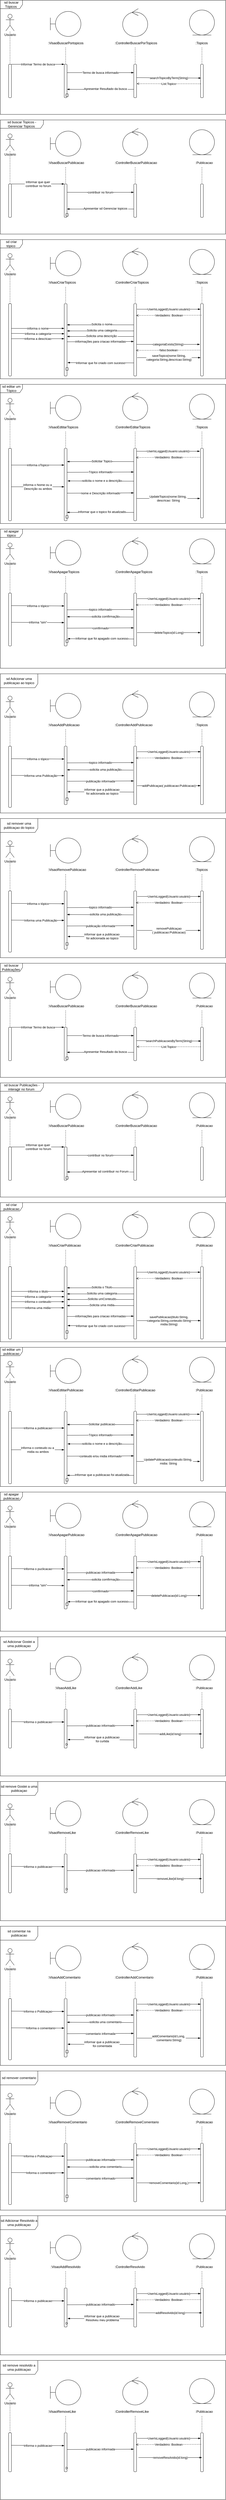 <mxfile version="24.0.7" type="device">
  <diagram name="Page-1" id="2YBvvXClWsGukQMizWep">
    <mxGraphModel dx="1886" dy="1872" grid="1" gridSize="10" guides="1" tooltips="1" connect="1" arrows="1" fold="1" page="1" pageScale="1" pageWidth="850" pageHeight="1100" math="0" shadow="0">
      <root>
        <mxCell id="0" />
        <mxCell id="1" parent="0" />
        <mxCell id="v2YmFkQRssUCsDMjeEVq-478" value="" style="group" vertex="1" connectable="0" parent="1">
          <mxGeometry x="20" y="-1090" width="810" height="410" as="geometry" />
        </mxCell>
        <mxCell id="6QpkDJ1TD6LMfNOBawCc-2" value="Usuario" style="shape=umlActor;verticalLabelPosition=bottom;verticalAlign=top;html=1;" parent="v2YmFkQRssUCsDMjeEVq-478" vertex="1">
          <mxGeometry x="20" y="50" width="30" height="60" as="geometry" />
        </mxCell>
        <mxCell id="6QpkDJ1TD6LMfNOBawCc-11" value="" style="group" parent="v2YmFkQRssUCsDMjeEVq-478" vertex="1" connectable="0">
          <mxGeometry x="170" y="40" width="130" height="130" as="geometry" />
        </mxCell>
        <mxCell id="6QpkDJ1TD6LMfNOBawCc-3" value="" style="shape=umlBoundary;whiteSpace=wrap;html=1;" parent="6QpkDJ1TD6LMfNOBawCc-11" vertex="1">
          <mxGeometry x="10" width="110" height="90" as="geometry" />
        </mxCell>
        <mxCell id="6QpkDJ1TD6LMfNOBawCc-7" value="&lt;span style=&quot;color: rgb(0, 0, 0); font-family: Helvetica; font-size: 12px; font-style: normal; font-variant-ligatures: normal; font-variant-caps: normal; font-weight: 400; letter-spacing: normal; orphans: 2; text-align: center; text-indent: 0px; text-transform: none; widows: 2; word-spacing: 0px; -webkit-text-stroke-width: 0px; white-space: normal; background-color: rgb(251, 251, 251); text-decoration-thickness: initial; text-decoration-style: initial; text-decoration-color: initial; display: inline !important; float: none;&quot;&gt;:VisaoBuscarPortopicos&lt;/span&gt;" style="text;whiteSpace=wrap;html=1;" parent="6QpkDJ1TD6LMfNOBawCc-11" vertex="1">
          <mxGeometry y="100" width="130" height="30" as="geometry" />
        </mxCell>
        <mxCell id="6QpkDJ1TD6LMfNOBawCc-12" value="" style="group" parent="v2YmFkQRssUCsDMjeEVq-478" vertex="1" connectable="0">
          <mxGeometry x="410" y="30" width="150" height="140" as="geometry" />
        </mxCell>
        <mxCell id="6QpkDJ1TD6LMfNOBawCc-6" value="&lt;span style=&quot;color: rgb(0, 0, 0); font-family: Helvetica; font-size: 12px; font-style: normal; font-variant-ligatures: normal; font-variant-caps: normal; font-weight: 400; letter-spacing: normal; orphans: 2; text-align: center; text-indent: 0px; text-transform: none; widows: 2; word-spacing: 0px; -webkit-text-stroke-width: 0px; white-space: normal; background-color: rgb(251, 251, 251); text-decoration-thickness: initial; text-decoration-style: initial; text-decoration-color: initial; display: inline !important; float: none;&quot;&gt;:ControllerBuscarPorTopicos&lt;/span&gt;" style="text;whiteSpace=wrap;html=1;" parent="6QpkDJ1TD6LMfNOBawCc-12" vertex="1">
          <mxGeometry y="110" width="150" height="30" as="geometry" />
        </mxCell>
        <mxCell id="6QpkDJ1TD6LMfNOBawCc-4" value="" style="ellipse;shape=umlControl;whiteSpace=wrap;html=1;" parent="6QpkDJ1TD6LMfNOBawCc-12" vertex="1">
          <mxGeometry x="30" width="90" height="100" as="geometry" />
        </mxCell>
        <mxCell id="6QpkDJ1TD6LMfNOBawCc-13" value="" style="group" parent="v2YmFkQRssUCsDMjeEVq-478" vertex="1" connectable="0">
          <mxGeometry x="680" y="35" width="90" height="135" as="geometry" />
        </mxCell>
        <mxCell id="6QpkDJ1TD6LMfNOBawCc-10" value="&lt;span style=&quot;color: rgb(0, 0, 0); font-family: Helvetica; font-size: 12px; font-style: normal; font-variant-ligatures: normal; font-variant-caps: normal; font-weight: 400; letter-spacing: normal; orphans: 2; text-align: center; text-indent: 0px; text-transform: none; widows: 2; word-spacing: 0px; -webkit-text-stroke-width: 0px; white-space: normal; background-color: rgb(251, 251, 251); text-decoration-thickness: initial; text-decoration-style: initial; text-decoration-color: initial; display: inline !important; float: none;&quot;&gt;:Topicos&lt;/span&gt;" style="text;whiteSpace=wrap;html=1;" parent="6QpkDJ1TD6LMfNOBawCc-13" vertex="1">
          <mxGeometry x="20" y="105" width="50" height="30" as="geometry" />
        </mxCell>
        <mxCell id="6QpkDJ1TD6LMfNOBawCc-5" value="" style="ellipse;shape=umlEntity;whiteSpace=wrap;html=1;" parent="6QpkDJ1TD6LMfNOBawCc-13" vertex="1">
          <mxGeometry width="90" height="90" as="geometry" />
        </mxCell>
        <mxCell id="6QpkDJ1TD6LMfNOBawCc-16" style="rounded=0;orthogonalLoop=1;jettySize=auto;html=1;dashed=1;endArrow=none;endFill=0;" parent="v2YmFkQRssUCsDMjeEVq-478" source="6QpkDJ1TD6LMfNOBawCc-31" target="6QpkDJ1TD6LMfNOBawCc-2" edge="1">
          <mxGeometry relative="1" as="geometry">
            <mxPoint x="35" y="230" as="sourcePoint" />
          </mxGeometry>
        </mxCell>
        <mxCell id="6QpkDJ1TD6LMfNOBawCc-21" style="rounded=0;orthogonalLoop=1;jettySize=auto;html=1;dashed=1;endArrow=none;endFill=0;" parent="v2YmFkQRssUCsDMjeEVq-478" source="6QpkDJ1TD6LMfNOBawCc-7" target="6QpkDJ1TD6LMfNOBawCc-30" edge="1">
          <mxGeometry relative="1" as="geometry">
            <mxPoint x="235" y="230" as="targetPoint" />
          </mxGeometry>
        </mxCell>
        <mxCell id="6QpkDJ1TD6LMfNOBawCc-22" style="rounded=0;orthogonalLoop=1;jettySize=auto;html=1;endArrow=none;endFill=0;dashed=1;" parent="v2YmFkQRssUCsDMjeEVq-478" source="6QpkDJ1TD6LMfNOBawCc-6" target="6QpkDJ1TD6LMfNOBawCc-29" edge="1">
          <mxGeometry relative="1" as="geometry">
            <mxPoint x="485" y="230" as="targetPoint" />
          </mxGeometry>
        </mxCell>
        <mxCell id="6QpkDJ1TD6LMfNOBawCc-23" style="rounded=0;orthogonalLoop=1;jettySize=auto;html=1;endArrow=none;endFill=0;dashed=1;" parent="v2YmFkQRssUCsDMjeEVq-478" source="6QpkDJ1TD6LMfNOBawCc-10" target="6QpkDJ1TD6LMfNOBawCc-28" edge="1">
          <mxGeometry relative="1" as="geometry">
            <mxPoint x="724.83" y="170" as="sourcePoint" />
            <mxPoint x="725" y="230" as="targetPoint" />
          </mxGeometry>
        </mxCell>
        <mxCell id="6QpkDJ1TD6LMfNOBawCc-24" value="Informar Termo de busca" style="rounded=0;orthogonalLoop=1;jettySize=auto;html=1;exitX=0;exitY=0;exitDx=0;exitDy=0;entryX=0;entryY=1;entryDx=0;entryDy=0;endArrow=blockThin;endFill=1;" parent="v2YmFkQRssUCsDMjeEVq-478" source="6QpkDJ1TD6LMfNOBawCc-31" target="6QpkDJ1TD6LMfNOBawCc-30" edge="1">
          <mxGeometry relative="1" as="geometry">
            <mxPoint x="40" y="235" as="sourcePoint" />
            <mxPoint x="230" y="235" as="targetPoint" />
          </mxGeometry>
        </mxCell>
        <mxCell id="6QpkDJ1TD6LMfNOBawCc-26" value="Termo de busca informado" style="rounded=0;orthogonalLoop=1;jettySize=auto;html=1;endArrow=blockThin;endFill=1;entryX=0.25;entryY=1;entryDx=0;entryDy=0;exitX=0.25;exitY=0;exitDx=0;exitDy=0;" parent="v2YmFkQRssUCsDMjeEVq-478" source="6QpkDJ1TD6LMfNOBawCc-30" target="6QpkDJ1TD6LMfNOBawCc-29" edge="1">
          <mxGeometry relative="1" as="geometry">
            <mxPoint x="240" y="270" as="sourcePoint" />
            <mxPoint x="480" y="270" as="targetPoint" />
          </mxGeometry>
        </mxCell>
        <mxCell id="6QpkDJ1TD6LMfNOBawCc-27" value="searchTopicoByTerm(String)" style="rounded=0;orthogonalLoop=1;jettySize=auto;html=1;endArrow=blockThin;endFill=1;exitX=0.399;exitY=0.021;exitDx=0;exitDy=0;entryX=0.413;entryY=0.83;entryDx=0;entryDy=0;exitPerimeter=0;entryPerimeter=0;" parent="v2YmFkQRssUCsDMjeEVq-478" source="6QpkDJ1TD6LMfNOBawCc-29" target="6QpkDJ1TD6LMfNOBawCc-28" edge="1">
          <mxGeometry x="-0.001" relative="1" as="geometry">
            <mxPoint x="490" y="305" as="sourcePoint" />
            <mxPoint x="720" y="305" as="targetPoint" />
            <mxPoint as="offset" />
          </mxGeometry>
        </mxCell>
        <mxCell id="6QpkDJ1TD6LMfNOBawCc-32" value="List:Topico" style="rounded=0;orthogonalLoop=1;jettySize=auto;html=1;exitX=0.584;exitY=1.053;exitDx=0;exitDy=0;endArrow=open;endFill=0;dashed=1;exitPerimeter=0;entryX=0.581;entryY=-0.094;entryDx=0;entryDy=0;entryPerimeter=0;" parent="v2YmFkQRssUCsDMjeEVq-478" source="6QpkDJ1TD6LMfNOBawCc-28" target="6QpkDJ1TD6LMfNOBawCc-29" edge="1">
          <mxGeometry x="-0.001" relative="1" as="geometry">
            <mxPoint x="490" y="300" as="targetPoint" />
            <mxPoint as="offset" />
          </mxGeometry>
        </mxCell>
        <mxCell id="6QpkDJ1TD6LMfNOBawCc-28" value="" style="rounded=1;whiteSpace=wrap;html=1;direction=south;arcSize=30;" parent="v2YmFkQRssUCsDMjeEVq-478" vertex="1">
          <mxGeometry x="720" y="230" width="10" height="120" as="geometry" />
        </mxCell>
        <mxCell id="6QpkDJ1TD6LMfNOBawCc-34" style="rounded=0;orthogonalLoop=1;jettySize=auto;html=1;exitX=0.75;exitY=1;exitDx=0;exitDy=0;endArrow=blockThin;endFill=1;entryX=0.75;entryY=0;entryDx=0;entryDy=0;" parent="v2YmFkQRssUCsDMjeEVq-478" source="6QpkDJ1TD6LMfNOBawCc-29" target="6QpkDJ1TD6LMfNOBawCc-30" edge="1">
          <mxGeometry relative="1" as="geometry">
            <mxPoint x="240" y="329" as="targetPoint" />
          </mxGeometry>
        </mxCell>
        <mxCell id="6QpkDJ1TD6LMfNOBawCc-35" value="Apresentar Resultado da busca&amp;nbsp;" style="edgeLabel;html=1;align=center;verticalAlign=middle;resizable=0;points=[];" parent="6QpkDJ1TD6LMfNOBawCc-34" vertex="1" connectable="0">
          <mxGeometry x="-0.158" y="-2" relative="1" as="geometry">
            <mxPoint as="offset" />
          </mxGeometry>
        </mxCell>
        <mxCell id="6QpkDJ1TD6LMfNOBawCc-29" value="" style="rounded=1;whiteSpace=wrap;html=1;direction=south;arcSize=30;" parent="v2YmFkQRssUCsDMjeEVq-478" vertex="1">
          <mxGeometry x="480" y="230" width="10" height="120" as="geometry" />
        </mxCell>
        <mxCell id="6QpkDJ1TD6LMfNOBawCc-30" value="" style="rounded=1;whiteSpace=wrap;html=1;direction=south;arcSize=30;" parent="v2YmFkQRssUCsDMjeEVq-478" vertex="1">
          <mxGeometry x="230" y="230" width="10" height="120" as="geometry" />
        </mxCell>
        <mxCell id="6QpkDJ1TD6LMfNOBawCc-31" value="" style="rounded=1;whiteSpace=wrap;html=1;direction=south;arcSize=26;imageHeight=30;" parent="v2YmFkQRssUCsDMjeEVq-478" vertex="1">
          <mxGeometry x="30" y="230" width="10" height="120" as="geometry" />
        </mxCell>
        <mxCell id="6QpkDJ1TD6LMfNOBawCc-37" value="sd buscar Tópicos&amp;nbsp;" style="shape=umlFrame;whiteSpace=wrap;html=1;pointerEvents=0;width=80;height=30;" parent="v2YmFkQRssUCsDMjeEVq-478" vertex="1">
          <mxGeometry width="810" height="410" as="geometry" />
        </mxCell>
        <mxCell id="6QpkDJ1TD6LMfNOBawCc-39" value="" style="whiteSpace=wrap;html=1;aspect=fixed;arcSize=30;rounded=1;fillStyle=solid;fillColor=none;gradientColor=default;" parent="v2YmFkQRssUCsDMjeEVq-478" vertex="1">
          <mxGeometry x="235" y="336" width="10" height="10" as="geometry" />
        </mxCell>
        <mxCell id="v2YmFkQRssUCsDMjeEVq-479" value="" style="group" vertex="1" connectable="0" parent="1">
          <mxGeometry x="20" y="-660" width="810" height="410" as="geometry" />
        </mxCell>
        <mxCell id="v2YmFkQRssUCsDMjeEVq-454" value="Usuario" style="shape=umlActor;verticalLabelPosition=bottom;verticalAlign=top;html=1;" vertex="1" parent="v2YmFkQRssUCsDMjeEVq-479">
          <mxGeometry x="20" y="50" width="30" height="60" as="geometry" />
        </mxCell>
        <mxCell id="v2YmFkQRssUCsDMjeEVq-455" value="" style="group" vertex="1" connectable="0" parent="v2YmFkQRssUCsDMjeEVq-479">
          <mxGeometry x="170" y="40" width="130" height="130" as="geometry" />
        </mxCell>
        <mxCell id="v2YmFkQRssUCsDMjeEVq-456" value="" style="shape=umlBoundary;whiteSpace=wrap;html=1;" vertex="1" parent="v2YmFkQRssUCsDMjeEVq-455">
          <mxGeometry x="10" width="110" height="90" as="geometry" />
        </mxCell>
        <mxCell id="v2YmFkQRssUCsDMjeEVq-457" value="&lt;span style=&quot;color: rgb(0, 0, 0); font-family: Helvetica; font-size: 12px; font-style: normal; font-variant-ligatures: normal; font-variant-caps: normal; font-weight: 400; letter-spacing: normal; orphans: 2; text-align: center; text-indent: 0px; text-transform: none; widows: 2; word-spacing: 0px; -webkit-text-stroke-width: 0px; white-space: normal; background-color: rgb(251, 251, 251); text-decoration-thickness: initial; text-decoration-style: initial; text-decoration-color: initial; display: inline !important; float: none;&quot;&gt;:VisaoBuscarPublicacao&lt;/span&gt;" style="text;whiteSpace=wrap;html=1;" vertex="1" parent="v2YmFkQRssUCsDMjeEVq-455">
          <mxGeometry y="100" width="130" height="30" as="geometry" />
        </mxCell>
        <mxCell id="v2YmFkQRssUCsDMjeEVq-458" value="" style="group" vertex="1" connectable="0" parent="v2YmFkQRssUCsDMjeEVq-479">
          <mxGeometry x="410" y="30" width="150" height="140" as="geometry" />
        </mxCell>
        <mxCell id="v2YmFkQRssUCsDMjeEVq-459" value="&lt;span style=&quot;color: rgb(0, 0, 0); font-family: Helvetica; font-size: 12px; font-style: normal; font-variant-ligatures: normal; font-variant-caps: normal; font-weight: 400; letter-spacing: normal; orphans: 2; text-align: center; text-indent: 0px; text-transform: none; widows: 2; word-spacing: 0px; -webkit-text-stroke-width: 0px; white-space: normal; background-color: rgb(251, 251, 251); text-decoration-thickness: initial; text-decoration-style: initial; text-decoration-color: initial; display: inline !important; float: none;&quot;&gt;:ControllerBuscarPublicacao&lt;/span&gt;" style="text;whiteSpace=wrap;html=1;" vertex="1" parent="v2YmFkQRssUCsDMjeEVq-458">
          <mxGeometry y="110" width="150" height="30" as="geometry" />
        </mxCell>
        <mxCell id="v2YmFkQRssUCsDMjeEVq-460" value="" style="ellipse;shape=umlControl;whiteSpace=wrap;html=1;" vertex="1" parent="v2YmFkQRssUCsDMjeEVq-458">
          <mxGeometry x="30" width="90" height="100" as="geometry" />
        </mxCell>
        <mxCell id="v2YmFkQRssUCsDMjeEVq-461" value="" style="group" vertex="1" connectable="0" parent="v2YmFkQRssUCsDMjeEVq-479">
          <mxGeometry x="680" y="35" width="90" height="135" as="geometry" />
        </mxCell>
        <mxCell id="v2YmFkQRssUCsDMjeEVq-462" value="&lt;div style=&quot;text-align: center;&quot;&gt;&lt;span style=&quot;background-color: initial;&quot;&gt;:Publicacao&lt;/span&gt;&lt;/div&gt;" style="text;whiteSpace=wrap;html=1;" vertex="1" parent="v2YmFkQRssUCsDMjeEVq-461">
          <mxGeometry x="20" y="105" width="50" height="30" as="geometry" />
        </mxCell>
        <mxCell id="v2YmFkQRssUCsDMjeEVq-463" value="" style="ellipse;shape=umlEntity;whiteSpace=wrap;html=1;" vertex="1" parent="v2YmFkQRssUCsDMjeEVq-461">
          <mxGeometry width="90" height="90" as="geometry" />
        </mxCell>
        <mxCell id="v2YmFkQRssUCsDMjeEVq-464" style="rounded=0;orthogonalLoop=1;jettySize=auto;html=1;dashed=1;endArrow=none;endFill=0;" edge="1" parent="v2YmFkQRssUCsDMjeEVq-479" source="v2YmFkQRssUCsDMjeEVq-475" target="v2YmFkQRssUCsDMjeEVq-454">
          <mxGeometry relative="1" as="geometry">
            <mxPoint x="35" y="230" as="sourcePoint" />
          </mxGeometry>
        </mxCell>
        <mxCell id="v2YmFkQRssUCsDMjeEVq-465" style="rounded=0;orthogonalLoop=1;jettySize=auto;html=1;dashed=1;endArrow=none;endFill=0;" edge="1" parent="v2YmFkQRssUCsDMjeEVq-479" source="v2YmFkQRssUCsDMjeEVq-457" target="v2YmFkQRssUCsDMjeEVq-474">
          <mxGeometry relative="1" as="geometry">
            <mxPoint x="235" y="230" as="targetPoint" />
          </mxGeometry>
        </mxCell>
        <mxCell id="v2YmFkQRssUCsDMjeEVq-466" style="rounded=0;orthogonalLoop=1;jettySize=auto;html=1;endArrow=none;endFill=0;dashed=1;" edge="1" parent="v2YmFkQRssUCsDMjeEVq-479" source="v2YmFkQRssUCsDMjeEVq-459" target="v2YmFkQRssUCsDMjeEVq-473">
          <mxGeometry relative="1" as="geometry">
            <mxPoint x="485" y="230" as="targetPoint" />
          </mxGeometry>
        </mxCell>
        <mxCell id="v2YmFkQRssUCsDMjeEVq-467" style="rounded=0;orthogonalLoop=1;jettySize=auto;html=1;endArrow=none;endFill=0;dashed=1;" edge="1" parent="v2YmFkQRssUCsDMjeEVq-479" source="v2YmFkQRssUCsDMjeEVq-462" target="v2YmFkQRssUCsDMjeEVq-470">
          <mxGeometry relative="1" as="geometry">
            <mxPoint x="724.83" y="170" as="sourcePoint" />
            <mxPoint x="725" y="230" as="targetPoint" />
          </mxGeometry>
        </mxCell>
        <mxCell id="v2YmFkQRssUCsDMjeEVq-468" value="Informar que quer&lt;div&gt;&amp;nbsp;contribuir no forum&lt;/div&gt;" style="rounded=0;orthogonalLoop=1;jettySize=auto;html=1;exitX=0;exitY=0;exitDx=0;exitDy=0;entryX=0;entryY=1;entryDx=0;entryDy=0;endArrow=blockThin;endFill=1;" edge="1" parent="v2YmFkQRssUCsDMjeEVq-479" source="v2YmFkQRssUCsDMjeEVq-475" target="v2YmFkQRssUCsDMjeEVq-474">
          <mxGeometry relative="1" as="geometry">
            <mxPoint x="40" y="235" as="sourcePoint" />
            <mxPoint x="230" y="235" as="targetPoint" />
          </mxGeometry>
        </mxCell>
        <mxCell id="v2YmFkQRssUCsDMjeEVq-469" value="contribuir no forum" style="rounded=0;orthogonalLoop=1;jettySize=auto;html=1;endArrow=blockThin;endFill=1;entryX=0.25;entryY=1;entryDx=0;entryDy=0;exitX=0.25;exitY=0;exitDx=0;exitDy=0;" edge="1" parent="v2YmFkQRssUCsDMjeEVq-479" source="v2YmFkQRssUCsDMjeEVq-474" target="v2YmFkQRssUCsDMjeEVq-473">
          <mxGeometry relative="1" as="geometry">
            <mxPoint x="240" y="270" as="sourcePoint" />
            <mxPoint x="480" y="270" as="targetPoint" />
          </mxGeometry>
        </mxCell>
        <mxCell id="v2YmFkQRssUCsDMjeEVq-470" value="" style="rounded=1;whiteSpace=wrap;html=1;direction=south;arcSize=30;" vertex="1" parent="v2YmFkQRssUCsDMjeEVq-479">
          <mxGeometry x="720" y="230" width="10" height="120" as="geometry" />
        </mxCell>
        <mxCell id="v2YmFkQRssUCsDMjeEVq-471" style="rounded=0;orthogonalLoop=1;jettySize=auto;html=1;exitX=0.75;exitY=1;exitDx=0;exitDy=0;endArrow=blockThin;endFill=1;entryX=0.75;entryY=0;entryDx=0;entryDy=0;" edge="1" parent="v2YmFkQRssUCsDMjeEVq-479" source="v2YmFkQRssUCsDMjeEVq-473" target="v2YmFkQRssUCsDMjeEVq-474">
          <mxGeometry relative="1" as="geometry">
            <mxPoint x="240" y="329" as="targetPoint" />
          </mxGeometry>
        </mxCell>
        <mxCell id="v2YmFkQRssUCsDMjeEVq-472" value="Apresentar sd Gerenciar topicos&amp;nbsp;" style="edgeLabel;html=1;align=center;verticalAlign=middle;resizable=0;points=[];" vertex="1" connectable="0" parent="v2YmFkQRssUCsDMjeEVq-471">
          <mxGeometry x="-0.158" y="-2" relative="1" as="geometry">
            <mxPoint as="offset" />
          </mxGeometry>
        </mxCell>
        <mxCell id="v2YmFkQRssUCsDMjeEVq-473" value="" style="rounded=1;whiteSpace=wrap;html=1;direction=south;arcSize=30;" vertex="1" parent="v2YmFkQRssUCsDMjeEVq-479">
          <mxGeometry x="480" y="230" width="10" height="120" as="geometry" />
        </mxCell>
        <mxCell id="v2YmFkQRssUCsDMjeEVq-474" value="" style="rounded=1;whiteSpace=wrap;html=1;direction=south;arcSize=30;" vertex="1" parent="v2YmFkQRssUCsDMjeEVq-479">
          <mxGeometry x="230" y="230" width="10" height="120" as="geometry" />
        </mxCell>
        <mxCell id="v2YmFkQRssUCsDMjeEVq-475" value="" style="rounded=1;whiteSpace=wrap;html=1;direction=south;arcSize=26;imageHeight=30;" vertex="1" parent="v2YmFkQRssUCsDMjeEVq-479">
          <mxGeometry x="30" y="230" width="10" height="120" as="geometry" />
        </mxCell>
        <mxCell id="v2YmFkQRssUCsDMjeEVq-476" value="sd buscar Topicos - Gerenciar Topicos&amp;nbsp;" style="shape=umlFrame;whiteSpace=wrap;html=1;pointerEvents=0;width=155;height=30;" vertex="1" parent="v2YmFkQRssUCsDMjeEVq-479">
          <mxGeometry width="810" height="410" as="geometry" />
        </mxCell>
        <mxCell id="v2YmFkQRssUCsDMjeEVq-477" value="" style="whiteSpace=wrap;html=1;aspect=fixed;arcSize=30;rounded=1;fillStyle=solid;fillColor=none;gradientColor=default;" vertex="1" parent="v2YmFkQRssUCsDMjeEVq-479">
          <mxGeometry x="235" y="336" width="10" height="10" as="geometry" />
        </mxCell>
        <mxCell id="v2YmFkQRssUCsDMjeEVq-480" value="" style="group" vertex="1" connectable="0" parent="1">
          <mxGeometry x="20" y="-230" width="810" height="500" as="geometry" />
        </mxCell>
        <mxCell id="6QpkDJ1TD6LMfNOBawCc-41" value="Usuario" style="shape=umlActor;verticalLabelPosition=bottom;verticalAlign=top;html=1;" parent="v2YmFkQRssUCsDMjeEVq-480" vertex="1">
          <mxGeometry x="20" y="50" width="30" height="60" as="geometry" />
        </mxCell>
        <mxCell id="6QpkDJ1TD6LMfNOBawCc-42" value="" style="group" parent="v2YmFkQRssUCsDMjeEVq-480" vertex="1" connectable="0">
          <mxGeometry x="170" y="40" width="130" height="130" as="geometry" />
        </mxCell>
        <mxCell id="6QpkDJ1TD6LMfNOBawCc-43" value="" style="shape=umlBoundary;whiteSpace=wrap;html=1;" parent="6QpkDJ1TD6LMfNOBawCc-42" vertex="1">
          <mxGeometry x="10" width="110" height="90" as="geometry" />
        </mxCell>
        <mxCell id="6QpkDJ1TD6LMfNOBawCc-44" value="&lt;span style=&quot;color: rgb(0, 0, 0); font-family: Helvetica; font-size: 12px; font-style: normal; font-variant-ligatures: normal; font-variant-caps: normal; font-weight: 400; letter-spacing: normal; orphans: 2; text-align: center; text-indent: 0px; text-transform: none; widows: 2; word-spacing: 0px; -webkit-text-stroke-width: 0px; white-space: normal; background-color: rgb(251, 251, 251); text-decoration-thickness: initial; text-decoration-style: initial; text-decoration-color: initial; display: inline !important; float: none;&quot;&gt;:VisaoCriarTopicos&lt;/span&gt;" style="text;whiteSpace=wrap;html=1;" parent="6QpkDJ1TD6LMfNOBawCc-42" vertex="1">
          <mxGeometry y="100" width="130" height="30" as="geometry" />
        </mxCell>
        <mxCell id="6QpkDJ1TD6LMfNOBawCc-45" value="" style="group" parent="v2YmFkQRssUCsDMjeEVq-480" vertex="1" connectable="0">
          <mxGeometry x="410" y="30" width="150" height="140" as="geometry" />
        </mxCell>
        <mxCell id="6QpkDJ1TD6LMfNOBawCc-46" value="&lt;span style=&quot;color: rgb(0, 0, 0); font-family: Helvetica; font-size: 12px; font-style: normal; font-variant-ligatures: normal; font-variant-caps: normal; font-weight: 400; letter-spacing: normal; orphans: 2; text-align: center; text-indent: 0px; text-transform: none; widows: 2; word-spacing: 0px; -webkit-text-stroke-width: 0px; white-space: normal; background-color: rgb(251, 251, 251); text-decoration-thickness: initial; text-decoration-style: initial; text-decoration-color: initial; display: inline !important; float: none;&quot;&gt;:ControllerCriarTopicos&lt;/span&gt;" style="text;whiteSpace=wrap;html=1;" parent="6QpkDJ1TD6LMfNOBawCc-45" vertex="1">
          <mxGeometry y="110" width="150" height="30" as="geometry" />
        </mxCell>
        <mxCell id="6QpkDJ1TD6LMfNOBawCc-47" value="" style="ellipse;shape=umlControl;whiteSpace=wrap;html=1;" parent="6QpkDJ1TD6LMfNOBawCc-45" vertex="1">
          <mxGeometry x="30" width="90" height="100" as="geometry" />
        </mxCell>
        <mxCell id="6QpkDJ1TD6LMfNOBawCc-48" value="" style="group" parent="v2YmFkQRssUCsDMjeEVq-480" vertex="1" connectable="0">
          <mxGeometry x="680" y="35" width="90" height="135" as="geometry" />
        </mxCell>
        <mxCell id="6QpkDJ1TD6LMfNOBawCc-49" value="&lt;span style=&quot;color: rgb(0, 0, 0); font-family: Helvetica; font-size: 12px; font-style: normal; font-variant-ligatures: normal; font-variant-caps: normal; font-weight: 400; letter-spacing: normal; orphans: 2; text-align: center; text-indent: 0px; text-transform: none; widows: 2; word-spacing: 0px; -webkit-text-stroke-width: 0px; white-space: normal; background-color: rgb(251, 251, 251); text-decoration-thickness: initial; text-decoration-style: initial; text-decoration-color: initial; display: inline !important; float: none;&quot;&gt;:Topicos&lt;/span&gt;" style="text;whiteSpace=wrap;html=1;" parent="6QpkDJ1TD6LMfNOBawCc-48" vertex="1">
          <mxGeometry x="20" y="105" width="50" height="30" as="geometry" />
        </mxCell>
        <mxCell id="6QpkDJ1TD6LMfNOBawCc-50" value="" style="ellipse;shape=umlEntity;whiteSpace=wrap;html=1;" parent="6QpkDJ1TD6LMfNOBawCc-48" vertex="1">
          <mxGeometry width="90" height="90" as="geometry" />
        </mxCell>
        <mxCell id="6QpkDJ1TD6LMfNOBawCc-51" style="rounded=0;orthogonalLoop=1;jettySize=auto;html=1;dashed=1;endArrow=none;endFill=0;" parent="v2YmFkQRssUCsDMjeEVq-480" source="6QpkDJ1TD6LMfNOBawCc-64" target="6QpkDJ1TD6LMfNOBawCc-41" edge="1">
          <mxGeometry relative="1" as="geometry">
            <mxPoint x="35" y="230" as="sourcePoint" />
          </mxGeometry>
        </mxCell>
        <mxCell id="6QpkDJ1TD6LMfNOBawCc-52" style="rounded=0;orthogonalLoop=1;jettySize=auto;html=1;dashed=1;endArrow=none;endFill=0;" parent="v2YmFkQRssUCsDMjeEVq-480" source="6QpkDJ1TD6LMfNOBawCc-44" target="6QpkDJ1TD6LMfNOBawCc-63" edge="1">
          <mxGeometry relative="1" as="geometry">
            <mxPoint x="235" y="230" as="targetPoint" />
          </mxGeometry>
        </mxCell>
        <mxCell id="6QpkDJ1TD6LMfNOBawCc-53" style="rounded=0;orthogonalLoop=1;jettySize=auto;html=1;endArrow=none;endFill=0;dashed=1;" parent="v2YmFkQRssUCsDMjeEVq-480" source="6QpkDJ1TD6LMfNOBawCc-46" target="6QpkDJ1TD6LMfNOBawCc-62" edge="1">
          <mxGeometry relative="1" as="geometry">
            <mxPoint x="485" y="230" as="targetPoint" />
          </mxGeometry>
        </mxCell>
        <mxCell id="6QpkDJ1TD6LMfNOBawCc-54" style="rounded=0;orthogonalLoop=1;jettySize=auto;html=1;endArrow=none;endFill=0;dashed=1;" parent="v2YmFkQRssUCsDMjeEVq-480" source="6QpkDJ1TD6LMfNOBawCc-49" target="6QpkDJ1TD6LMfNOBawCc-59" edge="1">
          <mxGeometry relative="1" as="geometry">
            <mxPoint x="724.83" y="170" as="sourcePoint" />
            <mxPoint x="725" y="230" as="targetPoint" />
          </mxGeometry>
        </mxCell>
        <mxCell id="6QpkDJ1TD6LMfNOBawCc-55" value="informa o nome" style="rounded=0;orthogonalLoop=1;jettySize=auto;html=1;exitX=0;exitY=0;exitDx=0;exitDy=0;entryX=0;entryY=1;entryDx=0;entryDy=0;endArrow=blockThin;endFill=1;" parent="v2YmFkQRssUCsDMjeEVq-480" edge="1">
          <mxGeometry relative="1" as="geometry">
            <mxPoint x="40" y="319" as="sourcePoint" />
            <mxPoint x="230" y="319.0" as="targetPoint" />
            <mxPoint as="offset" />
          </mxGeometry>
        </mxCell>
        <mxCell id="6QpkDJ1TD6LMfNOBawCc-56" value="informações para criacao informadas" style="rounded=0;orthogonalLoop=1;jettySize=auto;html=1;endArrow=blockThin;endFill=1;entryX=0.363;entryY=1.014;entryDx=0;entryDy=0;entryPerimeter=0;" parent="v2YmFkQRssUCsDMjeEVq-480" edge="1">
          <mxGeometry relative="1" as="geometry">
            <mxPoint x="240" y="367" as="sourcePoint" />
            <mxPoint x="479.86" y="365.97" as="targetPoint" />
          </mxGeometry>
        </mxCell>
        <mxCell id="6QpkDJ1TD6LMfNOBawCc-57" value="categoriaExists(String)" style="rounded=0;orthogonalLoop=1;jettySize=auto;html=1;endArrow=blockThin;endFill=1;exitX=0.418;exitY=0.062;exitDx=0;exitDy=0;entryX=0.418;entryY=1.252;entryDx=0;entryDy=0;exitPerimeter=0;entryPerimeter=0;" parent="v2YmFkQRssUCsDMjeEVq-480" edge="1">
          <mxGeometry x="-0.001" relative="1" as="geometry">
            <mxPoint x="489.38" y="376.42" as="sourcePoint" />
            <mxPoint x="717.48" y="376.42" as="targetPoint" />
            <mxPoint as="offset" />
          </mxGeometry>
        </mxCell>
        <mxCell id="6QpkDJ1TD6LMfNOBawCc-58" value="falso:boolean" style="rounded=0;orthogonalLoop=1;jettySize=auto;html=1;exitX=0.526;exitY=0.824;exitDx=0;exitDy=0;endArrow=open;endFill=0;dashed=1;exitPerimeter=0;entryX=0.531;entryY=0.205;entryDx=0;entryDy=0;entryPerimeter=0;" parent="v2YmFkQRssUCsDMjeEVq-480" edge="1">
          <mxGeometry x="-0.001" relative="1" as="geometry">
            <mxPoint x="487.95" y="397.89" as="targetPoint" />
            <mxPoint as="offset" />
            <mxPoint x="721.76" y="396.94" as="sourcePoint" />
          </mxGeometry>
        </mxCell>
        <mxCell id="6QpkDJ1TD6LMfNOBawCc-59" value="" style="rounded=1;whiteSpace=wrap;html=1;direction=south;arcSize=30;" parent="v2YmFkQRssUCsDMjeEVq-480" vertex="1">
          <mxGeometry x="720" y="230" width="10" height="260" as="geometry" />
        </mxCell>
        <mxCell id="6QpkDJ1TD6LMfNOBawCc-60" style="rounded=0;orthogonalLoop=1;jettySize=auto;html=1;exitX=0.789;exitY=1.014;exitDx=0;exitDy=0;endArrow=blockThin;endFill=1;entryX=0.784;entryY=-0.176;entryDx=0;entryDy=0;exitPerimeter=0;entryPerimeter=0;" parent="v2YmFkQRssUCsDMjeEVq-480" edge="1">
          <mxGeometry relative="1" as="geometry">
            <mxPoint x="241.76" y="441.96" as="targetPoint" />
            <mxPoint x="479.86" y="442.91" as="sourcePoint" />
          </mxGeometry>
        </mxCell>
        <mxCell id="6QpkDJ1TD6LMfNOBawCc-61" value="Informar que foi criado com sucesso" style="edgeLabel;html=1;align=center;verticalAlign=middle;resizable=0;points=[];" parent="6QpkDJ1TD6LMfNOBawCc-60" vertex="1" connectable="0">
          <mxGeometry x="-0.158" y="-2" relative="1" as="geometry">
            <mxPoint x="-20" y="2" as="offset" />
          </mxGeometry>
        </mxCell>
        <mxCell id="6QpkDJ1TD6LMfNOBawCc-62" value="" style="rounded=1;whiteSpace=wrap;html=1;direction=south;arcSize=30;" parent="v2YmFkQRssUCsDMjeEVq-480" vertex="1">
          <mxGeometry x="480" y="230" width="10" height="260" as="geometry" />
        </mxCell>
        <mxCell id="6QpkDJ1TD6LMfNOBawCc-64" value="" style="rounded=1;whiteSpace=wrap;html=1;direction=south;arcSize=26;imageHeight=30;" parent="v2YmFkQRssUCsDMjeEVq-480" vertex="1">
          <mxGeometry x="30" y="230" width="10" height="260" as="geometry" />
        </mxCell>
        <mxCell id="6QpkDJ1TD6LMfNOBawCc-65" value="sd criar tópico&amp;nbsp;" style="shape=umlFrame;whiteSpace=wrap;html=1;pointerEvents=0;width=80;height=30;" parent="v2YmFkQRssUCsDMjeEVq-480" vertex="1">
          <mxGeometry width="810" height="500" as="geometry" />
        </mxCell>
        <mxCell id="6QpkDJ1TD6LMfNOBawCc-67" value="informa a categoria" style="rounded=0;orthogonalLoop=1;jettySize=auto;html=1;entryX=0.164;entryY=0.967;entryDx=0;entryDy=0;endArrow=blockThin;endFill=1;entryPerimeter=0;" parent="v2YmFkQRssUCsDMjeEVq-480" edge="1">
          <mxGeometry x="-0.002" relative="1" as="geometry">
            <mxPoint x="40" y="337" as="sourcePoint" />
            <mxPoint x="230.33" y="338.16" as="targetPoint" />
            <mxPoint as="offset" />
          </mxGeometry>
        </mxCell>
        <mxCell id="6QpkDJ1TD6LMfNOBawCc-68" value="informa a descricao" style="rounded=0;orthogonalLoop=1;jettySize=auto;html=1;entryX=0.164;entryY=0.967;entryDx=0;entryDy=0;endArrow=blockThin;endFill=1;exitX=0.164;exitY=0;exitDx=0;exitDy=0;exitPerimeter=0;entryPerimeter=0;" parent="v2YmFkQRssUCsDMjeEVq-480" edge="1">
          <mxGeometry x="-0.002" relative="1" as="geometry">
            <mxPoint x="40" y="356" as="sourcePoint" />
            <mxPoint x="230" y="356" as="targetPoint" />
            <mxPoint as="offset" />
          </mxGeometry>
        </mxCell>
        <mxCell id="6QpkDJ1TD6LMfNOBawCc-69" value="" style="group" parent="v2YmFkQRssUCsDMjeEVq-480" vertex="1" connectable="0">
          <mxGeometry x="230" y="230" width="15" height="260" as="geometry" />
        </mxCell>
        <mxCell id="6QpkDJ1TD6LMfNOBawCc-63" value="" style="rounded=1;whiteSpace=wrap;html=1;direction=south;arcSize=30;" parent="6QpkDJ1TD6LMfNOBawCc-69" vertex="1">
          <mxGeometry width="10" height="260" as="geometry" />
        </mxCell>
        <mxCell id="6QpkDJ1TD6LMfNOBawCc-66" value="" style="whiteSpace=wrap;html=1;aspect=fixed;arcSize=30;rounded=1;fillStyle=solid;fillColor=none;gradientColor=default;" parent="6QpkDJ1TD6LMfNOBawCc-69" vertex="1">
          <mxGeometry x="5" y="229.667" width="10" height="10" as="geometry" />
        </mxCell>
        <mxCell id="6QpkDJ1TD6LMfNOBawCc-70" value="saveTopico(nome:String,&lt;div&gt;categoria:String,descricao:String)&lt;/div&gt;" style="rounded=0;orthogonalLoop=1;jettySize=auto;html=1;endArrow=blockThin;endFill=1;exitX=0.418;exitY=0.062;exitDx=0;exitDy=0;entryX=0.418;entryY=1.252;entryDx=0;entryDy=0;exitPerimeter=0;entryPerimeter=0;" parent="v2YmFkQRssUCsDMjeEVq-480" edge="1">
          <mxGeometry x="-0.001" relative="1" as="geometry">
            <mxPoint x="492" y="424" as="sourcePoint" />
            <mxPoint x="720" y="424" as="targetPoint" />
            <mxPoint as="offset" />
          </mxGeometry>
        </mxCell>
        <mxCell id="v2YmFkQRssUCsDMjeEVq-31" value="UserIsLogged(Usuario:usuário)" style="rounded=0;orthogonalLoop=1;jettySize=auto;html=1;endArrow=blockThin;endFill=1;exitX=0.418;exitY=0.062;exitDx=0;exitDy=0;entryX=0.418;entryY=1.252;entryDx=0;entryDy=0;exitPerimeter=0;entryPerimeter=0;" edge="1" parent="v2YmFkQRssUCsDMjeEVq-480">
          <mxGeometry x="-0.0" relative="1" as="geometry">
            <mxPoint x="491.38" y="250" as="sourcePoint" />
            <mxPoint x="719.48" y="250" as="targetPoint" />
            <mxPoint as="offset" />
          </mxGeometry>
        </mxCell>
        <mxCell id="v2YmFkQRssUCsDMjeEVq-32" value="Verdadeiro: Boolean" style="rounded=0;orthogonalLoop=1;jettySize=auto;html=1;exitX=0.526;exitY=0.824;exitDx=0;exitDy=0;endArrow=open;endFill=0;dashed=1;exitPerimeter=0;entryX=0.531;entryY=0.205;entryDx=0;entryDy=0;entryPerimeter=0;" edge="1" parent="v2YmFkQRssUCsDMjeEVq-480">
          <mxGeometry x="-0.001" relative="1" as="geometry">
            <mxPoint x="488.95" y="272.47" as="targetPoint" />
            <mxPoint as="offset" />
            <mxPoint x="722.76" y="271.52" as="sourcePoint" />
          </mxGeometry>
        </mxCell>
        <mxCell id="v2YmFkQRssUCsDMjeEVq-33" style="rounded=0;orthogonalLoop=1;jettySize=auto;html=1;exitX=0.25;exitY=1;exitDx=0;exitDy=0;endArrow=blockThin;endFill=1;entryX=0.25;entryY=0;entryDx=0;entryDy=0;" edge="1" parent="v2YmFkQRssUCsDMjeEVq-480">
          <mxGeometry relative="1" as="geometry">
            <mxPoint x="240" y="306.08" as="targetPoint" />
            <mxPoint x="480" y="306.08" as="sourcePoint" />
          </mxGeometry>
        </mxCell>
        <mxCell id="v2YmFkQRssUCsDMjeEVq-34" value="Solicita o nome" style="edgeLabel;html=1;align=center;verticalAlign=middle;resizable=0;points=[];" vertex="1" connectable="0" parent="v2YmFkQRssUCsDMjeEVq-33">
          <mxGeometry x="-0.158" y="-2" relative="1" as="geometry">
            <mxPoint x="-14" as="offset" />
          </mxGeometry>
        </mxCell>
        <mxCell id="v2YmFkQRssUCsDMjeEVq-35" style="rounded=0;orthogonalLoop=1;jettySize=auto;html=1;exitX=0.25;exitY=1;exitDx=0;exitDy=0;endArrow=blockThin;endFill=1;entryX=0.25;entryY=0;entryDx=0;entryDy=0;" edge="1" parent="v2YmFkQRssUCsDMjeEVq-480">
          <mxGeometry relative="1" as="geometry">
            <mxPoint x="240" y="328" as="targetPoint" />
            <mxPoint x="480" y="328" as="sourcePoint" />
          </mxGeometry>
        </mxCell>
        <mxCell id="v2YmFkQRssUCsDMjeEVq-36" value="Solicita uma categoria" style="edgeLabel;html=1;align=center;verticalAlign=middle;resizable=0;points=[];" vertex="1" connectable="0" parent="v2YmFkQRssUCsDMjeEVq-35">
          <mxGeometry x="-0.158" y="-2" relative="1" as="geometry">
            <mxPoint x="-14" as="offset" />
          </mxGeometry>
        </mxCell>
        <mxCell id="v2YmFkQRssUCsDMjeEVq-37" style="rounded=0;orthogonalLoop=1;jettySize=auto;html=1;exitX=0.25;exitY=1;exitDx=0;exitDy=0;endArrow=blockThin;endFill=1;entryX=0.25;entryY=0;entryDx=0;entryDy=0;" edge="1" parent="v2YmFkQRssUCsDMjeEVq-480">
          <mxGeometry relative="1" as="geometry">
            <mxPoint x="240" y="348" as="targetPoint" />
            <mxPoint x="480" y="348" as="sourcePoint" />
          </mxGeometry>
        </mxCell>
        <mxCell id="v2YmFkQRssUCsDMjeEVq-38" value="Solicita uma descrição&amp;nbsp;" style="edgeLabel;html=1;align=center;verticalAlign=middle;resizable=0;points=[];" vertex="1" connectable="0" parent="v2YmFkQRssUCsDMjeEVq-37">
          <mxGeometry x="-0.158" y="-2" relative="1" as="geometry">
            <mxPoint x="-14" as="offset" />
          </mxGeometry>
        </mxCell>
        <mxCell id="v2YmFkQRssUCsDMjeEVq-481" value="" style="group" vertex="1" connectable="0" parent="1">
          <mxGeometry x="20" y="290" width="810" height="500" as="geometry" />
        </mxCell>
        <mxCell id="puH3U478Rp981y1vIM4F-2" value="Usuario" style="shape=umlActor;verticalLabelPosition=bottom;verticalAlign=top;html=1;" parent="v2YmFkQRssUCsDMjeEVq-481" vertex="1">
          <mxGeometry x="20" y="50" width="30" height="60" as="geometry" />
        </mxCell>
        <mxCell id="puH3U478Rp981y1vIM4F-3" value="" style="group" parent="v2YmFkQRssUCsDMjeEVq-481" vertex="1" connectable="0">
          <mxGeometry x="170" y="40" width="130" height="130" as="geometry" />
        </mxCell>
        <mxCell id="puH3U478Rp981y1vIM4F-4" value="" style="shape=umlBoundary;whiteSpace=wrap;html=1;" parent="puH3U478Rp981y1vIM4F-3" vertex="1">
          <mxGeometry x="10" width="110" height="90" as="geometry" />
        </mxCell>
        <mxCell id="puH3U478Rp981y1vIM4F-5" value="&lt;span style=&quot;color: rgb(0, 0, 0); font-family: Helvetica; font-size: 12px; font-style: normal; font-variant-ligatures: normal; font-variant-caps: normal; font-weight: 400; letter-spacing: normal; orphans: 2; text-align: center; text-indent: 0px; text-transform: none; widows: 2; word-spacing: 0px; -webkit-text-stroke-width: 0px; white-space: normal; background-color: rgb(251, 251, 251); text-decoration-thickness: initial; text-decoration-style: initial; text-decoration-color: initial; display: inline !important; float: none;&quot;&gt;:VisaoEdtitarTopicos&lt;/span&gt;" style="text;whiteSpace=wrap;html=1;" parent="puH3U478Rp981y1vIM4F-3" vertex="1">
          <mxGeometry y="100" width="130" height="30" as="geometry" />
        </mxCell>
        <mxCell id="puH3U478Rp981y1vIM4F-6" value="" style="group" parent="v2YmFkQRssUCsDMjeEVq-481" vertex="1" connectable="0">
          <mxGeometry x="410" y="30" width="150" height="140" as="geometry" />
        </mxCell>
        <mxCell id="puH3U478Rp981y1vIM4F-7" value="&lt;span style=&quot;color: rgb(0, 0, 0); font-family: Helvetica; font-size: 12px; font-style: normal; font-variant-ligatures: normal; font-variant-caps: normal; font-weight: 400; letter-spacing: normal; orphans: 2; text-align: center; text-indent: 0px; text-transform: none; widows: 2; word-spacing: 0px; -webkit-text-stroke-width: 0px; white-space: normal; background-color: rgb(251, 251, 251); text-decoration-thickness: initial; text-decoration-style: initial; text-decoration-color: initial; display: inline !important; float: none;&quot;&gt;:ControllerEditarTopicos&lt;/span&gt;" style="text;whiteSpace=wrap;html=1;" parent="puH3U478Rp981y1vIM4F-6" vertex="1">
          <mxGeometry y="110" width="150" height="30" as="geometry" />
        </mxCell>
        <mxCell id="puH3U478Rp981y1vIM4F-8" value="" style="ellipse;shape=umlControl;whiteSpace=wrap;html=1;" parent="puH3U478Rp981y1vIM4F-6" vertex="1">
          <mxGeometry x="30" width="90" height="100" as="geometry" />
        </mxCell>
        <mxCell id="puH3U478Rp981y1vIM4F-9" value="" style="group" parent="v2YmFkQRssUCsDMjeEVq-481" vertex="1" connectable="0">
          <mxGeometry x="680" y="35" width="90" height="135" as="geometry" />
        </mxCell>
        <mxCell id="puH3U478Rp981y1vIM4F-10" value="&lt;span style=&quot;color: rgb(0, 0, 0); font-family: Helvetica; font-size: 12px; font-style: normal; font-variant-ligatures: normal; font-variant-caps: normal; font-weight: 400; letter-spacing: normal; orphans: 2; text-align: center; text-indent: 0px; text-transform: none; widows: 2; word-spacing: 0px; -webkit-text-stroke-width: 0px; white-space: normal; background-color: rgb(251, 251, 251); text-decoration-thickness: initial; text-decoration-style: initial; text-decoration-color: initial; display: inline !important; float: none;&quot;&gt;:Topicos&lt;/span&gt;" style="text;whiteSpace=wrap;html=1;" parent="puH3U478Rp981y1vIM4F-9" vertex="1">
          <mxGeometry x="20" y="105" width="50" height="30" as="geometry" />
        </mxCell>
        <mxCell id="puH3U478Rp981y1vIM4F-11" value="" style="ellipse;shape=umlEntity;whiteSpace=wrap;html=1;" parent="puH3U478Rp981y1vIM4F-9" vertex="1">
          <mxGeometry width="90" height="90" as="geometry" />
        </mxCell>
        <mxCell id="puH3U478Rp981y1vIM4F-12" style="rounded=0;orthogonalLoop=1;jettySize=auto;html=1;dashed=1;endArrow=none;endFill=0;" parent="v2YmFkQRssUCsDMjeEVq-481" source="puH3U478Rp981y1vIM4F-24" target="puH3U478Rp981y1vIM4F-2" edge="1">
          <mxGeometry relative="1" as="geometry">
            <mxPoint x="35" y="230" as="sourcePoint" />
          </mxGeometry>
        </mxCell>
        <mxCell id="puH3U478Rp981y1vIM4F-13" style="rounded=0;orthogonalLoop=1;jettySize=auto;html=1;dashed=1;endArrow=none;endFill=0;" parent="v2YmFkQRssUCsDMjeEVq-481" source="puH3U478Rp981y1vIM4F-5" target="puH3U478Rp981y1vIM4F-29" edge="1">
          <mxGeometry relative="1" as="geometry">
            <mxPoint x="235" y="230" as="targetPoint" />
          </mxGeometry>
        </mxCell>
        <mxCell id="puH3U478Rp981y1vIM4F-14" style="rounded=0;orthogonalLoop=1;jettySize=auto;html=1;endArrow=none;endFill=0;dashed=1;" parent="v2YmFkQRssUCsDMjeEVq-481" source="puH3U478Rp981y1vIM4F-7" target="puH3U478Rp981y1vIM4F-23" edge="1">
          <mxGeometry relative="1" as="geometry">
            <mxPoint x="485" y="230" as="targetPoint" />
          </mxGeometry>
        </mxCell>
        <mxCell id="puH3U478Rp981y1vIM4F-15" style="rounded=0;orthogonalLoop=1;jettySize=auto;html=1;endArrow=none;endFill=0;dashed=1;" parent="v2YmFkQRssUCsDMjeEVq-481" source="puH3U478Rp981y1vIM4F-10" target="puH3U478Rp981y1vIM4F-20" edge="1">
          <mxGeometry relative="1" as="geometry">
            <mxPoint x="724.83" y="170" as="sourcePoint" />
            <mxPoint x="725" y="230" as="targetPoint" />
          </mxGeometry>
        </mxCell>
        <mxCell id="puH3U478Rp981y1vIM4F-17" value="Tópico informado" style="rounded=0;orthogonalLoop=1;jettySize=auto;html=1;endArrow=blockThin;endFill=1;entryX=0.363;entryY=1.014;entryDx=0;entryDy=0;entryPerimeter=0;" parent="v2YmFkQRssUCsDMjeEVq-481" edge="1">
          <mxGeometry relative="1" as="geometry">
            <mxPoint x="240" y="316" as="sourcePoint" />
            <mxPoint x="479.86" y="314.97" as="targetPoint" />
          </mxGeometry>
        </mxCell>
        <mxCell id="puH3U478Rp981y1vIM4F-18" value="UserIsLogged(Usuario:usuário)" style="rounded=0;orthogonalLoop=1;jettySize=auto;html=1;endArrow=blockThin;endFill=1;exitX=0.418;exitY=0.062;exitDx=0;exitDy=0;entryX=0.418;entryY=1.252;entryDx=0;entryDy=0;exitPerimeter=0;entryPerimeter=0;" parent="v2YmFkQRssUCsDMjeEVq-481" edge="1">
          <mxGeometry x="-0.0" relative="1" as="geometry">
            <mxPoint x="489.38" y="240.42" as="sourcePoint" />
            <mxPoint x="717.48" y="240.42" as="targetPoint" />
            <mxPoint as="offset" />
          </mxGeometry>
        </mxCell>
        <mxCell id="puH3U478Rp981y1vIM4F-19" value="Verdadeiro: Boolean" style="rounded=0;orthogonalLoop=1;jettySize=auto;html=1;exitX=0.526;exitY=0.824;exitDx=0;exitDy=0;endArrow=open;endFill=0;dashed=1;exitPerimeter=0;entryX=0.531;entryY=0.205;entryDx=0;entryDy=0;entryPerimeter=0;" parent="v2YmFkQRssUCsDMjeEVq-481" edge="1">
          <mxGeometry x="-0.001" relative="1" as="geometry">
            <mxPoint x="487.95" y="262.89" as="targetPoint" />
            <mxPoint as="offset" />
            <mxPoint x="721.76" y="261.94" as="sourcePoint" />
          </mxGeometry>
        </mxCell>
        <mxCell id="puH3U478Rp981y1vIM4F-20" value="" style="rounded=1;whiteSpace=wrap;html=1;direction=south;arcSize=30;" parent="v2YmFkQRssUCsDMjeEVq-481" vertex="1">
          <mxGeometry x="720" y="230" width="10" height="250" as="geometry" />
        </mxCell>
        <mxCell id="puH3U478Rp981y1vIM4F-21" style="rounded=0;orthogonalLoop=1;jettySize=auto;html=1;exitX=0.789;exitY=1.014;exitDx=0;exitDy=0;endArrow=blockThin;endFill=1;entryX=0.784;entryY=-0.176;entryDx=0;entryDy=0;exitPerimeter=0;entryPerimeter=0;" parent="v2YmFkQRssUCsDMjeEVq-481" edge="1">
          <mxGeometry relative="1" as="geometry">
            <mxPoint x="241.76" y="346.96" as="targetPoint" />
            <mxPoint x="479.86" y="347.91" as="sourcePoint" />
          </mxGeometry>
        </mxCell>
        <mxCell id="puH3U478Rp981y1vIM4F-22" value="solicita o nome e a descrição" style="edgeLabel;html=1;align=center;verticalAlign=middle;resizable=0;points=[];" parent="puH3U478Rp981y1vIM4F-21" vertex="1" connectable="0">
          <mxGeometry x="-0.158" y="-2" relative="1" as="geometry">
            <mxPoint x="-15" as="offset" />
          </mxGeometry>
        </mxCell>
        <mxCell id="puH3U478Rp981y1vIM4F-23" value="" style="rounded=1;whiteSpace=wrap;html=1;direction=south;arcSize=30;" parent="v2YmFkQRssUCsDMjeEVq-481" vertex="1">
          <mxGeometry x="480" y="230" width="10" height="260" as="geometry" />
        </mxCell>
        <mxCell id="puH3U478Rp981y1vIM4F-24" value="" style="rounded=1;whiteSpace=wrap;html=1;direction=south;arcSize=26;imageHeight=30;" parent="v2YmFkQRssUCsDMjeEVq-481" vertex="1">
          <mxGeometry x="30" y="230" width="10" height="260" as="geometry" />
        </mxCell>
        <mxCell id="puH3U478Rp981y1vIM4F-25" value="sd editar um Tópico" style="shape=umlFrame;whiteSpace=wrap;html=1;pointerEvents=0;width=80;height=30;" parent="v2YmFkQRssUCsDMjeEVq-481" vertex="1">
          <mxGeometry width="810" height="500" as="geometry" />
        </mxCell>
        <mxCell id="puH3U478Rp981y1vIM4F-27" value="informa oTopico" style="rounded=0;orthogonalLoop=1;jettySize=auto;html=1;entryX=0.164;entryY=0.967;entryDx=0;entryDy=0;endArrow=blockThin;endFill=1;exitX=0.164;exitY=0;exitDx=0;exitDy=0;exitPerimeter=0;entryPerimeter=0;" parent="v2YmFkQRssUCsDMjeEVq-481" edge="1">
          <mxGeometry x="-0.002" relative="1" as="geometry">
            <mxPoint x="40" y="290" as="sourcePoint" />
            <mxPoint x="230" y="290" as="targetPoint" />
            <mxPoint as="offset" />
          </mxGeometry>
        </mxCell>
        <mxCell id="puH3U478Rp981y1vIM4F-28" value="" style="group" parent="v2YmFkQRssUCsDMjeEVq-481" vertex="1" connectable="0">
          <mxGeometry x="230" y="230" width="15" height="260" as="geometry" />
        </mxCell>
        <mxCell id="puH3U478Rp981y1vIM4F-29" value="" style="rounded=1;whiteSpace=wrap;html=1;direction=south;arcSize=30;" parent="puH3U478Rp981y1vIM4F-28" vertex="1">
          <mxGeometry width="10" height="260" as="geometry" />
        </mxCell>
        <mxCell id="puH3U478Rp981y1vIM4F-30" value="" style="whiteSpace=wrap;html=1;aspect=fixed;arcSize=28;rounded=1;fillStyle=solid;fillColor=none;gradientColor=default;" parent="puH3U478Rp981y1vIM4F-28" vertex="1">
          <mxGeometry x="5" y="241.0" width="10" height="10" as="geometry" />
        </mxCell>
        <mxCell id="puH3U478Rp981y1vIM4F-32" style="rounded=0;orthogonalLoop=1;jettySize=auto;html=1;exitX=0.25;exitY=1;exitDx=0;exitDy=0;endArrow=blockThin;endFill=1;entryX=0.25;entryY=0;entryDx=0;entryDy=0;" parent="v2YmFkQRssUCsDMjeEVq-481" edge="1">
          <mxGeometry relative="1" as="geometry">
            <mxPoint x="240" y="277.5" as="targetPoint" />
            <mxPoint x="480" y="277.5" as="sourcePoint" />
          </mxGeometry>
        </mxCell>
        <mxCell id="puH3U478Rp981y1vIM4F-33" value="Solicitar Topico" style="edgeLabel;html=1;align=center;verticalAlign=middle;resizable=0;points=[];" parent="puH3U478Rp981y1vIM4F-32" vertex="1" connectable="0">
          <mxGeometry x="-0.158" y="-2" relative="1" as="geometry">
            <mxPoint x="-14" as="offset" />
          </mxGeometry>
        </mxCell>
        <mxCell id="puH3U478Rp981y1vIM4F-35" value="&lt;font style=&quot;font-size: 11px;&quot;&gt;informa o Nome ou a&amp;nbsp;&lt;/font&gt;&lt;div&gt;&lt;font style=&quot;font-size: 11px;&quot;&gt;Descrição ou ambos&lt;/font&gt;&lt;/div&gt;" style="rounded=0;orthogonalLoop=1;jettySize=auto;html=1;entryX=0.164;entryY=0.967;entryDx=0;entryDy=0;endArrow=blockThin;endFill=1;exitX=0.164;exitY=0;exitDx=0;exitDy=0;exitPerimeter=0;entryPerimeter=0;" parent="v2YmFkQRssUCsDMjeEVq-481" edge="1">
          <mxGeometry x="-0.002" relative="1" as="geometry">
            <mxPoint x="40" y="368" as="sourcePoint" />
            <mxPoint x="230" y="368" as="targetPoint" />
            <mxPoint as="offset" />
          </mxGeometry>
        </mxCell>
        <mxCell id="puH3U478Rp981y1vIM4F-36" value="nome e Descrição informado" style="rounded=0;orthogonalLoop=1;jettySize=auto;html=1;endArrow=blockThin;endFill=1;entryX=0.363;entryY=1.014;entryDx=0;entryDy=0;entryPerimeter=0;" parent="v2YmFkQRssUCsDMjeEVq-481" edge="1">
          <mxGeometry relative="1" as="geometry">
            <mxPoint x="240.14" y="391.03" as="sourcePoint" />
            <mxPoint x="480.0" y="390" as="targetPoint" />
          </mxGeometry>
        </mxCell>
        <mxCell id="puH3U478Rp981y1vIM4F-37" value="UpdateTopico(nome:String,&amp;nbsp;&lt;div&gt;descricao: String&lt;/div&gt;" style="rounded=0;orthogonalLoop=1;jettySize=auto;html=1;endArrow=blockThin;endFill=1;exitX=0.418;exitY=0.062;exitDx=0;exitDy=0;entryX=0.418;entryY=1.252;entryDx=0;entryDy=0;exitPerimeter=0;entryPerimeter=0;" parent="v2YmFkQRssUCsDMjeEVq-481" edge="1">
          <mxGeometry x="-0.001" relative="1" as="geometry">
            <mxPoint x="490.0" y="410" as="sourcePoint" />
            <mxPoint x="718.1" y="410" as="targetPoint" />
            <mxPoint as="offset" />
          </mxGeometry>
        </mxCell>
        <mxCell id="puH3U478Rp981y1vIM4F-42" style="rounded=0;orthogonalLoop=1;jettySize=auto;html=1;exitX=0.25;exitY=1;exitDx=0;exitDy=0;endArrow=blockThin;endFill=1;entryX=0.25;entryY=0;entryDx=0;entryDy=0;" parent="v2YmFkQRssUCsDMjeEVq-481" edge="1">
          <mxGeometry relative="1" as="geometry">
            <mxPoint x="240" y="460" as="targetPoint" />
            <mxPoint x="480" y="460" as="sourcePoint" />
          </mxGeometry>
        </mxCell>
        <mxCell id="puH3U478Rp981y1vIM4F-43" value="Informar que o topico foi atualizado" style="edgeLabel;html=1;align=center;verticalAlign=middle;resizable=0;points=[];" parent="puH3U478Rp981y1vIM4F-42" vertex="1" connectable="0">
          <mxGeometry x="-0.158" y="-2" relative="1" as="geometry">
            <mxPoint x="-14" as="offset" />
          </mxGeometry>
        </mxCell>
        <mxCell id="v2YmFkQRssUCsDMjeEVq-482" value="" style="group" vertex="1" connectable="0" parent="1">
          <mxGeometry x="20" y="810" width="810" height="500" as="geometry" />
        </mxCell>
        <mxCell id="v2YmFkQRssUCsDMjeEVq-1" value="Usuario" style="shape=umlActor;verticalLabelPosition=bottom;verticalAlign=top;html=1;" vertex="1" parent="v2YmFkQRssUCsDMjeEVq-482">
          <mxGeometry x="20" y="50" width="30" height="60" as="geometry" />
        </mxCell>
        <mxCell id="v2YmFkQRssUCsDMjeEVq-2" value="" style="group" vertex="1" connectable="0" parent="v2YmFkQRssUCsDMjeEVq-482">
          <mxGeometry x="170" y="40" width="130" height="130" as="geometry" />
        </mxCell>
        <mxCell id="v2YmFkQRssUCsDMjeEVq-3" value="" style="shape=umlBoundary;whiteSpace=wrap;html=1;" vertex="1" parent="v2YmFkQRssUCsDMjeEVq-2">
          <mxGeometry x="10" width="110" height="90" as="geometry" />
        </mxCell>
        <mxCell id="v2YmFkQRssUCsDMjeEVq-4" value="&lt;span style=&quot;color: rgb(0, 0, 0); font-family: Helvetica; font-size: 12px; font-style: normal; font-variant-ligatures: normal; font-variant-caps: normal; font-weight: 400; letter-spacing: normal; orphans: 2; text-align: center; text-indent: 0px; text-transform: none; widows: 2; word-spacing: 0px; -webkit-text-stroke-width: 0px; white-space: normal; background-color: rgb(251, 251, 251); text-decoration-thickness: initial; text-decoration-style: initial; text-decoration-color: initial; display: inline !important; float: none;&quot;&gt;:VisaoApagarTopicos&lt;/span&gt;" style="text;whiteSpace=wrap;html=1;" vertex="1" parent="v2YmFkQRssUCsDMjeEVq-2">
          <mxGeometry y="100" width="130" height="30" as="geometry" />
        </mxCell>
        <mxCell id="v2YmFkQRssUCsDMjeEVq-5" value="" style="group" vertex="1" connectable="0" parent="v2YmFkQRssUCsDMjeEVq-482">
          <mxGeometry x="410" y="30" width="150" height="140" as="geometry" />
        </mxCell>
        <mxCell id="v2YmFkQRssUCsDMjeEVq-6" value="&lt;span style=&quot;color: rgb(0, 0, 0); font-family: Helvetica; font-size: 12px; font-style: normal; font-variant-ligatures: normal; font-variant-caps: normal; font-weight: 400; letter-spacing: normal; orphans: 2; text-align: center; text-indent: 0px; text-transform: none; widows: 2; word-spacing: 0px; -webkit-text-stroke-width: 0px; white-space: normal; background-color: rgb(251, 251, 251); text-decoration-thickness: initial; text-decoration-style: initial; text-decoration-color: initial; display: inline !important; float: none;&quot;&gt;:ControllerApagarTopicos&lt;/span&gt;" style="text;whiteSpace=wrap;html=1;" vertex="1" parent="v2YmFkQRssUCsDMjeEVq-5">
          <mxGeometry y="110" width="150" height="30" as="geometry" />
        </mxCell>
        <mxCell id="v2YmFkQRssUCsDMjeEVq-7" value="" style="ellipse;shape=umlControl;whiteSpace=wrap;html=1;" vertex="1" parent="v2YmFkQRssUCsDMjeEVq-5">
          <mxGeometry x="30" width="90" height="100" as="geometry" />
        </mxCell>
        <mxCell id="v2YmFkQRssUCsDMjeEVq-8" value="" style="group" vertex="1" connectable="0" parent="v2YmFkQRssUCsDMjeEVq-482">
          <mxGeometry x="680" y="35" width="90" height="135" as="geometry" />
        </mxCell>
        <mxCell id="v2YmFkQRssUCsDMjeEVq-9" value="&lt;span style=&quot;color: rgb(0, 0, 0); font-family: Helvetica; font-size: 12px; font-style: normal; font-variant-ligatures: normal; font-variant-caps: normal; font-weight: 400; letter-spacing: normal; orphans: 2; text-align: center; text-indent: 0px; text-transform: none; widows: 2; word-spacing: 0px; -webkit-text-stroke-width: 0px; white-space: normal; background-color: rgb(251, 251, 251); text-decoration-thickness: initial; text-decoration-style: initial; text-decoration-color: initial; display: inline !important; float: none;&quot;&gt;:Topicos&lt;/span&gt;" style="text;whiteSpace=wrap;html=1;" vertex="1" parent="v2YmFkQRssUCsDMjeEVq-8">
          <mxGeometry x="20" y="105" width="50" height="30" as="geometry" />
        </mxCell>
        <mxCell id="v2YmFkQRssUCsDMjeEVq-10" value="" style="ellipse;shape=umlEntity;whiteSpace=wrap;html=1;" vertex="1" parent="v2YmFkQRssUCsDMjeEVq-8">
          <mxGeometry width="90" height="90" as="geometry" />
        </mxCell>
        <mxCell id="v2YmFkQRssUCsDMjeEVq-11" style="rounded=0;orthogonalLoop=1;jettySize=auto;html=1;dashed=1;endArrow=none;endFill=0;" edge="1" parent="v2YmFkQRssUCsDMjeEVq-482" source="v2YmFkQRssUCsDMjeEVq-23" target="v2YmFkQRssUCsDMjeEVq-1">
          <mxGeometry relative="1" as="geometry">
            <mxPoint x="35" y="230" as="sourcePoint" />
          </mxGeometry>
        </mxCell>
        <mxCell id="v2YmFkQRssUCsDMjeEVq-12" style="rounded=0;orthogonalLoop=1;jettySize=auto;html=1;dashed=1;endArrow=none;endFill=0;" edge="1" parent="v2YmFkQRssUCsDMjeEVq-482" source="v2YmFkQRssUCsDMjeEVq-4" target="v2YmFkQRssUCsDMjeEVq-28">
          <mxGeometry relative="1" as="geometry">
            <mxPoint x="235" y="230" as="targetPoint" />
          </mxGeometry>
        </mxCell>
        <mxCell id="v2YmFkQRssUCsDMjeEVq-13" style="rounded=0;orthogonalLoop=1;jettySize=auto;html=1;endArrow=none;endFill=0;dashed=1;" edge="1" parent="v2YmFkQRssUCsDMjeEVq-482" source="v2YmFkQRssUCsDMjeEVq-6" target="v2YmFkQRssUCsDMjeEVq-22">
          <mxGeometry relative="1" as="geometry">
            <mxPoint x="485" y="230" as="targetPoint" />
          </mxGeometry>
        </mxCell>
        <mxCell id="v2YmFkQRssUCsDMjeEVq-14" style="rounded=0;orthogonalLoop=1;jettySize=auto;html=1;endArrow=none;endFill=0;dashed=1;" edge="1" parent="v2YmFkQRssUCsDMjeEVq-482" source="v2YmFkQRssUCsDMjeEVq-9" target="v2YmFkQRssUCsDMjeEVq-19">
          <mxGeometry relative="1" as="geometry">
            <mxPoint x="724.83" y="170" as="sourcePoint" />
            <mxPoint x="725" y="230" as="targetPoint" />
          </mxGeometry>
        </mxCell>
        <mxCell id="v2YmFkQRssUCsDMjeEVq-16" value="topico informado" style="rounded=0;orthogonalLoop=1;jettySize=auto;html=1;endArrow=blockThin;endFill=1;entryX=0.363;entryY=1.014;entryDx=0;entryDy=0;entryPerimeter=0;" edge="1" parent="v2YmFkQRssUCsDMjeEVq-482">
          <mxGeometry relative="1" as="geometry">
            <mxPoint x="240" y="290" as="sourcePoint" />
            <mxPoint x="479.86" y="288.97" as="targetPoint" />
          </mxGeometry>
        </mxCell>
        <mxCell id="v2YmFkQRssUCsDMjeEVq-19" value="" style="rounded=1;whiteSpace=wrap;html=1;direction=south;arcSize=30;" vertex="1" parent="v2YmFkQRssUCsDMjeEVq-482">
          <mxGeometry x="720" y="230" width="10" height="190" as="geometry" />
        </mxCell>
        <mxCell id="v2YmFkQRssUCsDMjeEVq-20" style="rounded=0;orthogonalLoop=1;jettySize=auto;html=1;exitX=0.789;exitY=1.014;exitDx=0;exitDy=0;endArrow=blockThin;endFill=1;entryX=0.784;entryY=-0.176;entryDx=0;entryDy=0;exitPerimeter=0;entryPerimeter=0;" edge="1" parent="v2YmFkQRssUCsDMjeEVq-482">
          <mxGeometry relative="1" as="geometry">
            <mxPoint x="241.76" y="393.96" as="targetPoint" />
            <mxPoint x="479.86" y="394.91" as="sourcePoint" />
          </mxGeometry>
        </mxCell>
        <mxCell id="v2YmFkQRssUCsDMjeEVq-21" value="Informar que foi apagado com sucesso" style="edgeLabel;html=1;align=center;verticalAlign=middle;resizable=0;points=[];" vertex="1" connectable="0" parent="v2YmFkQRssUCsDMjeEVq-20">
          <mxGeometry x="-0.158" y="-2" relative="1" as="geometry">
            <mxPoint x="-15" as="offset" />
          </mxGeometry>
        </mxCell>
        <mxCell id="v2YmFkQRssUCsDMjeEVq-22" value="" style="rounded=1;whiteSpace=wrap;html=1;direction=south;arcSize=30;" vertex="1" parent="v2YmFkQRssUCsDMjeEVq-482">
          <mxGeometry x="480" y="230" width="10" height="190" as="geometry" />
        </mxCell>
        <mxCell id="v2YmFkQRssUCsDMjeEVq-23" value="" style="rounded=1;whiteSpace=wrap;html=1;direction=south;arcSize=26;imageHeight=30;" vertex="1" parent="v2YmFkQRssUCsDMjeEVq-482">
          <mxGeometry x="30" y="230" width="10" height="190" as="geometry" />
        </mxCell>
        <mxCell id="v2YmFkQRssUCsDMjeEVq-24" value="sd apagar tópico" style="shape=umlFrame;whiteSpace=wrap;html=1;pointerEvents=0;width=80;height=30;" vertex="1" parent="v2YmFkQRssUCsDMjeEVq-482">
          <mxGeometry width="810" height="500" as="geometry" />
        </mxCell>
        <mxCell id="v2YmFkQRssUCsDMjeEVq-25" value="informa o tópico" style="rounded=0;orthogonalLoop=1;jettySize=auto;html=1;entryX=0.164;entryY=0.967;entryDx=0;entryDy=0;endArrow=blockThin;endFill=1;entryPerimeter=0;" edge="1" parent="v2YmFkQRssUCsDMjeEVq-482">
          <mxGeometry x="-0.002" relative="1" as="geometry">
            <mxPoint x="40" y="275" as="sourcePoint" />
            <mxPoint x="230.33" y="276.16" as="targetPoint" />
            <mxPoint as="offset" />
          </mxGeometry>
        </mxCell>
        <mxCell id="v2YmFkQRssUCsDMjeEVq-27" value="" style="group" vertex="1" connectable="0" parent="v2YmFkQRssUCsDMjeEVq-482">
          <mxGeometry x="230" y="230" width="15" height="190" as="geometry" />
        </mxCell>
        <mxCell id="v2YmFkQRssUCsDMjeEVq-28" value="" style="rounded=1;whiteSpace=wrap;html=1;direction=south;arcSize=30;" vertex="1" parent="v2YmFkQRssUCsDMjeEVq-27">
          <mxGeometry width="10" height="190" as="geometry" />
        </mxCell>
        <mxCell id="v2YmFkQRssUCsDMjeEVq-29" value="" style="whiteSpace=wrap;html=1;aspect=fixed;arcSize=30;rounded=1;fillStyle=solid;fillColor=none;gradientColor=default;" vertex="1" parent="v2YmFkQRssUCsDMjeEVq-27">
          <mxGeometry x="5" y="167.833" width="10" height="10" as="geometry" />
        </mxCell>
        <mxCell id="v2YmFkQRssUCsDMjeEVq-30" value="deleteTopico(id:Long)" style="rounded=0;orthogonalLoop=1;jettySize=auto;html=1;endArrow=blockThin;endFill=1;exitX=0.418;exitY=0.062;exitDx=0;exitDy=0;entryX=0.418;entryY=1.252;entryDx=0;entryDy=0;exitPerimeter=0;entryPerimeter=0;" edge="1" parent="v2YmFkQRssUCsDMjeEVq-482">
          <mxGeometry x="-0.001" relative="1" as="geometry">
            <mxPoint x="492" y="372" as="sourcePoint" />
            <mxPoint x="720" y="372" as="targetPoint" />
            <mxPoint as="offset" />
          </mxGeometry>
        </mxCell>
        <mxCell id="v2YmFkQRssUCsDMjeEVq-39" value="UserIsLogged(Usuario:usuário)" style="rounded=0;orthogonalLoop=1;jettySize=auto;html=1;endArrow=blockThin;endFill=1;exitX=0.418;exitY=0.062;exitDx=0;exitDy=0;entryX=0.418;entryY=1.252;entryDx=0;entryDy=0;exitPerimeter=0;entryPerimeter=0;" edge="1" parent="v2YmFkQRssUCsDMjeEVq-482">
          <mxGeometry x="-0.0" relative="1" as="geometry">
            <mxPoint x="492.43" y="250" as="sourcePoint" />
            <mxPoint x="720.53" y="250" as="targetPoint" />
            <mxPoint as="offset" />
          </mxGeometry>
        </mxCell>
        <mxCell id="v2YmFkQRssUCsDMjeEVq-40" value="Verdadeiro: Boolean" style="rounded=0;orthogonalLoop=1;jettySize=auto;html=1;exitX=0.526;exitY=0.824;exitDx=0;exitDy=0;endArrow=open;endFill=0;dashed=1;exitPerimeter=0;entryX=0.531;entryY=0.205;entryDx=0;entryDy=0;entryPerimeter=0;" edge="1" parent="v2YmFkQRssUCsDMjeEVq-482">
          <mxGeometry x="-0.001" relative="1" as="geometry">
            <mxPoint x="488.0" y="272.47" as="targetPoint" />
            <mxPoint as="offset" />
            <mxPoint x="721.81" y="271.52" as="sourcePoint" />
          </mxGeometry>
        </mxCell>
        <mxCell id="v2YmFkQRssUCsDMjeEVq-41" style="rounded=0;orthogonalLoop=1;jettySize=auto;html=1;exitX=0.789;exitY=1.014;exitDx=0;exitDy=0;endArrow=blockThin;endFill=1;entryX=0.784;entryY=-0.176;entryDx=0;entryDy=0;exitPerimeter=0;entryPerimeter=0;" edge="1" parent="v2YmFkQRssUCsDMjeEVq-482">
          <mxGeometry relative="1" as="geometry">
            <mxPoint x="240" y="315" as="targetPoint" />
            <mxPoint x="478" y="316" as="sourcePoint" />
          </mxGeometry>
        </mxCell>
        <mxCell id="v2YmFkQRssUCsDMjeEVq-42" value="solicita comfirmação" style="edgeLabel;html=1;align=center;verticalAlign=middle;resizable=0;points=[];" vertex="1" connectable="0" parent="v2YmFkQRssUCsDMjeEVq-41">
          <mxGeometry x="-0.158" y="-2" relative="1" as="geometry">
            <mxPoint as="offset" />
          </mxGeometry>
        </mxCell>
        <mxCell id="v2YmFkQRssUCsDMjeEVq-43" value="informa &quot;sim&quot;" style="rounded=0;orthogonalLoop=1;jettySize=auto;html=1;entryX=0.164;entryY=0.967;entryDx=0;entryDy=0;endArrow=blockThin;endFill=1;entryPerimeter=0;" edge="1" parent="v2YmFkQRssUCsDMjeEVq-482">
          <mxGeometry x="-0.002" relative="1" as="geometry">
            <mxPoint x="40" y="335" as="sourcePoint" />
            <mxPoint x="230" y="336" as="targetPoint" />
            <mxPoint as="offset" />
          </mxGeometry>
        </mxCell>
        <mxCell id="v2YmFkQRssUCsDMjeEVq-44" value="comfirmado" style="rounded=0;orthogonalLoop=1;jettySize=auto;html=1;endArrow=blockThin;endFill=1;entryX=0.363;entryY=1.014;entryDx=0;entryDy=0;entryPerimeter=0;" edge="1" parent="v2YmFkQRssUCsDMjeEVq-482">
          <mxGeometry x="0.001" relative="1" as="geometry">
            <mxPoint x="240" y="356.03" as="sourcePoint" />
            <mxPoint x="479.86" y="355" as="targetPoint" />
            <mxPoint as="offset" />
          </mxGeometry>
        </mxCell>
        <mxCell id="v2YmFkQRssUCsDMjeEVq-483" value="" style="group" vertex="1" connectable="0" parent="1">
          <mxGeometry x="20" y="1330" width="810" height="500" as="geometry" />
        </mxCell>
        <mxCell id="v2YmFkQRssUCsDMjeEVq-45" value="Usuario" style="shape=umlActor;verticalLabelPosition=bottom;verticalAlign=top;html=1;" vertex="1" parent="v2YmFkQRssUCsDMjeEVq-483">
          <mxGeometry x="20" y="80" width="30" height="60" as="geometry" />
        </mxCell>
        <mxCell id="v2YmFkQRssUCsDMjeEVq-46" value="" style="group" vertex="1" connectable="0" parent="v2YmFkQRssUCsDMjeEVq-483">
          <mxGeometry x="170" y="70" width="130" height="130" as="geometry" />
        </mxCell>
        <mxCell id="v2YmFkQRssUCsDMjeEVq-47" value="" style="shape=umlBoundary;whiteSpace=wrap;html=1;" vertex="1" parent="v2YmFkQRssUCsDMjeEVq-46">
          <mxGeometry x="10" width="110" height="90" as="geometry" />
        </mxCell>
        <mxCell id="v2YmFkQRssUCsDMjeEVq-48" value="&lt;span style=&quot;color: rgb(0, 0, 0); font-family: Helvetica; font-size: 12px; font-style: normal; font-variant-ligatures: normal; font-variant-caps: normal; font-weight: 400; letter-spacing: normal; orphans: 2; text-align: center; text-indent: 0px; text-transform: none; widows: 2; word-spacing: 0px; -webkit-text-stroke-width: 0px; white-space: normal; background-color: rgb(251, 251, 251); text-decoration-thickness: initial; text-decoration-style: initial; text-decoration-color: initial; display: inline !important; float: none;&quot;&gt;:VisaoAddPublicacao&lt;/span&gt;" style="text;whiteSpace=wrap;html=1;" vertex="1" parent="v2YmFkQRssUCsDMjeEVq-46">
          <mxGeometry y="100" width="130" height="30" as="geometry" />
        </mxCell>
        <mxCell id="v2YmFkQRssUCsDMjeEVq-49" value="" style="group" vertex="1" connectable="0" parent="v2YmFkQRssUCsDMjeEVq-483">
          <mxGeometry x="410" y="60" width="150" height="140" as="geometry" />
        </mxCell>
        <mxCell id="v2YmFkQRssUCsDMjeEVq-50" value="&lt;span style=&quot;color: rgb(0, 0, 0); font-family: Helvetica; font-size: 12px; font-style: normal; font-variant-ligatures: normal; font-variant-caps: normal; font-weight: 400; letter-spacing: normal; orphans: 2; text-align: center; text-indent: 0px; text-transform: none; widows: 2; word-spacing: 0px; -webkit-text-stroke-width: 0px; white-space: normal; background-color: rgb(251, 251, 251); text-decoration-thickness: initial; text-decoration-style: initial; text-decoration-color: initial; display: inline !important; float: none;&quot;&gt;:Controller&lt;/span&gt;&lt;span style=&quot;text-align: center;&quot;&gt;AddPublicacao&lt;/span&gt;" style="text;whiteSpace=wrap;html=1;" vertex="1" parent="v2YmFkQRssUCsDMjeEVq-49">
          <mxGeometry y="110" width="150" height="30" as="geometry" />
        </mxCell>
        <mxCell id="v2YmFkQRssUCsDMjeEVq-51" value="" style="ellipse;shape=umlControl;whiteSpace=wrap;html=1;" vertex="1" parent="v2YmFkQRssUCsDMjeEVq-49">
          <mxGeometry x="30" width="90" height="100" as="geometry" />
        </mxCell>
        <mxCell id="v2YmFkQRssUCsDMjeEVq-52" value="" style="group" vertex="1" connectable="0" parent="v2YmFkQRssUCsDMjeEVq-483">
          <mxGeometry x="680" y="65" width="90" height="135" as="geometry" />
        </mxCell>
        <mxCell id="v2YmFkQRssUCsDMjeEVq-53" value="&lt;span style=&quot;color: rgb(0, 0, 0); font-family: Helvetica; font-size: 12px; font-style: normal; font-variant-ligatures: normal; font-variant-caps: normal; font-weight: 400; letter-spacing: normal; orphans: 2; text-align: center; text-indent: 0px; text-transform: none; widows: 2; word-spacing: 0px; -webkit-text-stroke-width: 0px; white-space: normal; background-color: rgb(251, 251, 251); text-decoration-thickness: initial; text-decoration-style: initial; text-decoration-color: initial; display: inline !important; float: none;&quot;&gt;:Topicos&lt;/span&gt;" style="text;whiteSpace=wrap;html=1;" vertex="1" parent="v2YmFkQRssUCsDMjeEVq-52">
          <mxGeometry x="20" y="105" width="50" height="30" as="geometry" />
        </mxCell>
        <mxCell id="v2YmFkQRssUCsDMjeEVq-54" value="" style="ellipse;shape=umlEntity;whiteSpace=wrap;html=1;" vertex="1" parent="v2YmFkQRssUCsDMjeEVq-52">
          <mxGeometry width="90" height="90" as="geometry" />
        </mxCell>
        <mxCell id="v2YmFkQRssUCsDMjeEVq-55" style="rounded=0;orthogonalLoop=1;jettySize=auto;html=1;dashed=1;endArrow=none;endFill=0;" edge="1" parent="v2YmFkQRssUCsDMjeEVq-483" source="v2YmFkQRssUCsDMjeEVq-64" target="v2YmFkQRssUCsDMjeEVq-45">
          <mxGeometry relative="1" as="geometry">
            <mxPoint x="35" y="260" as="sourcePoint" />
          </mxGeometry>
        </mxCell>
        <mxCell id="v2YmFkQRssUCsDMjeEVq-56" style="rounded=0;orthogonalLoop=1;jettySize=auto;html=1;dashed=1;endArrow=none;endFill=0;" edge="1" parent="v2YmFkQRssUCsDMjeEVq-483" source="v2YmFkQRssUCsDMjeEVq-48" target="v2YmFkQRssUCsDMjeEVq-68">
          <mxGeometry relative="1" as="geometry">
            <mxPoint x="235" y="260" as="targetPoint" />
          </mxGeometry>
        </mxCell>
        <mxCell id="v2YmFkQRssUCsDMjeEVq-57" style="rounded=0;orthogonalLoop=1;jettySize=auto;html=1;endArrow=none;endFill=0;dashed=1;" edge="1" parent="v2YmFkQRssUCsDMjeEVq-483" source="v2YmFkQRssUCsDMjeEVq-50" target="v2YmFkQRssUCsDMjeEVq-63">
          <mxGeometry relative="1" as="geometry">
            <mxPoint x="485" y="260" as="targetPoint" />
          </mxGeometry>
        </mxCell>
        <mxCell id="v2YmFkQRssUCsDMjeEVq-58" style="rounded=0;orthogonalLoop=1;jettySize=auto;html=1;endArrow=none;endFill=0;dashed=1;" edge="1" parent="v2YmFkQRssUCsDMjeEVq-483" source="v2YmFkQRssUCsDMjeEVq-53" target="v2YmFkQRssUCsDMjeEVq-60">
          <mxGeometry relative="1" as="geometry">
            <mxPoint x="724.83" y="200" as="sourcePoint" />
            <mxPoint x="725" y="260" as="targetPoint" />
          </mxGeometry>
        </mxCell>
        <mxCell id="v2YmFkQRssUCsDMjeEVq-59" value="topico informado" style="rounded=0;orthogonalLoop=1;jettySize=auto;html=1;endArrow=blockThin;endFill=1;entryX=0.363;entryY=1.014;entryDx=0;entryDy=0;entryPerimeter=0;" edge="1" parent="v2YmFkQRssUCsDMjeEVq-483">
          <mxGeometry relative="1" as="geometry">
            <mxPoint x="240" y="320" as="sourcePoint" />
            <mxPoint x="479.86" y="318.97" as="targetPoint" />
          </mxGeometry>
        </mxCell>
        <mxCell id="v2YmFkQRssUCsDMjeEVq-60" value="" style="rounded=1;whiteSpace=wrap;html=1;direction=south;arcSize=30;" vertex="1" parent="v2YmFkQRssUCsDMjeEVq-483">
          <mxGeometry x="720" y="260" width="10" height="210" as="geometry" />
        </mxCell>
        <mxCell id="v2YmFkQRssUCsDMjeEVq-61" style="rounded=0;orthogonalLoop=1;jettySize=auto;html=1;exitX=0.789;exitY=1.014;exitDx=0;exitDy=0;endArrow=blockThin;endFill=1;entryX=0.784;entryY=-0.176;entryDx=0;entryDy=0;exitPerimeter=0;entryPerimeter=0;" edge="1" parent="v2YmFkQRssUCsDMjeEVq-483">
          <mxGeometry relative="1" as="geometry">
            <mxPoint x="241.76" y="423.96" as="targetPoint" />
            <mxPoint x="479.86" y="424.91" as="sourcePoint" />
          </mxGeometry>
        </mxCell>
        <mxCell id="v2YmFkQRssUCsDMjeEVq-62" value="informar que a publicacao&lt;div&gt;&amp;nbsp;foi adicionada ao topico&lt;/div&gt;" style="edgeLabel;html=1;align=center;verticalAlign=middle;resizable=0;points=[];" vertex="1" connectable="0" parent="v2YmFkQRssUCsDMjeEVq-61">
          <mxGeometry x="-0.158" y="-2" relative="1" as="geometry">
            <mxPoint x="-15" as="offset" />
          </mxGeometry>
        </mxCell>
        <mxCell id="v2YmFkQRssUCsDMjeEVq-63" value="" style="rounded=1;whiteSpace=wrap;html=1;direction=south;arcSize=30;" vertex="1" parent="v2YmFkQRssUCsDMjeEVq-483">
          <mxGeometry x="480" y="260" width="10" height="210" as="geometry" />
        </mxCell>
        <mxCell id="v2YmFkQRssUCsDMjeEVq-64" value="" style="rounded=1;whiteSpace=wrap;html=1;direction=south;arcSize=26;imageHeight=30;" vertex="1" parent="v2YmFkQRssUCsDMjeEVq-483">
          <mxGeometry x="30" y="260" width="10" height="220" as="geometry" />
        </mxCell>
        <mxCell id="v2YmFkQRssUCsDMjeEVq-65" value="sd Adicionar uma publicaçao ao topico" style="shape=umlFrame;whiteSpace=wrap;html=1;pointerEvents=0;width=135;height=50;" vertex="1" parent="v2YmFkQRssUCsDMjeEVq-483">
          <mxGeometry width="810" height="500" as="geometry" />
        </mxCell>
        <mxCell id="v2YmFkQRssUCsDMjeEVq-66" value="informa o tópico" style="rounded=0;orthogonalLoop=1;jettySize=auto;html=1;entryX=0.164;entryY=0.967;entryDx=0;entryDy=0;endArrow=blockThin;endFill=1;entryPerimeter=0;" edge="1" parent="v2YmFkQRssUCsDMjeEVq-483">
          <mxGeometry x="-0.002" relative="1" as="geometry">
            <mxPoint x="40" y="305" as="sourcePoint" />
            <mxPoint x="230.33" y="306.16" as="targetPoint" />
            <mxPoint as="offset" />
          </mxGeometry>
        </mxCell>
        <mxCell id="v2YmFkQRssUCsDMjeEVq-67" value="" style="group" vertex="1" connectable="0" parent="v2YmFkQRssUCsDMjeEVq-483">
          <mxGeometry x="230" y="260" width="15" height="210" as="geometry" />
        </mxCell>
        <mxCell id="v2YmFkQRssUCsDMjeEVq-68" value="" style="rounded=1;whiteSpace=wrap;html=1;direction=south;arcSize=30;" vertex="1" parent="v2YmFkQRssUCsDMjeEVq-67">
          <mxGeometry width="10" height="210.0" as="geometry" />
        </mxCell>
        <mxCell id="v2YmFkQRssUCsDMjeEVq-69" value="" style="whiteSpace=wrap;html=1;aspect=fixed;arcSize=30;rounded=1;fillStyle=solid;fillColor=none;gradientColor=default;" vertex="1" parent="v2YmFkQRssUCsDMjeEVq-67">
          <mxGeometry x="5" y="185.5" width="10" height="10" as="geometry" />
        </mxCell>
        <mxCell id="v2YmFkQRssUCsDMjeEVq-70" value="addPublicaçao( publicacao:Publicacao)" style="rounded=0;orthogonalLoop=1;jettySize=auto;html=1;endArrow=blockThin;endFill=1;exitX=0.418;exitY=0.062;exitDx=0;exitDy=0;entryX=0.418;entryY=1.252;entryDx=0;entryDy=0;exitPerimeter=0;entryPerimeter=0;" edge="1" parent="v2YmFkQRssUCsDMjeEVq-483">
          <mxGeometry x="-0.001" relative="1" as="geometry">
            <mxPoint x="492" y="402" as="sourcePoint" />
            <mxPoint x="720" y="402" as="targetPoint" />
            <mxPoint as="offset" />
          </mxGeometry>
        </mxCell>
        <mxCell id="v2YmFkQRssUCsDMjeEVq-71" value="UserIsLogged(Usuario:usuário)" style="rounded=0;orthogonalLoop=1;jettySize=auto;html=1;endArrow=blockThin;endFill=1;exitX=0.418;exitY=0.062;exitDx=0;exitDy=0;entryX=0.418;entryY=1.252;entryDx=0;entryDy=0;exitPerimeter=0;entryPerimeter=0;" edge="1" parent="v2YmFkQRssUCsDMjeEVq-483">
          <mxGeometry x="-0.0" relative="1" as="geometry">
            <mxPoint x="492.43" y="280" as="sourcePoint" />
            <mxPoint x="720.53" y="280" as="targetPoint" />
            <mxPoint as="offset" />
          </mxGeometry>
        </mxCell>
        <mxCell id="v2YmFkQRssUCsDMjeEVq-72" value="Verdadeiro: Boolean" style="rounded=0;orthogonalLoop=1;jettySize=auto;html=1;exitX=0.526;exitY=0.824;exitDx=0;exitDy=0;endArrow=open;endFill=0;dashed=1;exitPerimeter=0;entryX=0.531;entryY=0.205;entryDx=0;entryDy=0;entryPerimeter=0;" edge="1" parent="v2YmFkQRssUCsDMjeEVq-483">
          <mxGeometry x="-0.001" relative="1" as="geometry">
            <mxPoint x="488.0" y="302.47" as="targetPoint" />
            <mxPoint as="offset" />
            <mxPoint x="721.81" y="301.52" as="sourcePoint" />
          </mxGeometry>
        </mxCell>
        <mxCell id="v2YmFkQRssUCsDMjeEVq-73" style="rounded=0;orthogonalLoop=1;jettySize=auto;html=1;exitX=0.789;exitY=1.014;exitDx=0;exitDy=0;endArrow=blockThin;endFill=1;entryX=0.784;entryY=-0.176;entryDx=0;entryDy=0;exitPerimeter=0;entryPerimeter=0;" edge="1" parent="v2YmFkQRssUCsDMjeEVq-483">
          <mxGeometry relative="1" as="geometry">
            <mxPoint x="240" y="345" as="targetPoint" />
            <mxPoint x="478" y="346" as="sourcePoint" />
          </mxGeometry>
        </mxCell>
        <mxCell id="v2YmFkQRssUCsDMjeEVq-74" value="solicita uma publicação" style="edgeLabel;html=1;align=center;verticalAlign=middle;resizable=0;points=[];" vertex="1" connectable="0" parent="v2YmFkQRssUCsDMjeEVq-73">
          <mxGeometry x="-0.158" y="-2" relative="1" as="geometry">
            <mxPoint as="offset" />
          </mxGeometry>
        </mxCell>
        <mxCell id="v2YmFkQRssUCsDMjeEVq-75" value="Informa uma Publicação" style="rounded=0;orthogonalLoop=1;jettySize=auto;html=1;entryX=0.164;entryY=0.967;entryDx=0;entryDy=0;endArrow=blockThin;endFill=1;entryPerimeter=0;" edge="1" parent="v2YmFkQRssUCsDMjeEVq-483">
          <mxGeometry x="0.105" relative="1" as="geometry">
            <mxPoint x="40" y="365" as="sourcePoint" />
            <mxPoint x="230" y="366" as="targetPoint" />
            <mxPoint as="offset" />
          </mxGeometry>
        </mxCell>
        <mxCell id="v2YmFkQRssUCsDMjeEVq-76" value="publicação informada" style="rounded=0;orthogonalLoop=1;jettySize=auto;html=1;endArrow=blockThin;endFill=1;entryX=0.363;entryY=1.014;entryDx=0;entryDy=0;entryPerimeter=0;" edge="1" parent="v2YmFkQRssUCsDMjeEVq-483">
          <mxGeometry x="0.001" relative="1" as="geometry">
            <mxPoint x="240" y="386.03" as="sourcePoint" />
            <mxPoint x="479.86" y="385" as="targetPoint" />
            <mxPoint as="offset" />
          </mxGeometry>
        </mxCell>
        <mxCell id="v2YmFkQRssUCsDMjeEVq-484" value="" style="group" vertex="1" connectable="0" parent="1">
          <mxGeometry x="20" y="1850" width="810" height="500" as="geometry" />
        </mxCell>
        <mxCell id="v2YmFkQRssUCsDMjeEVq-77" value="Usuario" style="shape=umlActor;verticalLabelPosition=bottom;verticalAlign=top;html=1;" vertex="1" parent="v2YmFkQRssUCsDMjeEVq-484">
          <mxGeometry x="20" y="80" width="30" height="60" as="geometry" />
        </mxCell>
        <mxCell id="v2YmFkQRssUCsDMjeEVq-78" value="" style="group" vertex="1" connectable="0" parent="v2YmFkQRssUCsDMjeEVq-484">
          <mxGeometry x="170" y="70" width="130" height="130" as="geometry" />
        </mxCell>
        <mxCell id="v2YmFkQRssUCsDMjeEVq-79" value="" style="shape=umlBoundary;whiteSpace=wrap;html=1;" vertex="1" parent="v2YmFkQRssUCsDMjeEVq-78">
          <mxGeometry x="10" width="110" height="90" as="geometry" />
        </mxCell>
        <mxCell id="v2YmFkQRssUCsDMjeEVq-80" value="&lt;span style=&quot;color: rgb(0, 0, 0); font-family: Helvetica; font-size: 12px; font-style: normal; font-variant-ligatures: normal; font-variant-caps: normal; font-weight: 400; letter-spacing: normal; orphans: 2; text-align: center; text-indent: 0px; text-transform: none; widows: 2; word-spacing: 0px; -webkit-text-stroke-width: 0px; white-space: normal; background-color: rgb(251, 251, 251); text-decoration-thickness: initial; text-decoration-style: initial; text-decoration-color: initial; display: inline !important; float: none;&quot;&gt;:VisaoRemovePublicacao&lt;/span&gt;" style="text;whiteSpace=wrap;html=1;" vertex="1" parent="v2YmFkQRssUCsDMjeEVq-78">
          <mxGeometry y="100" width="130" height="30" as="geometry" />
        </mxCell>
        <mxCell id="v2YmFkQRssUCsDMjeEVq-81" value="" style="group" vertex="1" connectable="0" parent="v2YmFkQRssUCsDMjeEVq-484">
          <mxGeometry x="410" y="60" width="150" height="140" as="geometry" />
        </mxCell>
        <mxCell id="v2YmFkQRssUCsDMjeEVq-82" value="&lt;span style=&quot;color: rgb(0, 0, 0); font-family: Helvetica; font-size: 12px; font-style: normal; font-variant-ligatures: normal; font-variant-caps: normal; font-weight: 400; letter-spacing: normal; orphans: 2; text-align: center; text-indent: 0px; text-transform: none; widows: 2; word-spacing: 0px; -webkit-text-stroke-width: 0px; white-space: normal; background-color: rgb(251, 251, 251); text-decoration-thickness: initial; text-decoration-style: initial; text-decoration-color: initial; display: inline !important; float: none;&quot;&gt;:Controller&lt;/span&gt;&lt;span style=&quot;text-align: center;&quot;&gt;RemovePublicacao&lt;/span&gt;" style="text;whiteSpace=wrap;html=1;" vertex="1" parent="v2YmFkQRssUCsDMjeEVq-81">
          <mxGeometry y="110" width="150" height="30" as="geometry" />
        </mxCell>
        <mxCell id="v2YmFkQRssUCsDMjeEVq-83" value="" style="ellipse;shape=umlControl;whiteSpace=wrap;html=1;" vertex="1" parent="v2YmFkQRssUCsDMjeEVq-81">
          <mxGeometry x="30" width="90" height="100" as="geometry" />
        </mxCell>
        <mxCell id="v2YmFkQRssUCsDMjeEVq-84" value="" style="group" vertex="1" connectable="0" parent="v2YmFkQRssUCsDMjeEVq-484">
          <mxGeometry x="680" y="65" width="90" height="135" as="geometry" />
        </mxCell>
        <mxCell id="v2YmFkQRssUCsDMjeEVq-85" value="&lt;span style=&quot;color: rgb(0, 0, 0); font-family: Helvetica; font-size: 12px; font-style: normal; font-variant-ligatures: normal; font-variant-caps: normal; font-weight: 400; letter-spacing: normal; orphans: 2; text-align: center; text-indent: 0px; text-transform: none; widows: 2; word-spacing: 0px; -webkit-text-stroke-width: 0px; white-space: normal; background-color: rgb(251, 251, 251); text-decoration-thickness: initial; text-decoration-style: initial; text-decoration-color: initial; display: inline !important; float: none;&quot;&gt;:Topicos&lt;/span&gt;" style="text;whiteSpace=wrap;html=1;" vertex="1" parent="v2YmFkQRssUCsDMjeEVq-84">
          <mxGeometry x="20" y="105" width="50" height="30" as="geometry" />
        </mxCell>
        <mxCell id="v2YmFkQRssUCsDMjeEVq-86" value="" style="ellipse;shape=umlEntity;whiteSpace=wrap;html=1;" vertex="1" parent="v2YmFkQRssUCsDMjeEVq-84">
          <mxGeometry width="90" height="90" as="geometry" />
        </mxCell>
        <mxCell id="v2YmFkQRssUCsDMjeEVq-87" style="rounded=0;orthogonalLoop=1;jettySize=auto;html=1;dashed=1;endArrow=none;endFill=0;" edge="1" parent="v2YmFkQRssUCsDMjeEVq-484" source="v2YmFkQRssUCsDMjeEVq-96" target="v2YmFkQRssUCsDMjeEVq-77">
          <mxGeometry relative="1" as="geometry">
            <mxPoint x="35" y="260" as="sourcePoint" />
          </mxGeometry>
        </mxCell>
        <mxCell id="v2YmFkQRssUCsDMjeEVq-88" style="rounded=0;orthogonalLoop=1;jettySize=auto;html=1;dashed=1;endArrow=none;endFill=0;" edge="1" parent="v2YmFkQRssUCsDMjeEVq-484" source="v2YmFkQRssUCsDMjeEVq-80" target="v2YmFkQRssUCsDMjeEVq-100">
          <mxGeometry relative="1" as="geometry">
            <mxPoint x="235" y="260" as="targetPoint" />
          </mxGeometry>
        </mxCell>
        <mxCell id="v2YmFkQRssUCsDMjeEVq-89" style="rounded=0;orthogonalLoop=1;jettySize=auto;html=1;endArrow=none;endFill=0;dashed=1;" edge="1" parent="v2YmFkQRssUCsDMjeEVq-484" source="v2YmFkQRssUCsDMjeEVq-82" target="v2YmFkQRssUCsDMjeEVq-95">
          <mxGeometry relative="1" as="geometry">
            <mxPoint x="485" y="260" as="targetPoint" />
          </mxGeometry>
        </mxCell>
        <mxCell id="v2YmFkQRssUCsDMjeEVq-90" style="rounded=0;orthogonalLoop=1;jettySize=auto;html=1;endArrow=none;endFill=0;dashed=1;" edge="1" parent="v2YmFkQRssUCsDMjeEVq-484" source="v2YmFkQRssUCsDMjeEVq-85" target="v2YmFkQRssUCsDMjeEVq-92">
          <mxGeometry relative="1" as="geometry">
            <mxPoint x="724.83" y="200" as="sourcePoint" />
            <mxPoint x="725" y="260" as="targetPoint" />
          </mxGeometry>
        </mxCell>
        <mxCell id="v2YmFkQRssUCsDMjeEVq-91" value="topico informado" style="rounded=0;orthogonalLoop=1;jettySize=auto;html=1;endArrow=blockThin;endFill=1;entryX=0.363;entryY=1.014;entryDx=0;entryDy=0;entryPerimeter=0;" edge="1" parent="v2YmFkQRssUCsDMjeEVq-484">
          <mxGeometry relative="1" as="geometry">
            <mxPoint x="240" y="320" as="sourcePoint" />
            <mxPoint x="479.86" y="318.97" as="targetPoint" />
          </mxGeometry>
        </mxCell>
        <mxCell id="v2YmFkQRssUCsDMjeEVq-92" value="" style="rounded=1;whiteSpace=wrap;html=1;direction=south;arcSize=30;" vertex="1" parent="v2YmFkQRssUCsDMjeEVq-484">
          <mxGeometry x="720" y="260" width="10" height="210" as="geometry" />
        </mxCell>
        <mxCell id="v2YmFkQRssUCsDMjeEVq-93" style="rounded=0;orthogonalLoop=1;jettySize=auto;html=1;exitX=0.789;exitY=1.014;exitDx=0;exitDy=0;endArrow=blockThin;endFill=1;entryX=0.784;entryY=-0.176;entryDx=0;entryDy=0;exitPerimeter=0;entryPerimeter=0;" edge="1" parent="v2YmFkQRssUCsDMjeEVq-484">
          <mxGeometry relative="1" as="geometry">
            <mxPoint x="241.76" y="423.96" as="targetPoint" />
            <mxPoint x="479.86" y="424.91" as="sourcePoint" />
          </mxGeometry>
        </mxCell>
        <mxCell id="v2YmFkQRssUCsDMjeEVq-94" value="informar que a publicacao&lt;div&gt;&amp;nbsp;foi adicionada ao topico&lt;/div&gt;" style="edgeLabel;html=1;align=center;verticalAlign=middle;resizable=0;points=[];" vertex="1" connectable="0" parent="v2YmFkQRssUCsDMjeEVq-93">
          <mxGeometry x="-0.158" y="-2" relative="1" as="geometry">
            <mxPoint x="-15" as="offset" />
          </mxGeometry>
        </mxCell>
        <mxCell id="v2YmFkQRssUCsDMjeEVq-95" value="" style="rounded=1;whiteSpace=wrap;html=1;direction=south;arcSize=30;" vertex="1" parent="v2YmFkQRssUCsDMjeEVq-484">
          <mxGeometry x="480" y="260" width="10" height="210" as="geometry" />
        </mxCell>
        <mxCell id="v2YmFkQRssUCsDMjeEVq-96" value="" style="rounded=1;whiteSpace=wrap;html=1;direction=south;arcSize=26;imageHeight=30;" vertex="1" parent="v2YmFkQRssUCsDMjeEVq-484">
          <mxGeometry x="30" y="260" width="10" height="220" as="geometry" />
        </mxCell>
        <mxCell id="v2YmFkQRssUCsDMjeEVq-97" value="sd remover uma publicaçao do topico" style="shape=umlFrame;whiteSpace=wrap;html=1;pointerEvents=0;width=135;height=50;" vertex="1" parent="v2YmFkQRssUCsDMjeEVq-484">
          <mxGeometry width="810" height="500" as="geometry" />
        </mxCell>
        <mxCell id="v2YmFkQRssUCsDMjeEVq-98" value="informa o tópico" style="rounded=0;orthogonalLoop=1;jettySize=auto;html=1;entryX=0.164;entryY=0.967;entryDx=0;entryDy=0;endArrow=blockThin;endFill=1;entryPerimeter=0;" edge="1" parent="v2YmFkQRssUCsDMjeEVq-484">
          <mxGeometry x="-0.002" relative="1" as="geometry">
            <mxPoint x="40" y="305" as="sourcePoint" />
            <mxPoint x="230.33" y="306.16" as="targetPoint" />
            <mxPoint as="offset" />
          </mxGeometry>
        </mxCell>
        <mxCell id="v2YmFkQRssUCsDMjeEVq-99" value="" style="group" vertex="1" connectable="0" parent="v2YmFkQRssUCsDMjeEVq-484">
          <mxGeometry x="230" y="260" width="15" height="210" as="geometry" />
        </mxCell>
        <mxCell id="v2YmFkQRssUCsDMjeEVq-100" value="" style="rounded=1;whiteSpace=wrap;html=1;direction=south;arcSize=30;" vertex="1" parent="v2YmFkQRssUCsDMjeEVq-99">
          <mxGeometry width="10" height="210.0" as="geometry" />
        </mxCell>
        <mxCell id="v2YmFkQRssUCsDMjeEVq-101" value="" style="whiteSpace=wrap;html=1;aspect=fixed;arcSize=30;rounded=1;fillStyle=solid;fillColor=none;gradientColor=default;" vertex="1" parent="v2YmFkQRssUCsDMjeEVq-99">
          <mxGeometry x="5" y="185.5" width="10" height="10" as="geometry" />
        </mxCell>
        <mxCell id="v2YmFkQRssUCsDMjeEVq-102" value="removePublicaçao&lt;div&gt;( publicacao:Publicacao)&lt;/div&gt;" style="rounded=0;orthogonalLoop=1;jettySize=auto;html=1;endArrow=blockThin;endFill=1;exitX=0.418;exitY=0.062;exitDx=0;exitDy=0;entryX=0.418;entryY=1.252;entryDx=0;entryDy=0;exitPerimeter=0;entryPerimeter=0;" edge="1" parent="v2YmFkQRssUCsDMjeEVq-484">
          <mxGeometry x="-0.001" relative="1" as="geometry">
            <mxPoint x="492" y="402" as="sourcePoint" />
            <mxPoint x="720" y="402" as="targetPoint" />
            <mxPoint as="offset" />
          </mxGeometry>
        </mxCell>
        <mxCell id="v2YmFkQRssUCsDMjeEVq-103" value="UserIsLogged(Usuario:usuário)" style="rounded=0;orthogonalLoop=1;jettySize=auto;html=1;endArrow=blockThin;endFill=1;exitX=0.418;exitY=0.062;exitDx=0;exitDy=0;entryX=0.418;entryY=1.252;entryDx=0;entryDy=0;exitPerimeter=0;entryPerimeter=0;" edge="1" parent="v2YmFkQRssUCsDMjeEVq-484">
          <mxGeometry x="-0.0" relative="1" as="geometry">
            <mxPoint x="492.43" y="280" as="sourcePoint" />
            <mxPoint x="720.53" y="280" as="targetPoint" />
            <mxPoint as="offset" />
          </mxGeometry>
        </mxCell>
        <mxCell id="v2YmFkQRssUCsDMjeEVq-104" value="Verdadeiro: Boolean" style="rounded=0;orthogonalLoop=1;jettySize=auto;html=1;exitX=0.526;exitY=0.824;exitDx=0;exitDy=0;endArrow=open;endFill=0;dashed=1;exitPerimeter=0;entryX=0.531;entryY=0.205;entryDx=0;entryDy=0;entryPerimeter=0;" edge="1" parent="v2YmFkQRssUCsDMjeEVq-484">
          <mxGeometry x="-0.001" relative="1" as="geometry">
            <mxPoint x="488.0" y="302.47" as="targetPoint" />
            <mxPoint as="offset" />
            <mxPoint x="721.81" y="301.52" as="sourcePoint" />
          </mxGeometry>
        </mxCell>
        <mxCell id="v2YmFkQRssUCsDMjeEVq-105" style="rounded=0;orthogonalLoop=1;jettySize=auto;html=1;exitX=0.789;exitY=1.014;exitDx=0;exitDy=0;endArrow=blockThin;endFill=1;entryX=0.784;entryY=-0.176;entryDx=0;entryDy=0;exitPerimeter=0;entryPerimeter=0;" edge="1" parent="v2YmFkQRssUCsDMjeEVq-484">
          <mxGeometry relative="1" as="geometry">
            <mxPoint x="240" y="345" as="targetPoint" />
            <mxPoint x="478" y="346" as="sourcePoint" />
          </mxGeometry>
        </mxCell>
        <mxCell id="v2YmFkQRssUCsDMjeEVq-106" value="solicita uma publicação" style="edgeLabel;html=1;align=center;verticalAlign=middle;resizable=0;points=[];" vertex="1" connectable="0" parent="v2YmFkQRssUCsDMjeEVq-105">
          <mxGeometry x="-0.158" y="-2" relative="1" as="geometry">
            <mxPoint as="offset" />
          </mxGeometry>
        </mxCell>
        <mxCell id="v2YmFkQRssUCsDMjeEVq-107" value="Informa uma Publicação" style="rounded=0;orthogonalLoop=1;jettySize=auto;html=1;entryX=0.164;entryY=0.967;entryDx=0;entryDy=0;endArrow=blockThin;endFill=1;entryPerimeter=0;" edge="1" parent="v2YmFkQRssUCsDMjeEVq-484">
          <mxGeometry x="0.105" relative="1" as="geometry">
            <mxPoint x="40" y="365" as="sourcePoint" />
            <mxPoint x="230" y="366" as="targetPoint" />
            <mxPoint as="offset" />
          </mxGeometry>
        </mxCell>
        <mxCell id="v2YmFkQRssUCsDMjeEVq-108" value="publicação informada" style="rounded=0;orthogonalLoop=1;jettySize=auto;html=1;endArrow=blockThin;endFill=1;entryX=0.363;entryY=1.014;entryDx=0;entryDy=0;entryPerimeter=0;" edge="1" parent="v2YmFkQRssUCsDMjeEVq-484">
          <mxGeometry x="0.001" relative="1" as="geometry">
            <mxPoint x="240" y="386.03" as="sourcePoint" />
            <mxPoint x="479.86" y="385" as="targetPoint" />
            <mxPoint as="offset" />
          </mxGeometry>
        </mxCell>
        <mxCell id="v2YmFkQRssUCsDMjeEVq-485" value="" style="group" vertex="1" connectable="0" parent="1">
          <mxGeometry x="20" y="2370" width="810" height="410" as="geometry" />
        </mxCell>
        <mxCell id="v2YmFkQRssUCsDMjeEVq-109" value="Usuario" style="shape=umlActor;verticalLabelPosition=bottom;verticalAlign=top;html=1;" vertex="1" parent="v2YmFkQRssUCsDMjeEVq-485">
          <mxGeometry x="20" y="50" width="30" height="60" as="geometry" />
        </mxCell>
        <mxCell id="v2YmFkQRssUCsDMjeEVq-110" value="" style="group" vertex="1" connectable="0" parent="v2YmFkQRssUCsDMjeEVq-485">
          <mxGeometry x="170" y="40" width="130" height="130" as="geometry" />
        </mxCell>
        <mxCell id="v2YmFkQRssUCsDMjeEVq-111" value="" style="shape=umlBoundary;whiteSpace=wrap;html=1;" vertex="1" parent="v2YmFkQRssUCsDMjeEVq-110">
          <mxGeometry x="10" width="110" height="90" as="geometry" />
        </mxCell>
        <mxCell id="v2YmFkQRssUCsDMjeEVq-112" value="&lt;span style=&quot;color: rgb(0, 0, 0); font-family: Helvetica; font-size: 12px; font-style: normal; font-variant-ligatures: normal; font-variant-caps: normal; font-weight: 400; letter-spacing: normal; orphans: 2; text-align: center; text-indent: 0px; text-transform: none; widows: 2; word-spacing: 0px; -webkit-text-stroke-width: 0px; white-space: normal; background-color: rgb(251, 251, 251); text-decoration-thickness: initial; text-decoration-style: initial; text-decoration-color: initial; display: inline !important; float: none;&quot;&gt;:VisaoBuscarPublicacao&lt;/span&gt;" style="text;whiteSpace=wrap;html=1;" vertex="1" parent="v2YmFkQRssUCsDMjeEVq-110">
          <mxGeometry y="100" width="130" height="30" as="geometry" />
        </mxCell>
        <mxCell id="v2YmFkQRssUCsDMjeEVq-113" value="" style="group" vertex="1" connectable="0" parent="v2YmFkQRssUCsDMjeEVq-485">
          <mxGeometry x="410" y="30" width="150" height="140" as="geometry" />
        </mxCell>
        <mxCell id="v2YmFkQRssUCsDMjeEVq-114" value="&lt;span style=&quot;color: rgb(0, 0, 0); font-family: Helvetica; font-size: 12px; font-style: normal; font-variant-ligatures: normal; font-variant-caps: normal; font-weight: 400; letter-spacing: normal; orphans: 2; text-align: center; text-indent: 0px; text-transform: none; widows: 2; word-spacing: 0px; -webkit-text-stroke-width: 0px; white-space: normal; background-color: rgb(251, 251, 251); text-decoration-thickness: initial; text-decoration-style: initial; text-decoration-color: initial; display: inline !important; float: none;&quot;&gt;:ControllerBuscarPublicacao&lt;/span&gt;" style="text;whiteSpace=wrap;html=1;" vertex="1" parent="v2YmFkQRssUCsDMjeEVq-113">
          <mxGeometry y="110" width="150" height="30" as="geometry" />
        </mxCell>
        <mxCell id="v2YmFkQRssUCsDMjeEVq-115" value="" style="ellipse;shape=umlControl;whiteSpace=wrap;html=1;" vertex="1" parent="v2YmFkQRssUCsDMjeEVq-113">
          <mxGeometry x="30" width="90" height="100" as="geometry" />
        </mxCell>
        <mxCell id="v2YmFkQRssUCsDMjeEVq-116" value="" style="group" vertex="1" connectable="0" parent="v2YmFkQRssUCsDMjeEVq-485">
          <mxGeometry x="680" y="35" width="90" height="135" as="geometry" />
        </mxCell>
        <mxCell id="v2YmFkQRssUCsDMjeEVq-117" value="&lt;div style=&quot;text-align: center;&quot;&gt;&lt;span style=&quot;background-color: initial;&quot;&gt;:Publicacao&lt;/span&gt;&lt;/div&gt;" style="text;whiteSpace=wrap;html=1;" vertex="1" parent="v2YmFkQRssUCsDMjeEVq-116">
          <mxGeometry x="20" y="105" width="50" height="30" as="geometry" />
        </mxCell>
        <mxCell id="v2YmFkQRssUCsDMjeEVq-118" value="" style="ellipse;shape=umlEntity;whiteSpace=wrap;html=1;" vertex="1" parent="v2YmFkQRssUCsDMjeEVq-116">
          <mxGeometry width="90" height="90" as="geometry" />
        </mxCell>
        <mxCell id="v2YmFkQRssUCsDMjeEVq-119" style="rounded=0;orthogonalLoop=1;jettySize=auto;html=1;dashed=1;endArrow=none;endFill=0;" edge="1" parent="v2YmFkQRssUCsDMjeEVq-485" source="v2YmFkQRssUCsDMjeEVq-132" target="v2YmFkQRssUCsDMjeEVq-109">
          <mxGeometry relative="1" as="geometry">
            <mxPoint x="35" y="230" as="sourcePoint" />
          </mxGeometry>
        </mxCell>
        <mxCell id="v2YmFkQRssUCsDMjeEVq-120" style="rounded=0;orthogonalLoop=1;jettySize=auto;html=1;dashed=1;endArrow=none;endFill=0;" edge="1" parent="v2YmFkQRssUCsDMjeEVq-485" source="v2YmFkQRssUCsDMjeEVq-112" target="v2YmFkQRssUCsDMjeEVq-131">
          <mxGeometry relative="1" as="geometry">
            <mxPoint x="235" y="230" as="targetPoint" />
          </mxGeometry>
        </mxCell>
        <mxCell id="v2YmFkQRssUCsDMjeEVq-121" style="rounded=0;orthogonalLoop=1;jettySize=auto;html=1;endArrow=none;endFill=0;dashed=1;" edge="1" parent="v2YmFkQRssUCsDMjeEVq-485" source="v2YmFkQRssUCsDMjeEVq-114" target="v2YmFkQRssUCsDMjeEVq-130">
          <mxGeometry relative="1" as="geometry">
            <mxPoint x="485" y="230" as="targetPoint" />
          </mxGeometry>
        </mxCell>
        <mxCell id="v2YmFkQRssUCsDMjeEVq-122" style="rounded=0;orthogonalLoop=1;jettySize=auto;html=1;endArrow=none;endFill=0;dashed=1;" edge="1" parent="v2YmFkQRssUCsDMjeEVq-485" source="v2YmFkQRssUCsDMjeEVq-117" target="v2YmFkQRssUCsDMjeEVq-127">
          <mxGeometry relative="1" as="geometry">
            <mxPoint x="724.83" y="170" as="sourcePoint" />
            <mxPoint x="725" y="230" as="targetPoint" />
          </mxGeometry>
        </mxCell>
        <mxCell id="v2YmFkQRssUCsDMjeEVq-123" value="Informar Termo de busca" style="rounded=0;orthogonalLoop=1;jettySize=auto;html=1;exitX=0;exitY=0;exitDx=0;exitDy=0;entryX=0;entryY=1;entryDx=0;entryDy=0;endArrow=blockThin;endFill=1;" edge="1" parent="v2YmFkQRssUCsDMjeEVq-485" source="v2YmFkQRssUCsDMjeEVq-132" target="v2YmFkQRssUCsDMjeEVq-131">
          <mxGeometry relative="1" as="geometry">
            <mxPoint x="40" y="235" as="sourcePoint" />
            <mxPoint x="230" y="235" as="targetPoint" />
          </mxGeometry>
        </mxCell>
        <mxCell id="v2YmFkQRssUCsDMjeEVq-124" value="Termo de busca informado" style="rounded=0;orthogonalLoop=1;jettySize=auto;html=1;endArrow=blockThin;endFill=1;entryX=0.25;entryY=1;entryDx=0;entryDy=0;exitX=0.25;exitY=0;exitDx=0;exitDy=0;" edge="1" parent="v2YmFkQRssUCsDMjeEVq-485" source="v2YmFkQRssUCsDMjeEVq-131" target="v2YmFkQRssUCsDMjeEVq-130">
          <mxGeometry relative="1" as="geometry">
            <mxPoint x="240" y="270" as="sourcePoint" />
            <mxPoint x="480" y="270" as="targetPoint" />
          </mxGeometry>
        </mxCell>
        <mxCell id="v2YmFkQRssUCsDMjeEVq-125" value="searchPublicacoesByTerm(String)" style="rounded=0;orthogonalLoop=1;jettySize=auto;html=1;endArrow=blockThin;endFill=1;exitX=0.399;exitY=0.021;exitDx=0;exitDy=0;entryX=0.413;entryY=0.83;entryDx=0;entryDy=0;exitPerimeter=0;entryPerimeter=0;" edge="1" parent="v2YmFkQRssUCsDMjeEVq-485" source="v2YmFkQRssUCsDMjeEVq-130" target="v2YmFkQRssUCsDMjeEVq-127">
          <mxGeometry x="0.0" relative="1" as="geometry">
            <mxPoint x="490" y="305" as="sourcePoint" />
            <mxPoint x="720" y="305" as="targetPoint" />
            <mxPoint as="offset" />
          </mxGeometry>
        </mxCell>
        <mxCell id="v2YmFkQRssUCsDMjeEVq-126" value="List:Topico" style="rounded=0;orthogonalLoop=1;jettySize=auto;html=1;exitX=0.584;exitY=1.053;exitDx=0;exitDy=0;endArrow=open;endFill=0;dashed=1;exitPerimeter=0;entryX=0.581;entryY=-0.094;entryDx=0;entryDy=0;entryPerimeter=0;" edge="1" parent="v2YmFkQRssUCsDMjeEVq-485" source="v2YmFkQRssUCsDMjeEVq-127" target="v2YmFkQRssUCsDMjeEVq-130">
          <mxGeometry x="-0.001" relative="1" as="geometry">
            <mxPoint x="490" y="300" as="targetPoint" />
            <mxPoint as="offset" />
          </mxGeometry>
        </mxCell>
        <mxCell id="v2YmFkQRssUCsDMjeEVq-127" value="" style="rounded=1;whiteSpace=wrap;html=1;direction=south;arcSize=30;" vertex="1" parent="v2YmFkQRssUCsDMjeEVq-485">
          <mxGeometry x="720" y="230" width="10" height="120" as="geometry" />
        </mxCell>
        <mxCell id="v2YmFkQRssUCsDMjeEVq-128" style="rounded=0;orthogonalLoop=1;jettySize=auto;html=1;exitX=0.75;exitY=1;exitDx=0;exitDy=0;endArrow=blockThin;endFill=1;entryX=0.75;entryY=0;entryDx=0;entryDy=0;" edge="1" parent="v2YmFkQRssUCsDMjeEVq-485" source="v2YmFkQRssUCsDMjeEVq-130" target="v2YmFkQRssUCsDMjeEVq-131">
          <mxGeometry relative="1" as="geometry">
            <mxPoint x="240" y="329" as="targetPoint" />
          </mxGeometry>
        </mxCell>
        <mxCell id="v2YmFkQRssUCsDMjeEVq-129" value="Apresentar Resultado da busca&amp;nbsp;" style="edgeLabel;html=1;align=center;verticalAlign=middle;resizable=0;points=[];" vertex="1" connectable="0" parent="v2YmFkQRssUCsDMjeEVq-128">
          <mxGeometry x="-0.158" y="-2" relative="1" as="geometry">
            <mxPoint as="offset" />
          </mxGeometry>
        </mxCell>
        <mxCell id="v2YmFkQRssUCsDMjeEVq-130" value="" style="rounded=1;whiteSpace=wrap;html=1;direction=south;arcSize=30;" vertex="1" parent="v2YmFkQRssUCsDMjeEVq-485">
          <mxGeometry x="480" y="230" width="10" height="120" as="geometry" />
        </mxCell>
        <mxCell id="v2YmFkQRssUCsDMjeEVq-131" value="" style="rounded=1;whiteSpace=wrap;html=1;direction=south;arcSize=30;" vertex="1" parent="v2YmFkQRssUCsDMjeEVq-485">
          <mxGeometry x="230" y="230" width="10" height="120" as="geometry" />
        </mxCell>
        <mxCell id="v2YmFkQRssUCsDMjeEVq-132" value="" style="rounded=1;whiteSpace=wrap;html=1;direction=south;arcSize=26;imageHeight=30;" vertex="1" parent="v2YmFkQRssUCsDMjeEVq-485">
          <mxGeometry x="30" y="230" width="10" height="120" as="geometry" />
        </mxCell>
        <mxCell id="v2YmFkQRssUCsDMjeEVq-133" value="sd buscar Publicações&amp;nbsp;" style="shape=umlFrame;whiteSpace=wrap;html=1;pointerEvents=0;width=80;height=30;" vertex="1" parent="v2YmFkQRssUCsDMjeEVq-485">
          <mxGeometry width="810" height="410" as="geometry" />
        </mxCell>
        <mxCell id="v2YmFkQRssUCsDMjeEVq-134" value="" style="whiteSpace=wrap;html=1;aspect=fixed;arcSize=30;rounded=1;fillStyle=solid;fillColor=none;gradientColor=default;" vertex="1" parent="v2YmFkQRssUCsDMjeEVq-485">
          <mxGeometry x="235" y="336" width="10" height="10" as="geometry" />
        </mxCell>
        <mxCell id="v2YmFkQRssUCsDMjeEVq-486" value="" style="group" vertex="1" connectable="0" parent="1">
          <mxGeometry x="20" y="2800" width="810" height="410" as="geometry" />
        </mxCell>
        <mxCell id="v2YmFkQRssUCsDMjeEVq-135" value="Usuario" style="shape=umlActor;verticalLabelPosition=bottom;verticalAlign=top;html=1;" vertex="1" parent="v2YmFkQRssUCsDMjeEVq-486">
          <mxGeometry x="20" y="50" width="30" height="60" as="geometry" />
        </mxCell>
        <mxCell id="v2YmFkQRssUCsDMjeEVq-136" value="" style="group" vertex="1" connectable="0" parent="v2YmFkQRssUCsDMjeEVq-486">
          <mxGeometry x="170" y="40" width="130" height="130" as="geometry" />
        </mxCell>
        <mxCell id="v2YmFkQRssUCsDMjeEVq-137" value="" style="shape=umlBoundary;whiteSpace=wrap;html=1;" vertex="1" parent="v2YmFkQRssUCsDMjeEVq-136">
          <mxGeometry x="10" width="110" height="90" as="geometry" />
        </mxCell>
        <mxCell id="v2YmFkQRssUCsDMjeEVq-138" value="&lt;span style=&quot;color: rgb(0, 0, 0); font-family: Helvetica; font-size: 12px; font-style: normal; font-variant-ligatures: normal; font-variant-caps: normal; font-weight: 400; letter-spacing: normal; orphans: 2; text-align: center; text-indent: 0px; text-transform: none; widows: 2; word-spacing: 0px; -webkit-text-stroke-width: 0px; white-space: normal; background-color: rgb(251, 251, 251); text-decoration-thickness: initial; text-decoration-style: initial; text-decoration-color: initial; display: inline !important; float: none;&quot;&gt;:VisaoBuscarPublicacao&lt;/span&gt;" style="text;whiteSpace=wrap;html=1;" vertex="1" parent="v2YmFkQRssUCsDMjeEVq-136">
          <mxGeometry y="100" width="130" height="30" as="geometry" />
        </mxCell>
        <mxCell id="v2YmFkQRssUCsDMjeEVq-139" value="" style="group" vertex="1" connectable="0" parent="v2YmFkQRssUCsDMjeEVq-486">
          <mxGeometry x="410" y="30" width="150" height="140" as="geometry" />
        </mxCell>
        <mxCell id="v2YmFkQRssUCsDMjeEVq-140" value="&lt;span style=&quot;color: rgb(0, 0, 0); font-family: Helvetica; font-size: 12px; font-style: normal; font-variant-ligatures: normal; font-variant-caps: normal; font-weight: 400; letter-spacing: normal; orphans: 2; text-align: center; text-indent: 0px; text-transform: none; widows: 2; word-spacing: 0px; -webkit-text-stroke-width: 0px; white-space: normal; background-color: rgb(251, 251, 251); text-decoration-thickness: initial; text-decoration-style: initial; text-decoration-color: initial; display: inline !important; float: none;&quot;&gt;:ControllerBuscarPublicacao&lt;/span&gt;" style="text;whiteSpace=wrap;html=1;" vertex="1" parent="v2YmFkQRssUCsDMjeEVq-139">
          <mxGeometry y="110" width="150" height="30" as="geometry" />
        </mxCell>
        <mxCell id="v2YmFkQRssUCsDMjeEVq-141" value="" style="ellipse;shape=umlControl;whiteSpace=wrap;html=1;" vertex="1" parent="v2YmFkQRssUCsDMjeEVq-139">
          <mxGeometry x="30" width="90" height="100" as="geometry" />
        </mxCell>
        <mxCell id="v2YmFkQRssUCsDMjeEVq-142" value="" style="group" vertex="1" connectable="0" parent="v2YmFkQRssUCsDMjeEVq-486">
          <mxGeometry x="680" y="35" width="90" height="135" as="geometry" />
        </mxCell>
        <mxCell id="v2YmFkQRssUCsDMjeEVq-143" value="&lt;div style=&quot;text-align: center;&quot;&gt;&lt;span style=&quot;background-color: initial;&quot;&gt;:Publicacao&lt;/span&gt;&lt;/div&gt;" style="text;whiteSpace=wrap;html=1;" vertex="1" parent="v2YmFkQRssUCsDMjeEVq-142">
          <mxGeometry x="20" y="105" width="50" height="30" as="geometry" />
        </mxCell>
        <mxCell id="v2YmFkQRssUCsDMjeEVq-144" value="" style="ellipse;shape=umlEntity;whiteSpace=wrap;html=1;" vertex="1" parent="v2YmFkQRssUCsDMjeEVq-142">
          <mxGeometry width="90" height="90" as="geometry" />
        </mxCell>
        <mxCell id="v2YmFkQRssUCsDMjeEVq-145" style="rounded=0;orthogonalLoop=1;jettySize=auto;html=1;dashed=1;endArrow=none;endFill=0;" edge="1" parent="v2YmFkQRssUCsDMjeEVq-486" source="v2YmFkQRssUCsDMjeEVq-158" target="v2YmFkQRssUCsDMjeEVq-135">
          <mxGeometry relative="1" as="geometry">
            <mxPoint x="35" y="230" as="sourcePoint" />
          </mxGeometry>
        </mxCell>
        <mxCell id="v2YmFkQRssUCsDMjeEVq-146" style="rounded=0;orthogonalLoop=1;jettySize=auto;html=1;dashed=1;endArrow=none;endFill=0;" edge="1" parent="v2YmFkQRssUCsDMjeEVq-486" source="v2YmFkQRssUCsDMjeEVq-138" target="v2YmFkQRssUCsDMjeEVq-157">
          <mxGeometry relative="1" as="geometry">
            <mxPoint x="235" y="230" as="targetPoint" />
          </mxGeometry>
        </mxCell>
        <mxCell id="v2YmFkQRssUCsDMjeEVq-147" style="rounded=0;orthogonalLoop=1;jettySize=auto;html=1;endArrow=none;endFill=0;dashed=1;" edge="1" parent="v2YmFkQRssUCsDMjeEVq-486" source="v2YmFkQRssUCsDMjeEVq-140" target="v2YmFkQRssUCsDMjeEVq-156">
          <mxGeometry relative="1" as="geometry">
            <mxPoint x="485" y="230" as="targetPoint" />
          </mxGeometry>
        </mxCell>
        <mxCell id="v2YmFkQRssUCsDMjeEVq-148" style="rounded=0;orthogonalLoop=1;jettySize=auto;html=1;endArrow=none;endFill=0;dashed=1;" edge="1" parent="v2YmFkQRssUCsDMjeEVq-486" source="v2YmFkQRssUCsDMjeEVq-143" target="v2YmFkQRssUCsDMjeEVq-153">
          <mxGeometry relative="1" as="geometry">
            <mxPoint x="724.83" y="170" as="sourcePoint" />
            <mxPoint x="725" y="230" as="targetPoint" />
          </mxGeometry>
        </mxCell>
        <mxCell id="v2YmFkQRssUCsDMjeEVq-149" value="Informar que quer&lt;div&gt;&amp;nbsp;contribuir no forum&lt;/div&gt;" style="rounded=0;orthogonalLoop=1;jettySize=auto;html=1;exitX=0;exitY=0;exitDx=0;exitDy=0;entryX=0;entryY=1;entryDx=0;entryDy=0;endArrow=blockThin;endFill=1;" edge="1" parent="v2YmFkQRssUCsDMjeEVq-486" source="v2YmFkQRssUCsDMjeEVq-158" target="v2YmFkQRssUCsDMjeEVq-157">
          <mxGeometry relative="1" as="geometry">
            <mxPoint x="40" y="235" as="sourcePoint" />
            <mxPoint x="230" y="235" as="targetPoint" />
          </mxGeometry>
        </mxCell>
        <mxCell id="v2YmFkQRssUCsDMjeEVq-150" value="contribuir no forum" style="rounded=0;orthogonalLoop=1;jettySize=auto;html=1;endArrow=blockThin;endFill=1;entryX=0.25;entryY=1;entryDx=0;entryDy=0;exitX=0.25;exitY=0;exitDx=0;exitDy=0;" edge="1" parent="v2YmFkQRssUCsDMjeEVq-486" source="v2YmFkQRssUCsDMjeEVq-157" target="v2YmFkQRssUCsDMjeEVq-156">
          <mxGeometry relative="1" as="geometry">
            <mxPoint x="240" y="270" as="sourcePoint" />
            <mxPoint x="480" y="270" as="targetPoint" />
          </mxGeometry>
        </mxCell>
        <mxCell id="v2YmFkQRssUCsDMjeEVq-153" value="" style="rounded=1;whiteSpace=wrap;html=1;direction=south;arcSize=30;" vertex="1" parent="v2YmFkQRssUCsDMjeEVq-486">
          <mxGeometry x="720" y="230" width="10" height="120" as="geometry" />
        </mxCell>
        <mxCell id="v2YmFkQRssUCsDMjeEVq-154" style="rounded=0;orthogonalLoop=1;jettySize=auto;html=1;exitX=0.75;exitY=1;exitDx=0;exitDy=0;endArrow=blockThin;endFill=1;entryX=0.75;entryY=0;entryDx=0;entryDy=0;" edge="1" parent="v2YmFkQRssUCsDMjeEVq-486" source="v2YmFkQRssUCsDMjeEVq-156" target="v2YmFkQRssUCsDMjeEVq-157">
          <mxGeometry relative="1" as="geometry">
            <mxPoint x="240" y="329" as="targetPoint" />
          </mxGeometry>
        </mxCell>
        <mxCell id="v2YmFkQRssUCsDMjeEVq-155" value="Apresentar sd contribuir no Forum&amp;nbsp;" style="edgeLabel;html=1;align=center;verticalAlign=middle;resizable=0;points=[];" vertex="1" connectable="0" parent="v2YmFkQRssUCsDMjeEVq-154">
          <mxGeometry x="-0.158" y="-2" relative="1" as="geometry">
            <mxPoint as="offset" />
          </mxGeometry>
        </mxCell>
        <mxCell id="v2YmFkQRssUCsDMjeEVq-156" value="" style="rounded=1;whiteSpace=wrap;html=1;direction=south;arcSize=30;" vertex="1" parent="v2YmFkQRssUCsDMjeEVq-486">
          <mxGeometry x="480" y="230" width="10" height="120" as="geometry" />
        </mxCell>
        <mxCell id="v2YmFkQRssUCsDMjeEVq-157" value="" style="rounded=1;whiteSpace=wrap;html=1;direction=south;arcSize=30;" vertex="1" parent="v2YmFkQRssUCsDMjeEVq-486">
          <mxGeometry x="230" y="230" width="10" height="120" as="geometry" />
        </mxCell>
        <mxCell id="v2YmFkQRssUCsDMjeEVq-158" value="" style="rounded=1;whiteSpace=wrap;html=1;direction=south;arcSize=26;imageHeight=30;" vertex="1" parent="v2YmFkQRssUCsDMjeEVq-486">
          <mxGeometry x="30" y="230" width="10" height="120" as="geometry" />
        </mxCell>
        <mxCell id="v2YmFkQRssUCsDMjeEVq-159" value="sd buscar Publicações - interagir no forum&amp;nbsp;" style="shape=umlFrame;whiteSpace=wrap;html=1;pointerEvents=0;width=155;height=30;" vertex="1" parent="v2YmFkQRssUCsDMjeEVq-486">
          <mxGeometry width="810" height="410" as="geometry" />
        </mxCell>
        <mxCell id="v2YmFkQRssUCsDMjeEVq-160" value="" style="whiteSpace=wrap;html=1;aspect=fixed;arcSize=30;rounded=1;fillStyle=solid;fillColor=none;gradientColor=default;" vertex="1" parent="v2YmFkQRssUCsDMjeEVq-486">
          <mxGeometry x="235" y="336" width="10" height="10" as="geometry" />
        </mxCell>
        <mxCell id="v2YmFkQRssUCsDMjeEVq-487" value="" style="group" vertex="1" connectable="0" parent="1">
          <mxGeometry x="20" y="3230" width="810" height="500" as="geometry" />
        </mxCell>
        <mxCell id="v2YmFkQRssUCsDMjeEVq-161" value="Usuario" style="shape=umlActor;verticalLabelPosition=bottom;verticalAlign=top;html=1;" vertex="1" parent="v2YmFkQRssUCsDMjeEVq-487">
          <mxGeometry x="20" y="50" width="30" height="60" as="geometry" />
        </mxCell>
        <mxCell id="v2YmFkQRssUCsDMjeEVq-162" value="" style="group" vertex="1" connectable="0" parent="v2YmFkQRssUCsDMjeEVq-487">
          <mxGeometry x="170" y="40" width="130" height="130" as="geometry" />
        </mxCell>
        <mxCell id="v2YmFkQRssUCsDMjeEVq-163" value="" style="shape=umlBoundary;whiteSpace=wrap;html=1;" vertex="1" parent="v2YmFkQRssUCsDMjeEVq-162">
          <mxGeometry x="10" width="110" height="90" as="geometry" />
        </mxCell>
        <mxCell id="v2YmFkQRssUCsDMjeEVq-164" value="&lt;span style=&quot;color: rgb(0, 0, 0); font-family: Helvetica; font-size: 12px; font-style: normal; font-variant-ligatures: normal; font-variant-caps: normal; font-weight: 400; letter-spacing: normal; orphans: 2; text-align: center; text-indent: 0px; text-transform: none; widows: 2; word-spacing: 0px; -webkit-text-stroke-width: 0px; white-space: normal; background-color: rgb(251, 251, 251); text-decoration-thickness: initial; text-decoration-style: initial; text-decoration-color: initial; display: inline !important; float: none;&quot;&gt;:VisaoCriarPublicacao&lt;/span&gt;" style="text;whiteSpace=wrap;html=1;" vertex="1" parent="v2YmFkQRssUCsDMjeEVq-162">
          <mxGeometry y="100" width="130" height="30" as="geometry" />
        </mxCell>
        <mxCell id="v2YmFkQRssUCsDMjeEVq-165" value="" style="group" vertex="1" connectable="0" parent="v2YmFkQRssUCsDMjeEVq-487">
          <mxGeometry x="410" y="30" width="150" height="140" as="geometry" />
        </mxCell>
        <mxCell id="v2YmFkQRssUCsDMjeEVq-166" value="&lt;span style=&quot;color: rgb(0, 0, 0); font-family: Helvetica; font-size: 12px; font-style: normal; font-variant-ligatures: normal; font-variant-caps: normal; font-weight: 400; letter-spacing: normal; orphans: 2; text-align: center; text-indent: 0px; text-transform: none; widows: 2; word-spacing: 0px; -webkit-text-stroke-width: 0px; white-space: normal; background-color: rgb(251, 251, 251); text-decoration-thickness: initial; text-decoration-style: initial; text-decoration-color: initial; display: inline !important; float: none;&quot;&gt;:ControllerCriarPublicacao&lt;/span&gt;" style="text;whiteSpace=wrap;html=1;" vertex="1" parent="v2YmFkQRssUCsDMjeEVq-165">
          <mxGeometry y="110" width="150" height="30" as="geometry" />
        </mxCell>
        <mxCell id="v2YmFkQRssUCsDMjeEVq-167" value="" style="ellipse;shape=umlControl;whiteSpace=wrap;html=1;" vertex="1" parent="v2YmFkQRssUCsDMjeEVq-165">
          <mxGeometry x="30" width="90" height="100" as="geometry" />
        </mxCell>
        <mxCell id="v2YmFkQRssUCsDMjeEVq-168" value="" style="group" vertex="1" connectable="0" parent="v2YmFkQRssUCsDMjeEVq-487">
          <mxGeometry x="680" y="35" width="90" height="135" as="geometry" />
        </mxCell>
        <mxCell id="v2YmFkQRssUCsDMjeEVq-169" value="&lt;span style=&quot;color: rgb(0, 0, 0); font-family: Helvetica; font-size: 12px; font-style: normal; font-variant-ligatures: normal; font-variant-caps: normal; font-weight: 400; letter-spacing: normal; orphans: 2; text-align: center; text-indent: 0px; text-transform: none; widows: 2; word-spacing: 0px; -webkit-text-stroke-width: 0px; white-space: normal; background-color: rgb(251, 251, 251); text-decoration-thickness: initial; text-decoration-style: initial; text-decoration-color: initial; display: inline !important; float: none;&quot;&gt;:Publicacao&lt;/span&gt;" style="text;whiteSpace=wrap;html=1;" vertex="1" parent="v2YmFkQRssUCsDMjeEVq-168">
          <mxGeometry x="20" y="105" width="50" height="30" as="geometry" />
        </mxCell>
        <mxCell id="v2YmFkQRssUCsDMjeEVq-170" value="" style="ellipse;shape=umlEntity;whiteSpace=wrap;html=1;" vertex="1" parent="v2YmFkQRssUCsDMjeEVq-168">
          <mxGeometry width="90" height="90" as="geometry" />
        </mxCell>
        <mxCell id="v2YmFkQRssUCsDMjeEVq-171" style="rounded=0;orthogonalLoop=1;jettySize=auto;html=1;dashed=1;endArrow=none;endFill=0;" edge="1" parent="v2YmFkQRssUCsDMjeEVq-487" source="v2YmFkQRssUCsDMjeEVq-183" target="v2YmFkQRssUCsDMjeEVq-161">
          <mxGeometry relative="1" as="geometry">
            <mxPoint x="35" y="230" as="sourcePoint" />
          </mxGeometry>
        </mxCell>
        <mxCell id="v2YmFkQRssUCsDMjeEVq-172" style="rounded=0;orthogonalLoop=1;jettySize=auto;html=1;dashed=1;endArrow=none;endFill=0;" edge="1" parent="v2YmFkQRssUCsDMjeEVq-487" source="v2YmFkQRssUCsDMjeEVq-164" target="v2YmFkQRssUCsDMjeEVq-188">
          <mxGeometry relative="1" as="geometry">
            <mxPoint x="235" y="230" as="targetPoint" />
          </mxGeometry>
        </mxCell>
        <mxCell id="v2YmFkQRssUCsDMjeEVq-173" style="rounded=0;orthogonalLoop=1;jettySize=auto;html=1;endArrow=none;endFill=0;dashed=1;" edge="1" parent="v2YmFkQRssUCsDMjeEVq-487" source="v2YmFkQRssUCsDMjeEVq-166" target="v2YmFkQRssUCsDMjeEVq-182">
          <mxGeometry relative="1" as="geometry">
            <mxPoint x="485" y="230" as="targetPoint" />
          </mxGeometry>
        </mxCell>
        <mxCell id="v2YmFkQRssUCsDMjeEVq-174" style="rounded=0;orthogonalLoop=1;jettySize=auto;html=1;endArrow=none;endFill=0;dashed=1;" edge="1" parent="v2YmFkQRssUCsDMjeEVq-487" source="v2YmFkQRssUCsDMjeEVq-169" target="v2YmFkQRssUCsDMjeEVq-179">
          <mxGeometry relative="1" as="geometry">
            <mxPoint x="724.83" y="170" as="sourcePoint" />
            <mxPoint x="725" y="230" as="targetPoint" />
          </mxGeometry>
        </mxCell>
        <mxCell id="v2YmFkQRssUCsDMjeEVq-175" value="informa o titulo" style="rounded=0;orthogonalLoop=1;jettySize=auto;html=1;exitX=0;exitY=0;exitDx=0;exitDy=0;entryX=0;entryY=1;entryDx=0;entryDy=0;endArrow=blockThin;endFill=1;" edge="1" parent="v2YmFkQRssUCsDMjeEVq-487">
          <mxGeometry relative="1" as="geometry">
            <mxPoint x="40" y="319" as="sourcePoint" />
            <mxPoint x="230" y="319" as="targetPoint" />
            <mxPoint as="offset" />
          </mxGeometry>
        </mxCell>
        <mxCell id="v2YmFkQRssUCsDMjeEVq-176" value="informações para criacao informadas" style="rounded=0;orthogonalLoop=1;jettySize=auto;html=1;endArrow=blockThin;endFill=1;entryX=0.363;entryY=1.014;entryDx=0;entryDy=0;entryPerimeter=0;" edge="1" parent="v2YmFkQRssUCsDMjeEVq-487">
          <mxGeometry relative="1" as="geometry">
            <mxPoint x="240" y="409" as="sourcePoint" />
            <mxPoint x="479.86" y="407.97" as="targetPoint" />
          </mxGeometry>
        </mxCell>
        <mxCell id="v2YmFkQRssUCsDMjeEVq-179" value="" style="rounded=1;whiteSpace=wrap;html=1;direction=south;arcSize=30;" vertex="1" parent="v2YmFkQRssUCsDMjeEVq-487">
          <mxGeometry x="720" y="230" width="10" height="260" as="geometry" />
        </mxCell>
        <mxCell id="v2YmFkQRssUCsDMjeEVq-180" style="rounded=0;orthogonalLoop=1;jettySize=auto;html=1;exitX=0.789;exitY=1.014;exitDx=0;exitDy=0;endArrow=blockThin;endFill=1;entryX=0.784;entryY=-0.176;entryDx=0;entryDy=0;exitPerimeter=0;entryPerimeter=0;" edge="1" parent="v2YmFkQRssUCsDMjeEVq-487">
          <mxGeometry relative="1" as="geometry">
            <mxPoint x="241.76" y="441.96" as="targetPoint" />
            <mxPoint x="479.86" y="442.91" as="sourcePoint" />
          </mxGeometry>
        </mxCell>
        <mxCell id="v2YmFkQRssUCsDMjeEVq-181" value="Informar que foi criado com sucesso" style="edgeLabel;html=1;align=center;verticalAlign=middle;resizable=0;points=[];" vertex="1" connectable="0" parent="v2YmFkQRssUCsDMjeEVq-180">
          <mxGeometry x="-0.158" y="-2" relative="1" as="geometry">
            <mxPoint x="-20" y="2" as="offset" />
          </mxGeometry>
        </mxCell>
        <mxCell id="v2YmFkQRssUCsDMjeEVq-182" value="" style="rounded=1;whiteSpace=wrap;html=1;direction=south;arcSize=30;" vertex="1" parent="v2YmFkQRssUCsDMjeEVq-487">
          <mxGeometry x="480" y="230" width="10" height="260" as="geometry" />
        </mxCell>
        <mxCell id="v2YmFkQRssUCsDMjeEVq-183" value="" style="rounded=1;whiteSpace=wrap;html=1;direction=south;arcSize=26;imageHeight=30;" vertex="1" parent="v2YmFkQRssUCsDMjeEVq-487">
          <mxGeometry x="30" y="230" width="10" height="260" as="geometry" />
        </mxCell>
        <mxCell id="v2YmFkQRssUCsDMjeEVq-184" value="sd criar publicacao" style="shape=umlFrame;whiteSpace=wrap;html=1;pointerEvents=0;width=80;height=30;" vertex="1" parent="v2YmFkQRssUCsDMjeEVq-487">
          <mxGeometry width="810" height="500" as="geometry" />
        </mxCell>
        <mxCell id="v2YmFkQRssUCsDMjeEVq-185" value="informa a categoria" style="rounded=0;orthogonalLoop=1;jettySize=auto;html=1;entryX=0.164;entryY=0.967;entryDx=0;entryDy=0;endArrow=blockThin;endFill=1;entryPerimeter=0;" edge="1" parent="v2YmFkQRssUCsDMjeEVq-487">
          <mxGeometry x="-0.002" relative="1" as="geometry">
            <mxPoint x="40" y="337" as="sourcePoint" />
            <mxPoint x="230.33" y="338.16" as="targetPoint" />
            <mxPoint as="offset" />
          </mxGeometry>
        </mxCell>
        <mxCell id="v2YmFkQRssUCsDMjeEVq-186" value="informa o conteudo" style="rounded=0;orthogonalLoop=1;jettySize=auto;html=1;entryX=0.164;entryY=0.967;entryDx=0;entryDy=0;endArrow=blockThin;endFill=1;exitX=0.164;exitY=0;exitDx=0;exitDy=0;exitPerimeter=0;entryPerimeter=0;" edge="1" parent="v2YmFkQRssUCsDMjeEVq-487">
          <mxGeometry x="-0.002" relative="1" as="geometry">
            <mxPoint x="40" y="356" as="sourcePoint" />
            <mxPoint x="230" y="356" as="targetPoint" />
            <mxPoint as="offset" />
          </mxGeometry>
        </mxCell>
        <mxCell id="v2YmFkQRssUCsDMjeEVq-187" value="" style="group" vertex="1" connectable="0" parent="v2YmFkQRssUCsDMjeEVq-487">
          <mxGeometry x="230" y="230" width="15" height="260" as="geometry" />
        </mxCell>
        <mxCell id="v2YmFkQRssUCsDMjeEVq-188" value="" style="rounded=1;whiteSpace=wrap;html=1;direction=south;arcSize=30;" vertex="1" parent="v2YmFkQRssUCsDMjeEVq-187">
          <mxGeometry width="10" height="260" as="geometry" />
        </mxCell>
        <mxCell id="v2YmFkQRssUCsDMjeEVq-189" value="" style="whiteSpace=wrap;html=1;aspect=fixed;arcSize=30;rounded=1;fillStyle=solid;fillColor=none;gradientColor=default;" vertex="1" parent="v2YmFkQRssUCsDMjeEVq-187">
          <mxGeometry x="5" y="229.667" width="10" height="10" as="geometry" />
        </mxCell>
        <mxCell id="v2YmFkQRssUCsDMjeEVq-190" value="savePublicacao(titulo:String,&lt;div&gt;categoria:String,conteudo:String&lt;/div&gt;&lt;div&gt;midia:String)&lt;/div&gt;" style="rounded=0;orthogonalLoop=1;jettySize=auto;html=1;endArrow=blockThin;endFill=1;exitX=0.418;exitY=0.062;exitDx=0;exitDy=0;entryX=0.418;entryY=1.252;entryDx=0;entryDy=0;exitPerimeter=0;entryPerimeter=0;" edge="1" parent="v2YmFkQRssUCsDMjeEVq-487">
          <mxGeometry x="-0.001" relative="1" as="geometry">
            <mxPoint x="492" y="424" as="sourcePoint" />
            <mxPoint x="720" y="424" as="targetPoint" />
            <mxPoint as="offset" />
          </mxGeometry>
        </mxCell>
        <mxCell id="v2YmFkQRssUCsDMjeEVq-191" value="UserIsLogged(Usuario:usuário)" style="rounded=0;orthogonalLoop=1;jettySize=auto;html=1;endArrow=blockThin;endFill=1;exitX=0.418;exitY=0.062;exitDx=0;exitDy=0;entryX=0.418;entryY=1.252;entryDx=0;entryDy=0;exitPerimeter=0;entryPerimeter=0;" edge="1" parent="v2YmFkQRssUCsDMjeEVq-487">
          <mxGeometry x="-0.0" relative="1" as="geometry">
            <mxPoint x="491.38" y="250" as="sourcePoint" />
            <mxPoint x="719.48" y="250" as="targetPoint" />
            <mxPoint as="offset" />
          </mxGeometry>
        </mxCell>
        <mxCell id="v2YmFkQRssUCsDMjeEVq-192" value="Verdadeiro: Boolean" style="rounded=0;orthogonalLoop=1;jettySize=auto;html=1;exitX=0.526;exitY=0.824;exitDx=0;exitDy=0;endArrow=open;endFill=0;dashed=1;exitPerimeter=0;entryX=0.531;entryY=0.205;entryDx=0;entryDy=0;entryPerimeter=0;" edge="1" parent="v2YmFkQRssUCsDMjeEVq-487">
          <mxGeometry x="-0.001" relative="1" as="geometry">
            <mxPoint x="488.95" y="272.47" as="targetPoint" />
            <mxPoint as="offset" />
            <mxPoint x="722.76" y="271.52" as="sourcePoint" />
          </mxGeometry>
        </mxCell>
        <mxCell id="v2YmFkQRssUCsDMjeEVq-193" style="rounded=0;orthogonalLoop=1;jettySize=auto;html=1;exitX=0.25;exitY=1;exitDx=0;exitDy=0;endArrow=blockThin;endFill=1;entryX=0.25;entryY=0;entryDx=0;entryDy=0;" edge="1" parent="v2YmFkQRssUCsDMjeEVq-487">
          <mxGeometry relative="1" as="geometry">
            <mxPoint x="240" y="306.08" as="targetPoint" />
            <mxPoint x="480" y="306.08" as="sourcePoint" />
          </mxGeometry>
        </mxCell>
        <mxCell id="v2YmFkQRssUCsDMjeEVq-194" value="Solicita o Titulo" style="edgeLabel;html=1;align=center;verticalAlign=middle;resizable=0;points=[];" vertex="1" connectable="0" parent="v2YmFkQRssUCsDMjeEVq-193">
          <mxGeometry x="-0.158" y="-2" relative="1" as="geometry">
            <mxPoint x="-14" as="offset" />
          </mxGeometry>
        </mxCell>
        <mxCell id="v2YmFkQRssUCsDMjeEVq-195" style="rounded=0;orthogonalLoop=1;jettySize=auto;html=1;exitX=0.25;exitY=1;exitDx=0;exitDy=0;endArrow=blockThin;endFill=1;entryX=0.25;entryY=0;entryDx=0;entryDy=0;" edge="1" parent="v2YmFkQRssUCsDMjeEVq-487">
          <mxGeometry relative="1" as="geometry">
            <mxPoint x="240" y="328" as="targetPoint" />
            <mxPoint x="480" y="328" as="sourcePoint" />
          </mxGeometry>
        </mxCell>
        <mxCell id="v2YmFkQRssUCsDMjeEVq-196" value="Solicita uma categoria" style="edgeLabel;html=1;align=center;verticalAlign=middle;resizable=0;points=[];" vertex="1" connectable="0" parent="v2YmFkQRssUCsDMjeEVq-195">
          <mxGeometry x="-0.158" y="-2" relative="1" as="geometry">
            <mxPoint x="-14" as="offset" />
          </mxGeometry>
        </mxCell>
        <mxCell id="v2YmFkQRssUCsDMjeEVq-197" style="rounded=0;orthogonalLoop=1;jettySize=auto;html=1;exitX=0.25;exitY=1;exitDx=0;exitDy=0;endArrow=blockThin;endFill=1;entryX=0.25;entryY=0;entryDx=0;entryDy=0;" edge="1" parent="v2YmFkQRssUCsDMjeEVq-487">
          <mxGeometry relative="1" as="geometry">
            <mxPoint x="240" y="348" as="targetPoint" />
            <mxPoint x="480" y="348" as="sourcePoint" />
          </mxGeometry>
        </mxCell>
        <mxCell id="v2YmFkQRssUCsDMjeEVq-198" value="Solicita umConteudo" style="edgeLabel;html=1;align=center;verticalAlign=middle;resizable=0;points=[];" vertex="1" connectable="0" parent="v2YmFkQRssUCsDMjeEVq-197">
          <mxGeometry x="-0.158" y="-2" relative="1" as="geometry">
            <mxPoint x="-14" as="offset" />
          </mxGeometry>
        </mxCell>
        <mxCell id="v2YmFkQRssUCsDMjeEVq-200" value="informa uma midia" style="rounded=0;orthogonalLoop=1;jettySize=auto;html=1;entryX=0.164;entryY=0.967;entryDx=0;entryDy=0;endArrow=blockThin;endFill=1;exitX=0.164;exitY=0;exitDx=0;exitDy=0;exitPerimeter=0;entryPerimeter=0;" edge="1" parent="v2YmFkQRssUCsDMjeEVq-487">
          <mxGeometry x="-0.002" relative="1" as="geometry">
            <mxPoint x="40" y="378" as="sourcePoint" />
            <mxPoint x="230" y="378" as="targetPoint" />
            <mxPoint as="offset" />
          </mxGeometry>
        </mxCell>
        <mxCell id="v2YmFkQRssUCsDMjeEVq-201" style="rounded=0;orthogonalLoop=1;jettySize=auto;html=1;exitX=0.25;exitY=1;exitDx=0;exitDy=0;endArrow=blockThin;endFill=1;entryX=0.25;entryY=0;entryDx=0;entryDy=0;" edge="1" parent="v2YmFkQRssUCsDMjeEVq-487">
          <mxGeometry relative="1" as="geometry">
            <mxPoint x="240" y="370" as="targetPoint" />
            <mxPoint x="480" y="370" as="sourcePoint" />
          </mxGeometry>
        </mxCell>
        <mxCell id="v2YmFkQRssUCsDMjeEVq-202" value="Solicita uma midia" style="edgeLabel;html=1;align=center;verticalAlign=middle;resizable=0;points=[];" vertex="1" connectable="0" parent="v2YmFkQRssUCsDMjeEVq-201">
          <mxGeometry x="-0.158" y="-2" relative="1" as="geometry">
            <mxPoint x="-14" as="offset" />
          </mxGeometry>
        </mxCell>
        <mxCell id="v2YmFkQRssUCsDMjeEVq-488" value="" style="group" vertex="1" connectable="0" parent="1">
          <mxGeometry x="20" y="3750" width="810" height="500" as="geometry" />
        </mxCell>
        <mxCell id="v2YmFkQRssUCsDMjeEVq-204" value="Usuario" style="shape=umlActor;verticalLabelPosition=bottom;verticalAlign=top;html=1;" vertex="1" parent="v2YmFkQRssUCsDMjeEVq-488">
          <mxGeometry x="20" y="50" width="30" height="60" as="geometry" />
        </mxCell>
        <mxCell id="v2YmFkQRssUCsDMjeEVq-205" value="" style="group" vertex="1" connectable="0" parent="v2YmFkQRssUCsDMjeEVq-488">
          <mxGeometry x="170" y="40" width="130" height="130" as="geometry" />
        </mxCell>
        <mxCell id="v2YmFkQRssUCsDMjeEVq-206" value="" style="shape=umlBoundary;whiteSpace=wrap;html=1;" vertex="1" parent="v2YmFkQRssUCsDMjeEVq-205">
          <mxGeometry x="10" width="110" height="90" as="geometry" />
        </mxCell>
        <mxCell id="v2YmFkQRssUCsDMjeEVq-207" value="&lt;span style=&quot;color: rgb(0, 0, 0); font-family: Helvetica; font-size: 12px; font-style: normal; font-variant-ligatures: normal; font-variant-caps: normal; font-weight: 400; letter-spacing: normal; orphans: 2; text-align: center; text-indent: 0px; text-transform: none; widows: 2; word-spacing: 0px; -webkit-text-stroke-width: 0px; white-space: normal; background-color: rgb(251, 251, 251); text-decoration-thickness: initial; text-decoration-style: initial; text-decoration-color: initial; display: inline !important; float: none;&quot;&gt;:VisaoEdtitarPublicacao&lt;/span&gt;" style="text;whiteSpace=wrap;html=1;" vertex="1" parent="v2YmFkQRssUCsDMjeEVq-205">
          <mxGeometry y="100" width="130" height="30" as="geometry" />
        </mxCell>
        <mxCell id="v2YmFkQRssUCsDMjeEVq-208" value="" style="group" vertex="1" connectable="0" parent="v2YmFkQRssUCsDMjeEVq-488">
          <mxGeometry x="410" y="30" width="150" height="140" as="geometry" />
        </mxCell>
        <mxCell id="v2YmFkQRssUCsDMjeEVq-209" value="&lt;span style=&quot;color: rgb(0, 0, 0); font-family: Helvetica; font-size: 12px; font-style: normal; font-variant-ligatures: normal; font-variant-caps: normal; font-weight: 400; letter-spacing: normal; orphans: 2; text-align: center; text-indent: 0px; text-transform: none; widows: 2; word-spacing: 0px; -webkit-text-stroke-width: 0px; white-space: normal; background-color: rgb(251, 251, 251); text-decoration-thickness: initial; text-decoration-style: initial; text-decoration-color: initial; display: inline !important; float: none;&quot;&gt;:ControllerEditarPublicacao&lt;/span&gt;" style="text;whiteSpace=wrap;html=1;" vertex="1" parent="v2YmFkQRssUCsDMjeEVq-208">
          <mxGeometry y="110" width="150" height="30" as="geometry" />
        </mxCell>
        <mxCell id="v2YmFkQRssUCsDMjeEVq-210" value="" style="ellipse;shape=umlControl;whiteSpace=wrap;html=1;" vertex="1" parent="v2YmFkQRssUCsDMjeEVq-208">
          <mxGeometry x="30" width="90" height="100" as="geometry" />
        </mxCell>
        <mxCell id="v2YmFkQRssUCsDMjeEVq-211" value="" style="group" vertex="1" connectable="0" parent="v2YmFkQRssUCsDMjeEVq-488">
          <mxGeometry x="680" y="35" width="90" height="135" as="geometry" />
        </mxCell>
        <mxCell id="v2YmFkQRssUCsDMjeEVq-212" value="&lt;span style=&quot;color: rgb(0, 0, 0); font-family: Helvetica; font-size: 12px; font-style: normal; font-variant-ligatures: normal; font-variant-caps: normal; font-weight: 400; letter-spacing: normal; orphans: 2; text-align: center; text-indent: 0px; text-transform: none; widows: 2; word-spacing: 0px; -webkit-text-stroke-width: 0px; white-space: normal; background-color: rgb(251, 251, 251); text-decoration-thickness: initial; text-decoration-style: initial; text-decoration-color: initial; display: inline !important; float: none;&quot;&gt;:Publicacao&lt;/span&gt;" style="text;whiteSpace=wrap;html=1;" vertex="1" parent="v2YmFkQRssUCsDMjeEVq-211">
          <mxGeometry x="20" y="105" width="50" height="30" as="geometry" />
        </mxCell>
        <mxCell id="v2YmFkQRssUCsDMjeEVq-213" value="" style="ellipse;shape=umlEntity;whiteSpace=wrap;html=1;" vertex="1" parent="v2YmFkQRssUCsDMjeEVq-211">
          <mxGeometry width="90" height="90" as="geometry" />
        </mxCell>
        <mxCell id="v2YmFkQRssUCsDMjeEVq-214" style="rounded=0;orthogonalLoop=1;jettySize=auto;html=1;dashed=1;endArrow=none;endFill=0;" edge="1" parent="v2YmFkQRssUCsDMjeEVq-488" source="v2YmFkQRssUCsDMjeEVq-225" target="v2YmFkQRssUCsDMjeEVq-204">
          <mxGeometry relative="1" as="geometry">
            <mxPoint x="35" y="230" as="sourcePoint" />
          </mxGeometry>
        </mxCell>
        <mxCell id="v2YmFkQRssUCsDMjeEVq-215" style="rounded=0;orthogonalLoop=1;jettySize=auto;html=1;dashed=1;endArrow=none;endFill=0;" edge="1" parent="v2YmFkQRssUCsDMjeEVq-488" source="v2YmFkQRssUCsDMjeEVq-207" target="v2YmFkQRssUCsDMjeEVq-229">
          <mxGeometry relative="1" as="geometry">
            <mxPoint x="235" y="230" as="targetPoint" />
          </mxGeometry>
        </mxCell>
        <mxCell id="v2YmFkQRssUCsDMjeEVq-216" style="rounded=0;orthogonalLoop=1;jettySize=auto;html=1;endArrow=none;endFill=0;dashed=1;" edge="1" parent="v2YmFkQRssUCsDMjeEVq-488" source="v2YmFkQRssUCsDMjeEVq-209" target="v2YmFkQRssUCsDMjeEVq-224">
          <mxGeometry relative="1" as="geometry">
            <mxPoint x="485" y="230" as="targetPoint" />
          </mxGeometry>
        </mxCell>
        <mxCell id="v2YmFkQRssUCsDMjeEVq-217" style="rounded=0;orthogonalLoop=1;jettySize=auto;html=1;endArrow=none;endFill=0;dashed=1;" edge="1" parent="v2YmFkQRssUCsDMjeEVq-488" source="v2YmFkQRssUCsDMjeEVq-212" target="v2YmFkQRssUCsDMjeEVq-221">
          <mxGeometry relative="1" as="geometry">
            <mxPoint x="724.83" y="170" as="sourcePoint" />
            <mxPoint x="725" y="230" as="targetPoint" />
          </mxGeometry>
        </mxCell>
        <mxCell id="v2YmFkQRssUCsDMjeEVq-218" value="Tópico informado" style="rounded=0;orthogonalLoop=1;jettySize=auto;html=1;endArrow=blockThin;endFill=1;entryX=0.363;entryY=1.014;entryDx=0;entryDy=0;entryPerimeter=0;" edge="1" parent="v2YmFkQRssUCsDMjeEVq-488">
          <mxGeometry relative="1" as="geometry">
            <mxPoint x="240" y="316" as="sourcePoint" />
            <mxPoint x="479.86" y="314.97" as="targetPoint" />
          </mxGeometry>
        </mxCell>
        <mxCell id="v2YmFkQRssUCsDMjeEVq-219" value="UserIsLogged(Usuario:usuário)" style="rounded=0;orthogonalLoop=1;jettySize=auto;html=1;endArrow=blockThin;endFill=1;exitX=0.418;exitY=0.062;exitDx=0;exitDy=0;entryX=0.418;entryY=1.252;entryDx=0;entryDy=0;exitPerimeter=0;entryPerimeter=0;" edge="1" parent="v2YmFkQRssUCsDMjeEVq-488">
          <mxGeometry x="-0.0" relative="1" as="geometry">
            <mxPoint x="489.38" y="240.42" as="sourcePoint" />
            <mxPoint x="717.48" y="240.42" as="targetPoint" />
            <mxPoint as="offset" />
          </mxGeometry>
        </mxCell>
        <mxCell id="v2YmFkQRssUCsDMjeEVq-220" value="Verdadeiro: Boolean" style="rounded=0;orthogonalLoop=1;jettySize=auto;html=1;exitX=0.526;exitY=0.824;exitDx=0;exitDy=0;endArrow=open;endFill=0;dashed=1;exitPerimeter=0;entryX=0.531;entryY=0.205;entryDx=0;entryDy=0;entryPerimeter=0;" edge="1" parent="v2YmFkQRssUCsDMjeEVq-488">
          <mxGeometry x="-0.001" relative="1" as="geometry">
            <mxPoint x="487.95" y="262.89" as="targetPoint" />
            <mxPoint as="offset" />
            <mxPoint x="721.76" y="261.94" as="sourcePoint" />
          </mxGeometry>
        </mxCell>
        <mxCell id="v2YmFkQRssUCsDMjeEVq-221" value="" style="rounded=1;whiteSpace=wrap;html=1;direction=south;arcSize=30;" vertex="1" parent="v2YmFkQRssUCsDMjeEVq-488">
          <mxGeometry x="720" y="230" width="10" height="250" as="geometry" />
        </mxCell>
        <mxCell id="v2YmFkQRssUCsDMjeEVq-222" style="rounded=0;orthogonalLoop=1;jettySize=auto;html=1;exitX=0.789;exitY=1.014;exitDx=0;exitDy=0;endArrow=blockThin;endFill=1;entryX=0.784;entryY=-0.176;entryDx=0;entryDy=0;exitPerimeter=0;entryPerimeter=0;" edge="1" parent="v2YmFkQRssUCsDMjeEVq-488">
          <mxGeometry relative="1" as="geometry">
            <mxPoint x="241.76" y="346.96" as="targetPoint" />
            <mxPoint x="479.86" y="347.91" as="sourcePoint" />
          </mxGeometry>
        </mxCell>
        <mxCell id="v2YmFkQRssUCsDMjeEVq-223" value="solicita o nome e a descrição" style="edgeLabel;html=1;align=center;verticalAlign=middle;resizable=0;points=[];" vertex="1" connectable="0" parent="v2YmFkQRssUCsDMjeEVq-222">
          <mxGeometry x="-0.158" y="-2" relative="1" as="geometry">
            <mxPoint x="-15" as="offset" />
          </mxGeometry>
        </mxCell>
        <mxCell id="v2YmFkQRssUCsDMjeEVq-224" value="" style="rounded=1;whiteSpace=wrap;html=1;direction=south;arcSize=30;" vertex="1" parent="v2YmFkQRssUCsDMjeEVq-488">
          <mxGeometry x="480" y="230" width="10" height="260" as="geometry" />
        </mxCell>
        <mxCell id="v2YmFkQRssUCsDMjeEVq-225" value="" style="rounded=1;whiteSpace=wrap;html=1;direction=south;arcSize=26;imageHeight=30;" vertex="1" parent="v2YmFkQRssUCsDMjeEVq-488">
          <mxGeometry x="30" y="230" width="10" height="260" as="geometry" />
        </mxCell>
        <mxCell id="v2YmFkQRssUCsDMjeEVq-226" value="sd editar um publicacao" style="shape=umlFrame;whiteSpace=wrap;html=1;pointerEvents=0;width=80;height=30;" vertex="1" parent="v2YmFkQRssUCsDMjeEVq-488">
          <mxGeometry width="810" height="500" as="geometry" />
        </mxCell>
        <mxCell id="v2YmFkQRssUCsDMjeEVq-227" value="informa a publicacao" style="rounded=0;orthogonalLoop=1;jettySize=auto;html=1;entryX=0.164;entryY=0.967;entryDx=0;entryDy=0;endArrow=blockThin;endFill=1;exitX=0.164;exitY=0;exitDx=0;exitDy=0;exitPerimeter=0;entryPerimeter=0;" edge="1" parent="v2YmFkQRssUCsDMjeEVq-488">
          <mxGeometry x="-0.002" relative="1" as="geometry">
            <mxPoint x="40" y="290" as="sourcePoint" />
            <mxPoint x="230" y="290" as="targetPoint" />
            <mxPoint as="offset" />
          </mxGeometry>
        </mxCell>
        <mxCell id="v2YmFkQRssUCsDMjeEVq-228" value="" style="group" vertex="1" connectable="0" parent="v2YmFkQRssUCsDMjeEVq-488">
          <mxGeometry x="230" y="230" width="15" height="260" as="geometry" />
        </mxCell>
        <mxCell id="v2YmFkQRssUCsDMjeEVq-229" value="" style="rounded=1;whiteSpace=wrap;html=1;direction=south;arcSize=30;" vertex="1" parent="v2YmFkQRssUCsDMjeEVq-228">
          <mxGeometry width="10" height="260" as="geometry" />
        </mxCell>
        <mxCell id="v2YmFkQRssUCsDMjeEVq-230" value="" style="whiteSpace=wrap;html=1;aspect=fixed;arcSize=28;rounded=1;fillStyle=solid;fillColor=none;gradientColor=default;" vertex="1" parent="v2YmFkQRssUCsDMjeEVq-228">
          <mxGeometry x="5" y="241.0" width="10" height="10" as="geometry" />
        </mxCell>
        <mxCell id="v2YmFkQRssUCsDMjeEVq-231" style="rounded=0;orthogonalLoop=1;jettySize=auto;html=1;exitX=0.25;exitY=1;exitDx=0;exitDy=0;endArrow=blockThin;endFill=1;entryX=0.25;entryY=0;entryDx=0;entryDy=0;" edge="1" parent="v2YmFkQRssUCsDMjeEVq-488">
          <mxGeometry relative="1" as="geometry">
            <mxPoint x="240" y="277.5" as="targetPoint" />
            <mxPoint x="480" y="277.5" as="sourcePoint" />
          </mxGeometry>
        </mxCell>
        <mxCell id="v2YmFkQRssUCsDMjeEVq-232" value="Solicitar publicacao" style="edgeLabel;html=1;align=center;verticalAlign=middle;resizable=0;points=[];" vertex="1" connectable="0" parent="v2YmFkQRssUCsDMjeEVq-231">
          <mxGeometry x="-0.158" y="-2" relative="1" as="geometry">
            <mxPoint x="-14" as="offset" />
          </mxGeometry>
        </mxCell>
        <mxCell id="v2YmFkQRssUCsDMjeEVq-233" value="&lt;font style=&quot;font-size: 11px;&quot;&gt;informa o conteudo ou a&amp;nbsp;&lt;/font&gt;&lt;div&gt;&lt;font style=&quot;font-size: 11px;&quot;&gt;midia ou ambos&lt;/font&gt;&lt;/div&gt;" style="rounded=0;orthogonalLoop=1;jettySize=auto;html=1;entryX=0.164;entryY=0.967;entryDx=0;entryDy=0;endArrow=blockThin;endFill=1;exitX=0.164;exitY=0;exitDx=0;exitDy=0;exitPerimeter=0;entryPerimeter=0;" edge="1" parent="v2YmFkQRssUCsDMjeEVq-488">
          <mxGeometry x="-0.002" relative="1" as="geometry">
            <mxPoint x="40" y="368" as="sourcePoint" />
            <mxPoint x="230" y="368" as="targetPoint" />
            <mxPoint as="offset" />
          </mxGeometry>
        </mxCell>
        <mxCell id="v2YmFkQRssUCsDMjeEVq-234" value="conteudo e/ou midia informado" style="rounded=0;orthogonalLoop=1;jettySize=auto;html=1;endArrow=blockThin;endFill=1;entryX=0.363;entryY=1.014;entryDx=0;entryDy=0;entryPerimeter=0;" edge="1" parent="v2YmFkQRssUCsDMjeEVq-488">
          <mxGeometry relative="1" as="geometry">
            <mxPoint x="240.14" y="391.03" as="sourcePoint" />
            <mxPoint x="480.0" y="390" as="targetPoint" />
          </mxGeometry>
        </mxCell>
        <mxCell id="v2YmFkQRssUCsDMjeEVq-235" value="UpdatePublicacao(conteudo:String,&amp;nbsp;&lt;div&gt;midia: String&lt;/div&gt;" style="rounded=0;orthogonalLoop=1;jettySize=auto;html=1;endArrow=blockThin;endFill=1;exitX=0.418;exitY=0.062;exitDx=0;exitDy=0;entryX=0.418;entryY=1.252;entryDx=0;entryDy=0;exitPerimeter=0;entryPerimeter=0;" edge="1" parent="v2YmFkQRssUCsDMjeEVq-488">
          <mxGeometry x="-0.001" relative="1" as="geometry">
            <mxPoint x="490.0" y="410" as="sourcePoint" />
            <mxPoint x="718.1" y="410" as="targetPoint" />
            <mxPoint as="offset" />
          </mxGeometry>
        </mxCell>
        <mxCell id="v2YmFkQRssUCsDMjeEVq-236" style="rounded=0;orthogonalLoop=1;jettySize=auto;html=1;exitX=0.25;exitY=1;exitDx=0;exitDy=0;endArrow=blockThin;endFill=1;entryX=0.25;entryY=0;entryDx=0;entryDy=0;" edge="1" parent="v2YmFkQRssUCsDMjeEVq-488">
          <mxGeometry relative="1" as="geometry">
            <mxPoint x="240" y="460" as="targetPoint" />
            <mxPoint x="480" y="460" as="sourcePoint" />
          </mxGeometry>
        </mxCell>
        <mxCell id="v2YmFkQRssUCsDMjeEVq-237" value="Informar que a publicacao foi atualizada" style="edgeLabel;html=1;align=center;verticalAlign=middle;resizable=0;points=[];" vertex="1" connectable="0" parent="v2YmFkQRssUCsDMjeEVq-236">
          <mxGeometry x="-0.158" y="-2" relative="1" as="geometry">
            <mxPoint x="-14" as="offset" />
          </mxGeometry>
        </mxCell>
        <mxCell id="v2YmFkQRssUCsDMjeEVq-489" value="" style="group" vertex="1" connectable="0" parent="1">
          <mxGeometry x="20" y="4270" width="810" height="500" as="geometry" />
        </mxCell>
        <mxCell id="v2YmFkQRssUCsDMjeEVq-238" value="Usuario" style="shape=umlActor;verticalLabelPosition=bottom;verticalAlign=top;html=1;" vertex="1" parent="v2YmFkQRssUCsDMjeEVq-489">
          <mxGeometry x="20" y="50" width="30" height="60" as="geometry" />
        </mxCell>
        <mxCell id="v2YmFkQRssUCsDMjeEVq-239" value="" style="group" vertex="1" connectable="0" parent="v2YmFkQRssUCsDMjeEVq-489">
          <mxGeometry x="170" y="40" width="130" height="130" as="geometry" />
        </mxCell>
        <mxCell id="v2YmFkQRssUCsDMjeEVq-240" value="" style="shape=umlBoundary;whiteSpace=wrap;html=1;" vertex="1" parent="v2YmFkQRssUCsDMjeEVq-239">
          <mxGeometry x="10" width="110" height="90" as="geometry" />
        </mxCell>
        <mxCell id="v2YmFkQRssUCsDMjeEVq-241" value="&lt;span style=&quot;color: rgb(0, 0, 0); font-family: Helvetica; font-size: 12px; font-style: normal; font-variant-ligatures: normal; font-variant-caps: normal; font-weight: 400; letter-spacing: normal; orphans: 2; text-align: center; text-indent: 0px; text-transform: none; widows: 2; word-spacing: 0px; -webkit-text-stroke-width: 0px; white-space: normal; background-color: rgb(251, 251, 251); text-decoration-thickness: initial; text-decoration-style: initial; text-decoration-color: initial; display: inline !important; float: none;&quot;&gt;:VisaoApagarPublicacao&lt;/span&gt;" style="text;whiteSpace=wrap;html=1;" vertex="1" parent="v2YmFkQRssUCsDMjeEVq-239">
          <mxGeometry y="100" width="130" height="30" as="geometry" />
        </mxCell>
        <mxCell id="v2YmFkQRssUCsDMjeEVq-242" value="" style="group" vertex="1" connectable="0" parent="v2YmFkQRssUCsDMjeEVq-489">
          <mxGeometry x="410" y="30" width="150" height="140" as="geometry" />
        </mxCell>
        <mxCell id="v2YmFkQRssUCsDMjeEVq-243" value="&lt;span style=&quot;color: rgb(0, 0, 0); font-family: Helvetica; font-size: 12px; font-style: normal; font-variant-ligatures: normal; font-variant-caps: normal; font-weight: 400; letter-spacing: normal; orphans: 2; text-align: center; text-indent: 0px; text-transform: none; widows: 2; word-spacing: 0px; -webkit-text-stroke-width: 0px; white-space: normal; background-color: rgb(251, 251, 251); text-decoration-thickness: initial; text-decoration-style: initial; text-decoration-color: initial; display: inline !important; float: none;&quot;&gt;:ControllerApagarPublicacao&lt;/span&gt;" style="text;whiteSpace=wrap;html=1;" vertex="1" parent="v2YmFkQRssUCsDMjeEVq-242">
          <mxGeometry y="110" width="150" height="30" as="geometry" />
        </mxCell>
        <mxCell id="v2YmFkQRssUCsDMjeEVq-244" value="" style="ellipse;shape=umlControl;whiteSpace=wrap;html=1;" vertex="1" parent="v2YmFkQRssUCsDMjeEVq-242">
          <mxGeometry x="30" width="90" height="100" as="geometry" />
        </mxCell>
        <mxCell id="v2YmFkQRssUCsDMjeEVq-245" value="" style="group" vertex="1" connectable="0" parent="v2YmFkQRssUCsDMjeEVq-489">
          <mxGeometry x="680" y="35" width="90" height="135" as="geometry" />
        </mxCell>
        <mxCell id="v2YmFkQRssUCsDMjeEVq-246" value="&lt;span style=&quot;color: rgb(0, 0, 0); font-family: Helvetica; font-size: 12px; font-style: normal; font-variant-ligatures: normal; font-variant-caps: normal; font-weight: 400; letter-spacing: normal; orphans: 2; text-align: center; text-indent: 0px; text-transform: none; widows: 2; word-spacing: 0px; -webkit-text-stroke-width: 0px; white-space: normal; background-color: rgb(251, 251, 251); text-decoration-thickness: initial; text-decoration-style: initial; text-decoration-color: initial; display: inline !important; float: none;&quot;&gt;:Publicacao&lt;/span&gt;" style="text;whiteSpace=wrap;html=1;" vertex="1" parent="v2YmFkQRssUCsDMjeEVq-245">
          <mxGeometry x="20" y="105" width="50" height="30" as="geometry" />
        </mxCell>
        <mxCell id="v2YmFkQRssUCsDMjeEVq-247" value="" style="ellipse;shape=umlEntity;whiteSpace=wrap;html=1;" vertex="1" parent="v2YmFkQRssUCsDMjeEVq-245">
          <mxGeometry width="90" height="90" as="geometry" />
        </mxCell>
        <mxCell id="v2YmFkQRssUCsDMjeEVq-248" style="rounded=0;orthogonalLoop=1;jettySize=auto;html=1;dashed=1;endArrow=none;endFill=0;" edge="1" parent="v2YmFkQRssUCsDMjeEVq-489" source="v2YmFkQRssUCsDMjeEVq-257" target="v2YmFkQRssUCsDMjeEVq-238">
          <mxGeometry relative="1" as="geometry">
            <mxPoint x="35" y="230" as="sourcePoint" />
          </mxGeometry>
        </mxCell>
        <mxCell id="v2YmFkQRssUCsDMjeEVq-249" style="rounded=0;orthogonalLoop=1;jettySize=auto;html=1;dashed=1;endArrow=none;endFill=0;" edge="1" parent="v2YmFkQRssUCsDMjeEVq-489" source="v2YmFkQRssUCsDMjeEVq-241" target="v2YmFkQRssUCsDMjeEVq-261">
          <mxGeometry relative="1" as="geometry">
            <mxPoint x="235" y="230" as="targetPoint" />
          </mxGeometry>
        </mxCell>
        <mxCell id="v2YmFkQRssUCsDMjeEVq-250" style="rounded=0;orthogonalLoop=1;jettySize=auto;html=1;endArrow=none;endFill=0;dashed=1;" edge="1" parent="v2YmFkQRssUCsDMjeEVq-489" source="v2YmFkQRssUCsDMjeEVq-243" target="v2YmFkQRssUCsDMjeEVq-256">
          <mxGeometry relative="1" as="geometry">
            <mxPoint x="485" y="230" as="targetPoint" />
          </mxGeometry>
        </mxCell>
        <mxCell id="v2YmFkQRssUCsDMjeEVq-251" style="rounded=0;orthogonalLoop=1;jettySize=auto;html=1;endArrow=none;endFill=0;dashed=1;" edge="1" parent="v2YmFkQRssUCsDMjeEVq-489" source="v2YmFkQRssUCsDMjeEVq-246" target="v2YmFkQRssUCsDMjeEVq-253">
          <mxGeometry relative="1" as="geometry">
            <mxPoint x="724.83" y="170" as="sourcePoint" />
            <mxPoint x="725" y="230" as="targetPoint" />
          </mxGeometry>
        </mxCell>
        <mxCell id="v2YmFkQRssUCsDMjeEVq-252" value="publicacao informada" style="rounded=0;orthogonalLoop=1;jettySize=auto;html=1;endArrow=blockThin;endFill=1;entryX=0.363;entryY=1.014;entryDx=0;entryDy=0;entryPerimeter=0;" edge="1" parent="v2YmFkQRssUCsDMjeEVq-489">
          <mxGeometry relative="1" as="geometry">
            <mxPoint x="240" y="290" as="sourcePoint" />
            <mxPoint x="479.86" y="288.97" as="targetPoint" />
          </mxGeometry>
        </mxCell>
        <mxCell id="v2YmFkQRssUCsDMjeEVq-253" value="" style="rounded=1;whiteSpace=wrap;html=1;direction=south;arcSize=30;" vertex="1" parent="v2YmFkQRssUCsDMjeEVq-489">
          <mxGeometry x="720" y="230" width="10" height="190" as="geometry" />
        </mxCell>
        <mxCell id="v2YmFkQRssUCsDMjeEVq-254" style="rounded=0;orthogonalLoop=1;jettySize=auto;html=1;exitX=0.789;exitY=1.014;exitDx=0;exitDy=0;endArrow=blockThin;endFill=1;entryX=0.784;entryY=-0.176;entryDx=0;entryDy=0;exitPerimeter=0;entryPerimeter=0;" edge="1" parent="v2YmFkQRssUCsDMjeEVq-489">
          <mxGeometry relative="1" as="geometry">
            <mxPoint x="241.76" y="393.96" as="targetPoint" />
            <mxPoint x="479.86" y="394.91" as="sourcePoint" />
          </mxGeometry>
        </mxCell>
        <mxCell id="v2YmFkQRssUCsDMjeEVq-255" value="Informar que foi apagado com sucesso" style="edgeLabel;html=1;align=center;verticalAlign=middle;resizable=0;points=[];" vertex="1" connectable="0" parent="v2YmFkQRssUCsDMjeEVq-254">
          <mxGeometry x="-0.158" y="-2" relative="1" as="geometry">
            <mxPoint x="-15" as="offset" />
          </mxGeometry>
        </mxCell>
        <mxCell id="v2YmFkQRssUCsDMjeEVq-256" value="" style="rounded=1;whiteSpace=wrap;html=1;direction=south;arcSize=30;" vertex="1" parent="v2YmFkQRssUCsDMjeEVq-489">
          <mxGeometry x="480" y="230" width="10" height="190" as="geometry" />
        </mxCell>
        <mxCell id="v2YmFkQRssUCsDMjeEVq-257" value="" style="rounded=1;whiteSpace=wrap;html=1;direction=south;arcSize=26;imageHeight=30;" vertex="1" parent="v2YmFkQRssUCsDMjeEVq-489">
          <mxGeometry x="30" y="230" width="10" height="190" as="geometry" />
        </mxCell>
        <mxCell id="v2YmFkQRssUCsDMjeEVq-258" value="sd apagar publicacao" style="shape=umlFrame;whiteSpace=wrap;html=1;pointerEvents=0;width=80;height=30;" vertex="1" parent="v2YmFkQRssUCsDMjeEVq-489">
          <mxGeometry width="810" height="500" as="geometry" />
        </mxCell>
        <mxCell id="v2YmFkQRssUCsDMjeEVq-259" value="informa o puclicacao" style="rounded=0;orthogonalLoop=1;jettySize=auto;html=1;entryX=0.164;entryY=0.967;entryDx=0;entryDy=0;endArrow=blockThin;endFill=1;entryPerimeter=0;" edge="1" parent="v2YmFkQRssUCsDMjeEVq-489">
          <mxGeometry x="-0.002" relative="1" as="geometry">
            <mxPoint x="40" y="275" as="sourcePoint" />
            <mxPoint x="230.33" y="276.16" as="targetPoint" />
            <mxPoint as="offset" />
          </mxGeometry>
        </mxCell>
        <mxCell id="v2YmFkQRssUCsDMjeEVq-260" value="" style="group" vertex="1" connectable="0" parent="v2YmFkQRssUCsDMjeEVq-489">
          <mxGeometry x="230" y="230" width="15" height="190" as="geometry" />
        </mxCell>
        <mxCell id="v2YmFkQRssUCsDMjeEVq-261" value="" style="rounded=1;whiteSpace=wrap;html=1;direction=south;arcSize=30;" vertex="1" parent="v2YmFkQRssUCsDMjeEVq-260">
          <mxGeometry width="10" height="190" as="geometry" />
        </mxCell>
        <mxCell id="v2YmFkQRssUCsDMjeEVq-262" value="" style="whiteSpace=wrap;html=1;aspect=fixed;arcSize=30;rounded=1;fillStyle=solid;fillColor=none;gradientColor=default;" vertex="1" parent="v2YmFkQRssUCsDMjeEVq-260">
          <mxGeometry x="5" y="167.833" width="10" height="10" as="geometry" />
        </mxCell>
        <mxCell id="v2YmFkQRssUCsDMjeEVq-263" value="deletePublicacao(id:Long)" style="rounded=0;orthogonalLoop=1;jettySize=auto;html=1;endArrow=blockThin;endFill=1;exitX=0.418;exitY=0.062;exitDx=0;exitDy=0;entryX=0.418;entryY=1.252;entryDx=0;entryDy=0;exitPerimeter=0;entryPerimeter=0;" edge="1" parent="v2YmFkQRssUCsDMjeEVq-489">
          <mxGeometry x="-0.001" relative="1" as="geometry">
            <mxPoint x="492" y="372" as="sourcePoint" />
            <mxPoint x="720" y="372" as="targetPoint" />
            <mxPoint as="offset" />
          </mxGeometry>
        </mxCell>
        <mxCell id="v2YmFkQRssUCsDMjeEVq-264" value="UserIsLogged(Usuario:usuário)" style="rounded=0;orthogonalLoop=1;jettySize=auto;html=1;endArrow=blockThin;endFill=1;exitX=0.418;exitY=0.062;exitDx=0;exitDy=0;entryX=0.418;entryY=1.252;entryDx=0;entryDy=0;exitPerimeter=0;entryPerimeter=0;" edge="1" parent="v2YmFkQRssUCsDMjeEVq-489">
          <mxGeometry x="-0.0" relative="1" as="geometry">
            <mxPoint x="492.43" y="250" as="sourcePoint" />
            <mxPoint x="720.53" y="250" as="targetPoint" />
            <mxPoint as="offset" />
          </mxGeometry>
        </mxCell>
        <mxCell id="v2YmFkQRssUCsDMjeEVq-265" value="Verdadeiro: Boolean" style="rounded=0;orthogonalLoop=1;jettySize=auto;html=1;exitX=0.526;exitY=0.824;exitDx=0;exitDy=0;endArrow=open;endFill=0;dashed=1;exitPerimeter=0;entryX=0.531;entryY=0.205;entryDx=0;entryDy=0;entryPerimeter=0;" edge="1" parent="v2YmFkQRssUCsDMjeEVq-489">
          <mxGeometry x="-0.001" relative="1" as="geometry">
            <mxPoint x="488.0" y="272.47" as="targetPoint" />
            <mxPoint as="offset" />
            <mxPoint x="721.81" y="271.52" as="sourcePoint" />
          </mxGeometry>
        </mxCell>
        <mxCell id="v2YmFkQRssUCsDMjeEVq-266" style="rounded=0;orthogonalLoop=1;jettySize=auto;html=1;exitX=0.789;exitY=1.014;exitDx=0;exitDy=0;endArrow=blockThin;endFill=1;entryX=0.784;entryY=-0.176;entryDx=0;entryDy=0;exitPerimeter=0;entryPerimeter=0;" edge="1" parent="v2YmFkQRssUCsDMjeEVq-489">
          <mxGeometry relative="1" as="geometry">
            <mxPoint x="240" y="315" as="targetPoint" />
            <mxPoint x="478" y="316" as="sourcePoint" />
          </mxGeometry>
        </mxCell>
        <mxCell id="v2YmFkQRssUCsDMjeEVq-267" value="solicita comfirmação" style="edgeLabel;html=1;align=center;verticalAlign=middle;resizable=0;points=[];" vertex="1" connectable="0" parent="v2YmFkQRssUCsDMjeEVq-266">
          <mxGeometry x="-0.158" y="-2" relative="1" as="geometry">
            <mxPoint as="offset" />
          </mxGeometry>
        </mxCell>
        <mxCell id="v2YmFkQRssUCsDMjeEVq-268" value="informa &quot;sim&quot;" style="rounded=0;orthogonalLoop=1;jettySize=auto;html=1;entryX=0.164;entryY=0.967;entryDx=0;entryDy=0;endArrow=blockThin;endFill=1;entryPerimeter=0;" edge="1" parent="v2YmFkQRssUCsDMjeEVq-489">
          <mxGeometry x="-0.002" relative="1" as="geometry">
            <mxPoint x="40" y="335" as="sourcePoint" />
            <mxPoint x="230" y="336" as="targetPoint" />
            <mxPoint as="offset" />
          </mxGeometry>
        </mxCell>
        <mxCell id="v2YmFkQRssUCsDMjeEVq-269" value="comfirmado" style="rounded=0;orthogonalLoop=1;jettySize=auto;html=1;endArrow=blockThin;endFill=1;entryX=0.363;entryY=1.014;entryDx=0;entryDy=0;entryPerimeter=0;" edge="1" parent="v2YmFkQRssUCsDMjeEVq-489">
          <mxGeometry x="0.001" relative="1" as="geometry">
            <mxPoint x="240" y="356.03" as="sourcePoint" />
            <mxPoint x="479.86" y="355" as="targetPoint" />
            <mxPoint as="offset" />
          </mxGeometry>
        </mxCell>
        <mxCell id="v2YmFkQRssUCsDMjeEVq-490" value="" style="group" vertex="1" connectable="0" parent="1">
          <mxGeometry x="20" y="4790" width="810" height="500" as="geometry" />
        </mxCell>
        <mxCell id="v2YmFkQRssUCsDMjeEVq-270" value="Usuario" style="shape=umlActor;verticalLabelPosition=bottom;verticalAlign=top;html=1;" vertex="1" parent="v2YmFkQRssUCsDMjeEVq-490">
          <mxGeometry x="20" y="80" width="30" height="60" as="geometry" />
        </mxCell>
        <mxCell id="v2YmFkQRssUCsDMjeEVq-271" value="" style="group" vertex="1" connectable="0" parent="v2YmFkQRssUCsDMjeEVq-490">
          <mxGeometry x="170" y="70" width="130" height="130" as="geometry" />
        </mxCell>
        <mxCell id="v2YmFkQRssUCsDMjeEVq-272" value="" style="shape=umlBoundary;whiteSpace=wrap;html=1;" vertex="1" parent="v2YmFkQRssUCsDMjeEVq-271">
          <mxGeometry x="10" width="110" height="90" as="geometry" />
        </mxCell>
        <mxCell id="v2YmFkQRssUCsDMjeEVq-273" value="&lt;span style=&quot;color: rgb(0, 0, 0); font-family: Helvetica; font-size: 12px; font-style: normal; font-variant-ligatures: normal; font-variant-caps: normal; font-weight: 400; letter-spacing: normal; orphans: 2; text-indent: 0px; text-transform: none; widows: 2; word-spacing: 0px; -webkit-text-stroke-width: 0px; white-space: normal; background-color: rgb(251, 251, 251); text-decoration-thickness: initial; text-decoration-style: initial; text-decoration-color: initial; float: none; display: inline !important;&quot;&gt;:VisaoAddLike&lt;/span&gt;" style="text;whiteSpace=wrap;html=1;align=center;" vertex="1" parent="v2YmFkQRssUCsDMjeEVq-271">
          <mxGeometry y="100" width="130" height="30" as="geometry" />
        </mxCell>
        <mxCell id="v2YmFkQRssUCsDMjeEVq-274" value="" style="group" vertex="1" connectable="0" parent="v2YmFkQRssUCsDMjeEVq-490">
          <mxGeometry x="410" y="60" width="150" height="140" as="geometry" />
        </mxCell>
        <mxCell id="v2YmFkQRssUCsDMjeEVq-275" value="&lt;span style=&quot;color: rgb(0, 0, 0); font-family: Helvetica; font-size: 12px; font-style: normal; font-variant-ligatures: normal; font-variant-caps: normal; font-weight: 400; letter-spacing: normal; orphans: 2; text-align: center; text-indent: 0px; text-transform: none; widows: 2; word-spacing: 0px; -webkit-text-stroke-width: 0px; white-space: normal; background-color: rgb(251, 251, 251); text-decoration-thickness: initial; text-decoration-style: initial; text-decoration-color: initial; display: inline !important; float: none;&quot;&gt;:Controller&lt;/span&gt;&lt;span style=&quot;text-align: center;&quot;&gt;AddLike&lt;/span&gt;" style="text;whiteSpace=wrap;html=1;" vertex="1" parent="v2YmFkQRssUCsDMjeEVq-274">
          <mxGeometry y="110" width="150" height="30" as="geometry" />
        </mxCell>
        <mxCell id="v2YmFkQRssUCsDMjeEVq-276" value="" style="ellipse;shape=umlControl;whiteSpace=wrap;html=1;" vertex="1" parent="v2YmFkQRssUCsDMjeEVq-274">
          <mxGeometry x="30" width="90" height="100" as="geometry" />
        </mxCell>
        <mxCell id="v2YmFkQRssUCsDMjeEVq-277" value="" style="group" vertex="1" connectable="0" parent="v2YmFkQRssUCsDMjeEVq-490">
          <mxGeometry x="680" y="65" width="90" height="135" as="geometry" />
        </mxCell>
        <mxCell id="v2YmFkQRssUCsDMjeEVq-278" value="&lt;div style=&quot;text-align: center;&quot;&gt;&lt;span style=&quot;background-color: initial;&quot;&gt;:Publicacao&lt;/span&gt;&lt;/div&gt;" style="text;whiteSpace=wrap;html=1;" vertex="1" parent="v2YmFkQRssUCsDMjeEVq-277">
          <mxGeometry x="20" y="105" width="50" height="30" as="geometry" />
        </mxCell>
        <mxCell id="v2YmFkQRssUCsDMjeEVq-279" value="" style="ellipse;shape=umlEntity;whiteSpace=wrap;html=1;" vertex="1" parent="v2YmFkQRssUCsDMjeEVq-277">
          <mxGeometry width="90" height="90" as="geometry" />
        </mxCell>
        <mxCell id="v2YmFkQRssUCsDMjeEVq-280" style="rounded=0;orthogonalLoop=1;jettySize=auto;html=1;dashed=1;endArrow=none;endFill=0;" edge="1" parent="v2YmFkQRssUCsDMjeEVq-490" source="v2YmFkQRssUCsDMjeEVq-289" target="v2YmFkQRssUCsDMjeEVq-270">
          <mxGeometry relative="1" as="geometry">
            <mxPoint x="35" y="260" as="sourcePoint" />
          </mxGeometry>
        </mxCell>
        <mxCell id="v2YmFkQRssUCsDMjeEVq-281" style="rounded=0;orthogonalLoop=1;jettySize=auto;html=1;dashed=1;endArrow=none;endFill=0;" edge="1" parent="v2YmFkQRssUCsDMjeEVq-490" source="v2YmFkQRssUCsDMjeEVq-273" target="v2YmFkQRssUCsDMjeEVq-293">
          <mxGeometry relative="1" as="geometry">
            <mxPoint x="235" y="260" as="targetPoint" />
          </mxGeometry>
        </mxCell>
        <mxCell id="v2YmFkQRssUCsDMjeEVq-282" style="rounded=0;orthogonalLoop=1;jettySize=auto;html=1;endArrow=none;endFill=0;dashed=1;" edge="1" parent="v2YmFkQRssUCsDMjeEVq-490" source="v2YmFkQRssUCsDMjeEVq-275" target="v2YmFkQRssUCsDMjeEVq-288">
          <mxGeometry relative="1" as="geometry">
            <mxPoint x="485" y="260" as="targetPoint" />
          </mxGeometry>
        </mxCell>
        <mxCell id="v2YmFkQRssUCsDMjeEVq-283" style="rounded=0;orthogonalLoop=1;jettySize=auto;html=1;endArrow=none;endFill=0;dashed=1;" edge="1" parent="v2YmFkQRssUCsDMjeEVq-490" source="v2YmFkQRssUCsDMjeEVq-278" target="v2YmFkQRssUCsDMjeEVq-285">
          <mxGeometry relative="1" as="geometry">
            <mxPoint x="724.83" y="200" as="sourcePoint" />
            <mxPoint x="725" y="260" as="targetPoint" />
          </mxGeometry>
        </mxCell>
        <mxCell id="v2YmFkQRssUCsDMjeEVq-284" value="publicacao informado" style="rounded=0;orthogonalLoop=1;jettySize=auto;html=1;endArrow=blockThin;endFill=1;entryX=0.363;entryY=1.014;entryDx=0;entryDy=0;entryPerimeter=0;" edge="1" parent="v2YmFkQRssUCsDMjeEVq-490">
          <mxGeometry relative="1" as="geometry">
            <mxPoint x="240" y="320" as="sourcePoint" />
            <mxPoint x="479.86" y="318.97" as="targetPoint" />
          </mxGeometry>
        </mxCell>
        <mxCell id="v2YmFkQRssUCsDMjeEVq-285" value="" style="rounded=1;whiteSpace=wrap;html=1;direction=south;arcSize=30;" vertex="1" parent="v2YmFkQRssUCsDMjeEVq-490">
          <mxGeometry x="720" y="260" width="10" height="140" as="geometry" />
        </mxCell>
        <mxCell id="v2YmFkQRssUCsDMjeEVq-286" style="rounded=0;orthogonalLoop=1;jettySize=auto;html=1;exitX=0.789;exitY=1.014;exitDx=0;exitDy=0;endArrow=blockThin;endFill=1;entryX=0.784;entryY=-0.176;entryDx=0;entryDy=0;exitPerimeter=0;entryPerimeter=0;" edge="1" parent="v2YmFkQRssUCsDMjeEVq-490">
          <mxGeometry relative="1" as="geometry">
            <mxPoint x="241.9" y="369.5" as="targetPoint" />
            <mxPoint x="480.0" y="370.45" as="sourcePoint" />
          </mxGeometry>
        </mxCell>
        <mxCell id="v2YmFkQRssUCsDMjeEVq-287" value="informar que a publicacao&lt;div&gt;&amp;nbsp;foi curtida&lt;/div&gt;" style="edgeLabel;html=1;align=center;verticalAlign=middle;resizable=0;points=[];" vertex="1" connectable="0" parent="v2YmFkQRssUCsDMjeEVq-286">
          <mxGeometry x="-0.158" y="-2" relative="1" as="geometry">
            <mxPoint x="-15" as="offset" />
          </mxGeometry>
        </mxCell>
        <mxCell id="v2YmFkQRssUCsDMjeEVq-288" value="" style="rounded=1;whiteSpace=wrap;html=1;direction=south;arcSize=30;" vertex="1" parent="v2YmFkQRssUCsDMjeEVq-490">
          <mxGeometry x="480" y="260" width="10" height="140" as="geometry" />
        </mxCell>
        <mxCell id="v2YmFkQRssUCsDMjeEVq-289" value="" style="rounded=1;whiteSpace=wrap;html=1;direction=south;arcSize=26;imageHeight=30;" vertex="1" parent="v2YmFkQRssUCsDMjeEVq-490">
          <mxGeometry x="30" y="260" width="10" height="140" as="geometry" />
        </mxCell>
        <mxCell id="v2YmFkQRssUCsDMjeEVq-290" value="sd Adicionar Gostei a uma publicaçao" style="shape=umlFrame;whiteSpace=wrap;html=1;pointerEvents=0;width=135;height=50;" vertex="1" parent="v2YmFkQRssUCsDMjeEVq-490">
          <mxGeometry width="810" height="500" as="geometry" />
        </mxCell>
        <mxCell id="v2YmFkQRssUCsDMjeEVq-291" value="informa o publicacao" style="rounded=0;orthogonalLoop=1;jettySize=auto;html=1;entryX=0.164;entryY=0.967;entryDx=0;entryDy=0;endArrow=blockThin;endFill=1;entryPerimeter=0;" edge="1" parent="v2YmFkQRssUCsDMjeEVq-490">
          <mxGeometry x="-0.002" relative="1" as="geometry">
            <mxPoint x="40" y="305" as="sourcePoint" />
            <mxPoint x="230.33" y="306.16" as="targetPoint" />
            <mxPoint as="offset" />
          </mxGeometry>
        </mxCell>
        <mxCell id="v2YmFkQRssUCsDMjeEVq-292" value="" style="group" vertex="1" connectable="0" parent="v2YmFkQRssUCsDMjeEVq-490">
          <mxGeometry x="230" y="260" width="15" height="140" as="geometry" />
        </mxCell>
        <mxCell id="v2YmFkQRssUCsDMjeEVq-293" value="" style="rounded=1;whiteSpace=wrap;html=1;direction=south;arcSize=30;" vertex="1" parent="v2YmFkQRssUCsDMjeEVq-292">
          <mxGeometry width="10" height="140.0" as="geometry" />
        </mxCell>
        <mxCell id="v2YmFkQRssUCsDMjeEVq-294" value="" style="whiteSpace=wrap;html=1;aspect=fixed;arcSize=30;rounded=1;fillStyle=solid;fillColor=none;gradientColor=default;" vertex="1" parent="v2YmFkQRssUCsDMjeEVq-292">
          <mxGeometry x="5" y="123.667" width="6.19" height="6.19" as="geometry" />
        </mxCell>
        <mxCell id="v2YmFkQRssUCsDMjeEVq-295" value="addLike(id:long)" style="rounded=0;orthogonalLoop=1;jettySize=auto;html=1;endArrow=blockThin;endFill=1;exitX=0.418;exitY=0.062;exitDx=0;exitDy=0;entryX=0.418;entryY=1.252;entryDx=0;entryDy=0;exitPerimeter=0;entryPerimeter=0;" edge="1" parent="v2YmFkQRssUCsDMjeEVq-490">
          <mxGeometry relative="1" as="geometry">
            <mxPoint x="497" y="349" as="sourcePoint" />
            <mxPoint x="725" y="349" as="targetPoint" />
            <mxPoint as="offset" />
          </mxGeometry>
        </mxCell>
        <mxCell id="v2YmFkQRssUCsDMjeEVq-296" value="UserIsLogged(Usuario:usuário)" style="rounded=0;orthogonalLoop=1;jettySize=auto;html=1;endArrow=blockThin;endFill=1;exitX=0.418;exitY=0.062;exitDx=0;exitDy=0;entryX=0.418;entryY=1.252;entryDx=0;entryDy=0;exitPerimeter=0;entryPerimeter=0;" edge="1" parent="v2YmFkQRssUCsDMjeEVq-490">
          <mxGeometry x="-0.0" relative="1" as="geometry">
            <mxPoint x="492.43" y="280" as="sourcePoint" />
            <mxPoint x="720.53" y="280" as="targetPoint" />
            <mxPoint as="offset" />
          </mxGeometry>
        </mxCell>
        <mxCell id="v2YmFkQRssUCsDMjeEVq-297" value="Verdadeiro: Boolean" style="rounded=0;orthogonalLoop=1;jettySize=auto;html=1;exitX=0.526;exitY=0.824;exitDx=0;exitDy=0;endArrow=open;endFill=0;dashed=1;exitPerimeter=0;entryX=0.531;entryY=0.205;entryDx=0;entryDy=0;entryPerimeter=0;" edge="1" parent="v2YmFkQRssUCsDMjeEVq-490">
          <mxGeometry x="-0.001" relative="1" as="geometry">
            <mxPoint x="488.0" y="302.47" as="targetPoint" />
            <mxPoint as="offset" />
            <mxPoint x="721.81" y="301.52" as="sourcePoint" />
          </mxGeometry>
        </mxCell>
        <mxCell id="v2YmFkQRssUCsDMjeEVq-491" value="" style="group" vertex="1" connectable="0" parent="1">
          <mxGeometry x="20" y="5310" width="810" height="500" as="geometry" />
        </mxCell>
        <mxCell id="v2YmFkQRssUCsDMjeEVq-303" value="Usuario" style="shape=umlActor;verticalLabelPosition=bottom;verticalAlign=top;html=1;" vertex="1" parent="v2YmFkQRssUCsDMjeEVq-491">
          <mxGeometry x="20" y="80" width="30" height="60" as="geometry" />
        </mxCell>
        <mxCell id="v2YmFkQRssUCsDMjeEVq-304" value="" style="group" vertex="1" connectable="0" parent="v2YmFkQRssUCsDMjeEVq-491">
          <mxGeometry x="170" y="70" width="130" height="130" as="geometry" />
        </mxCell>
        <mxCell id="v2YmFkQRssUCsDMjeEVq-305" value="" style="shape=umlBoundary;whiteSpace=wrap;html=1;" vertex="1" parent="v2YmFkQRssUCsDMjeEVq-304">
          <mxGeometry x="10" width="110" height="90" as="geometry" />
        </mxCell>
        <mxCell id="v2YmFkQRssUCsDMjeEVq-307" value="&lt;span style=&quot;color: rgb(0, 0, 0); font-family: Helvetica; font-size: 12px; font-style: normal; font-variant-ligatures: normal; font-variant-caps: normal; font-weight: 400; letter-spacing: normal; orphans: 2; text-align: center; text-indent: 0px; text-transform: none; widows: 2; word-spacing: 0px; -webkit-text-stroke-width: 0px; white-space: normal; background-color: rgb(251, 251, 251); text-decoration-thickness: initial; text-decoration-style: initial; text-decoration-color: initial; display: inline !important; float: none;&quot;&gt;:VisaoRemoveLike&lt;/span&gt;" style="text;whiteSpace=wrap;html=1;" vertex="1" parent="v2YmFkQRssUCsDMjeEVq-304">
          <mxGeometry y="100" width="130" height="30" as="geometry" />
        </mxCell>
        <mxCell id="v2YmFkQRssUCsDMjeEVq-308" value="" style="group" vertex="1" connectable="0" parent="v2YmFkQRssUCsDMjeEVq-491">
          <mxGeometry x="410" y="60" width="150" height="140" as="geometry" />
        </mxCell>
        <mxCell id="v2YmFkQRssUCsDMjeEVq-309" value="&lt;span style=&quot;color: rgb(0, 0, 0); font-family: Helvetica; font-size: 12px; font-style: normal; font-variant-ligatures: normal; font-variant-caps: normal; font-weight: 400; letter-spacing: normal; orphans: 2; text-align: center; text-indent: 0px; text-transform: none; widows: 2; word-spacing: 0px; -webkit-text-stroke-width: 0px; white-space: normal; background-color: rgb(251, 251, 251); text-decoration-thickness: initial; text-decoration-style: initial; text-decoration-color: initial; display: inline !important; float: none;&quot;&gt;:Controller&lt;/span&gt;&lt;span style=&quot;text-align: center;&quot;&gt;RemoveLike&lt;/span&gt;" style="text;whiteSpace=wrap;html=1;" vertex="1" parent="v2YmFkQRssUCsDMjeEVq-308">
          <mxGeometry y="110" width="150" height="30" as="geometry" />
        </mxCell>
        <mxCell id="v2YmFkQRssUCsDMjeEVq-310" value="" style="ellipse;shape=umlControl;whiteSpace=wrap;html=1;" vertex="1" parent="v2YmFkQRssUCsDMjeEVq-308">
          <mxGeometry x="30" width="90" height="100" as="geometry" />
        </mxCell>
        <mxCell id="v2YmFkQRssUCsDMjeEVq-311" value="" style="group" vertex="1" connectable="0" parent="v2YmFkQRssUCsDMjeEVq-491">
          <mxGeometry x="680" y="65" width="90" height="135" as="geometry" />
        </mxCell>
        <mxCell id="v2YmFkQRssUCsDMjeEVq-312" value="&lt;div style=&quot;text-align: center;&quot;&gt;&lt;span style=&quot;background-color: initial;&quot;&gt;:Publicacao&lt;/span&gt;&lt;/div&gt;" style="text;whiteSpace=wrap;html=1;" vertex="1" parent="v2YmFkQRssUCsDMjeEVq-311">
          <mxGeometry x="20" y="105" width="50" height="30" as="geometry" />
        </mxCell>
        <mxCell id="v2YmFkQRssUCsDMjeEVq-313" value="" style="ellipse;shape=umlEntity;whiteSpace=wrap;html=1;" vertex="1" parent="v2YmFkQRssUCsDMjeEVq-311">
          <mxGeometry width="90" height="90" as="geometry" />
        </mxCell>
        <mxCell id="v2YmFkQRssUCsDMjeEVq-314" style="rounded=0;orthogonalLoop=1;jettySize=auto;html=1;dashed=1;endArrow=none;endFill=0;" edge="1" parent="v2YmFkQRssUCsDMjeEVq-491" source="v2YmFkQRssUCsDMjeEVq-323" target="v2YmFkQRssUCsDMjeEVq-303">
          <mxGeometry relative="1" as="geometry">
            <mxPoint x="35" y="260" as="sourcePoint" />
          </mxGeometry>
        </mxCell>
        <mxCell id="v2YmFkQRssUCsDMjeEVq-315" style="rounded=0;orthogonalLoop=1;jettySize=auto;html=1;dashed=1;endArrow=none;endFill=0;" edge="1" parent="v2YmFkQRssUCsDMjeEVq-491" source="v2YmFkQRssUCsDMjeEVq-307" target="v2YmFkQRssUCsDMjeEVq-327">
          <mxGeometry relative="1" as="geometry">
            <mxPoint x="235" y="260" as="targetPoint" />
          </mxGeometry>
        </mxCell>
        <mxCell id="v2YmFkQRssUCsDMjeEVq-316" style="rounded=0;orthogonalLoop=1;jettySize=auto;html=1;endArrow=none;endFill=0;dashed=1;" edge="1" parent="v2YmFkQRssUCsDMjeEVq-491" source="v2YmFkQRssUCsDMjeEVq-309" target="v2YmFkQRssUCsDMjeEVq-322">
          <mxGeometry relative="1" as="geometry">
            <mxPoint x="485" y="260" as="targetPoint" />
          </mxGeometry>
        </mxCell>
        <mxCell id="v2YmFkQRssUCsDMjeEVq-317" style="rounded=0;orthogonalLoop=1;jettySize=auto;html=1;endArrow=none;endFill=0;dashed=1;" edge="1" parent="v2YmFkQRssUCsDMjeEVq-491" source="v2YmFkQRssUCsDMjeEVq-312" target="v2YmFkQRssUCsDMjeEVq-319">
          <mxGeometry relative="1" as="geometry">
            <mxPoint x="724.83" y="200" as="sourcePoint" />
            <mxPoint x="725" y="260" as="targetPoint" />
          </mxGeometry>
        </mxCell>
        <mxCell id="v2YmFkQRssUCsDMjeEVq-318" value="publicacao informada" style="rounded=0;orthogonalLoop=1;jettySize=auto;html=1;endArrow=blockThin;endFill=1;entryX=0.363;entryY=1.014;entryDx=0;entryDy=0;entryPerimeter=0;" edge="1" parent="v2YmFkQRssUCsDMjeEVq-491">
          <mxGeometry relative="1" as="geometry">
            <mxPoint x="240" y="320" as="sourcePoint" />
            <mxPoint x="479.86" y="318.97" as="targetPoint" />
          </mxGeometry>
        </mxCell>
        <mxCell id="v2YmFkQRssUCsDMjeEVq-319" value="" style="rounded=1;whiteSpace=wrap;html=1;direction=south;arcSize=30;" vertex="1" parent="v2YmFkQRssUCsDMjeEVq-491">
          <mxGeometry x="720" y="260" width="10" height="140" as="geometry" />
        </mxCell>
        <mxCell id="v2YmFkQRssUCsDMjeEVq-322" value="" style="rounded=1;whiteSpace=wrap;html=1;direction=south;arcSize=30;" vertex="1" parent="v2YmFkQRssUCsDMjeEVq-491">
          <mxGeometry x="480" y="260" width="10" height="140" as="geometry" />
        </mxCell>
        <mxCell id="v2YmFkQRssUCsDMjeEVq-323" value="" style="rounded=1;whiteSpace=wrap;html=1;direction=south;arcSize=26;imageHeight=30;" vertex="1" parent="v2YmFkQRssUCsDMjeEVq-491">
          <mxGeometry x="30" y="260" width="10" height="140" as="geometry" />
        </mxCell>
        <mxCell id="v2YmFkQRssUCsDMjeEVq-324" value="sd remove Gostei a uma publicaçao" style="shape=umlFrame;whiteSpace=wrap;html=1;pointerEvents=0;width=135;height=50;" vertex="1" parent="v2YmFkQRssUCsDMjeEVq-491">
          <mxGeometry width="810" height="500" as="geometry" />
        </mxCell>
        <mxCell id="v2YmFkQRssUCsDMjeEVq-325" value="informa o publicacao" style="rounded=0;orthogonalLoop=1;jettySize=auto;html=1;entryX=0.164;entryY=0.967;entryDx=0;entryDy=0;endArrow=blockThin;endFill=1;entryPerimeter=0;" edge="1" parent="v2YmFkQRssUCsDMjeEVq-491">
          <mxGeometry x="-0.002" relative="1" as="geometry">
            <mxPoint x="40" y="305" as="sourcePoint" />
            <mxPoint x="230.33" y="306.16" as="targetPoint" />
            <mxPoint as="offset" />
          </mxGeometry>
        </mxCell>
        <mxCell id="v2YmFkQRssUCsDMjeEVq-326" value="" style="group" vertex="1" connectable="0" parent="v2YmFkQRssUCsDMjeEVq-491">
          <mxGeometry x="230" y="260" width="15" height="140" as="geometry" />
        </mxCell>
        <mxCell id="v2YmFkQRssUCsDMjeEVq-327" value="" style="rounded=1;whiteSpace=wrap;html=1;direction=south;arcSize=30;" vertex="1" parent="v2YmFkQRssUCsDMjeEVq-326">
          <mxGeometry width="10" height="140.0" as="geometry" />
        </mxCell>
        <mxCell id="v2YmFkQRssUCsDMjeEVq-328" value="" style="whiteSpace=wrap;html=1;aspect=fixed;arcSize=30;rounded=1;fillStyle=solid;fillColor=none;gradientColor=default;" vertex="1" parent="v2YmFkQRssUCsDMjeEVq-326">
          <mxGeometry x="5" y="123.667" width="6.19" height="6.19" as="geometry" />
        </mxCell>
        <mxCell id="v2YmFkQRssUCsDMjeEVq-329" value="removeLike(id:long)" style="rounded=0;orthogonalLoop=1;jettySize=auto;html=1;endArrow=blockThin;endFill=1;exitX=0.418;exitY=0.062;exitDx=0;exitDy=0;entryX=0.418;entryY=1.252;entryDx=0;entryDy=0;exitPerimeter=0;entryPerimeter=0;" edge="1" parent="v2YmFkQRssUCsDMjeEVq-491">
          <mxGeometry relative="1" as="geometry">
            <mxPoint x="497" y="349" as="sourcePoint" />
            <mxPoint x="725" y="349" as="targetPoint" />
            <mxPoint as="offset" />
          </mxGeometry>
        </mxCell>
        <mxCell id="v2YmFkQRssUCsDMjeEVq-330" value="UserIsLogged(Usuario:usuário)" style="rounded=0;orthogonalLoop=1;jettySize=auto;html=1;endArrow=blockThin;endFill=1;exitX=0.418;exitY=0.062;exitDx=0;exitDy=0;entryX=0.418;entryY=1.252;entryDx=0;entryDy=0;exitPerimeter=0;entryPerimeter=0;" edge="1" parent="v2YmFkQRssUCsDMjeEVq-491">
          <mxGeometry x="-0.0" relative="1" as="geometry">
            <mxPoint x="492.43" y="280" as="sourcePoint" />
            <mxPoint x="720.53" y="280" as="targetPoint" />
            <mxPoint as="offset" />
          </mxGeometry>
        </mxCell>
        <mxCell id="v2YmFkQRssUCsDMjeEVq-331" value="Verdadeiro: Boolean" style="rounded=0;orthogonalLoop=1;jettySize=auto;html=1;exitX=0.526;exitY=0.824;exitDx=0;exitDy=0;endArrow=open;endFill=0;dashed=1;exitPerimeter=0;entryX=0.531;entryY=0.205;entryDx=0;entryDy=0;entryPerimeter=0;" edge="1" parent="v2YmFkQRssUCsDMjeEVq-491">
          <mxGeometry x="-0.001" relative="1" as="geometry">
            <mxPoint x="488.0" y="302.47" as="targetPoint" />
            <mxPoint as="offset" />
            <mxPoint x="721.81" y="301.52" as="sourcePoint" />
          </mxGeometry>
        </mxCell>
        <mxCell id="v2YmFkQRssUCsDMjeEVq-492" value="" style="group" vertex="1" connectable="0" parent="1">
          <mxGeometry x="20" y="5830" width="810" height="500" as="geometry" />
        </mxCell>
        <mxCell id="v2YmFkQRssUCsDMjeEVq-389" value="Usuario" style="shape=umlActor;verticalLabelPosition=bottom;verticalAlign=top;html=1;" vertex="1" parent="v2YmFkQRssUCsDMjeEVq-492">
          <mxGeometry x="20" y="80" width="30" height="60" as="geometry" />
        </mxCell>
        <mxCell id="v2YmFkQRssUCsDMjeEVq-390" value="" style="group" vertex="1" connectable="0" parent="v2YmFkQRssUCsDMjeEVq-492">
          <mxGeometry x="170" y="70" width="130" height="130" as="geometry" />
        </mxCell>
        <mxCell id="v2YmFkQRssUCsDMjeEVq-391" value="" style="shape=umlBoundary;whiteSpace=wrap;html=1;" vertex="1" parent="v2YmFkQRssUCsDMjeEVq-390">
          <mxGeometry x="10" width="110" height="90" as="geometry" />
        </mxCell>
        <mxCell id="v2YmFkQRssUCsDMjeEVq-392" value="&lt;span style=&quot;color: rgb(0, 0, 0); font-family: Helvetica; font-size: 12px; font-style: normal; font-variant-ligatures: normal; font-variant-caps: normal; font-weight: 400; letter-spacing: normal; orphans: 2; text-align: center; text-indent: 0px; text-transform: none; widows: 2; word-spacing: 0px; -webkit-text-stroke-width: 0px; white-space: normal; background-color: rgb(251, 251, 251); text-decoration-thickness: initial; text-decoration-style: initial; text-decoration-color: initial; display: inline !important; float: none;&quot;&gt;:VisaoAddComentario&lt;/span&gt;" style="text;whiteSpace=wrap;html=1;" vertex="1" parent="v2YmFkQRssUCsDMjeEVq-390">
          <mxGeometry y="100" width="130" height="30" as="geometry" />
        </mxCell>
        <mxCell id="v2YmFkQRssUCsDMjeEVq-393" value="" style="group" vertex="1" connectable="0" parent="v2YmFkQRssUCsDMjeEVq-492">
          <mxGeometry x="410" y="60" width="150" height="140" as="geometry" />
        </mxCell>
        <mxCell id="v2YmFkQRssUCsDMjeEVq-394" value="&lt;span style=&quot;color: rgb(0, 0, 0); font-family: Helvetica; font-size: 12px; font-style: normal; font-variant-ligatures: normal; font-variant-caps: normal; font-weight: 400; letter-spacing: normal; orphans: 2; text-align: center; text-indent: 0px; text-transform: none; widows: 2; word-spacing: 0px; -webkit-text-stroke-width: 0px; white-space: normal; background-color: rgb(251, 251, 251); text-decoration-thickness: initial; text-decoration-style: initial; text-decoration-color: initial; display: inline !important; float: none;&quot;&gt;:Controller&lt;/span&gt;&lt;span style=&quot;text-align: center;&quot;&gt;AddComentario&lt;/span&gt;" style="text;whiteSpace=wrap;html=1;" vertex="1" parent="v2YmFkQRssUCsDMjeEVq-393">
          <mxGeometry y="110" width="150" height="30" as="geometry" />
        </mxCell>
        <mxCell id="v2YmFkQRssUCsDMjeEVq-395" value="" style="ellipse;shape=umlControl;whiteSpace=wrap;html=1;" vertex="1" parent="v2YmFkQRssUCsDMjeEVq-393">
          <mxGeometry x="30" width="90" height="100" as="geometry" />
        </mxCell>
        <mxCell id="v2YmFkQRssUCsDMjeEVq-396" value="" style="group" vertex="1" connectable="0" parent="v2YmFkQRssUCsDMjeEVq-492">
          <mxGeometry x="680" y="65" width="90" height="135" as="geometry" />
        </mxCell>
        <mxCell id="v2YmFkQRssUCsDMjeEVq-397" value="&lt;span style=&quot;color: rgb(0, 0, 0); font-family: Helvetica; font-size: 12px; font-style: normal; font-variant-ligatures: normal; font-variant-caps: normal; font-weight: 400; letter-spacing: normal; orphans: 2; text-align: center; text-indent: 0px; text-transform: none; widows: 2; word-spacing: 0px; -webkit-text-stroke-width: 0px; white-space: normal; background-color: rgb(251, 251, 251); text-decoration-thickness: initial; text-decoration-style: initial; text-decoration-color: initial; display: inline !important; float: none;&quot;&gt;:Publicacao&lt;/span&gt;" style="text;whiteSpace=wrap;html=1;" vertex="1" parent="v2YmFkQRssUCsDMjeEVq-396">
          <mxGeometry x="20" y="105" width="50" height="30" as="geometry" />
        </mxCell>
        <mxCell id="v2YmFkQRssUCsDMjeEVq-398" value="" style="ellipse;shape=umlEntity;whiteSpace=wrap;html=1;" vertex="1" parent="v2YmFkQRssUCsDMjeEVq-396">
          <mxGeometry width="90" height="90" as="geometry" />
        </mxCell>
        <mxCell id="v2YmFkQRssUCsDMjeEVq-399" style="rounded=0;orthogonalLoop=1;jettySize=auto;html=1;dashed=1;endArrow=none;endFill=0;" edge="1" parent="v2YmFkQRssUCsDMjeEVq-492" source="v2YmFkQRssUCsDMjeEVq-408" target="v2YmFkQRssUCsDMjeEVq-389">
          <mxGeometry relative="1" as="geometry">
            <mxPoint x="35" y="260" as="sourcePoint" />
          </mxGeometry>
        </mxCell>
        <mxCell id="v2YmFkQRssUCsDMjeEVq-400" style="rounded=0;orthogonalLoop=1;jettySize=auto;html=1;dashed=1;endArrow=none;endFill=0;" edge="1" parent="v2YmFkQRssUCsDMjeEVq-492" source="v2YmFkQRssUCsDMjeEVq-392" target="v2YmFkQRssUCsDMjeEVq-412">
          <mxGeometry relative="1" as="geometry">
            <mxPoint x="235" y="260" as="targetPoint" />
          </mxGeometry>
        </mxCell>
        <mxCell id="v2YmFkQRssUCsDMjeEVq-401" style="rounded=0;orthogonalLoop=1;jettySize=auto;html=1;endArrow=none;endFill=0;dashed=1;" edge="1" parent="v2YmFkQRssUCsDMjeEVq-492" source="v2YmFkQRssUCsDMjeEVq-394" target="v2YmFkQRssUCsDMjeEVq-407">
          <mxGeometry relative="1" as="geometry">
            <mxPoint x="485" y="260" as="targetPoint" />
          </mxGeometry>
        </mxCell>
        <mxCell id="v2YmFkQRssUCsDMjeEVq-402" style="rounded=0;orthogonalLoop=1;jettySize=auto;html=1;endArrow=none;endFill=0;dashed=1;" edge="1" parent="v2YmFkQRssUCsDMjeEVq-492" source="v2YmFkQRssUCsDMjeEVq-397" target="v2YmFkQRssUCsDMjeEVq-404">
          <mxGeometry relative="1" as="geometry">
            <mxPoint x="724.83" y="200" as="sourcePoint" />
            <mxPoint x="725" y="260" as="targetPoint" />
          </mxGeometry>
        </mxCell>
        <mxCell id="v2YmFkQRssUCsDMjeEVq-403" value="publicacao informado" style="rounded=0;orthogonalLoop=1;jettySize=auto;html=1;endArrow=blockThin;endFill=1;entryX=0.363;entryY=1.014;entryDx=0;entryDy=0;entryPerimeter=0;" edge="1" parent="v2YmFkQRssUCsDMjeEVq-492">
          <mxGeometry relative="1" as="geometry">
            <mxPoint x="240" y="320" as="sourcePoint" />
            <mxPoint x="479.86" y="318.97" as="targetPoint" />
          </mxGeometry>
        </mxCell>
        <mxCell id="v2YmFkQRssUCsDMjeEVq-404" value="" style="rounded=1;whiteSpace=wrap;html=1;direction=south;arcSize=30;" vertex="1" parent="v2YmFkQRssUCsDMjeEVq-492">
          <mxGeometry x="720" y="260" width="10" height="210" as="geometry" />
        </mxCell>
        <mxCell id="v2YmFkQRssUCsDMjeEVq-405" style="rounded=0;orthogonalLoop=1;jettySize=auto;html=1;exitX=0.789;exitY=1.014;exitDx=0;exitDy=0;endArrow=blockThin;endFill=1;entryX=0.784;entryY=-0.176;entryDx=0;entryDy=0;exitPerimeter=0;entryPerimeter=0;" edge="1" parent="v2YmFkQRssUCsDMjeEVq-492">
          <mxGeometry relative="1" as="geometry">
            <mxPoint x="241.76" y="423.96" as="targetPoint" />
            <mxPoint x="479.86" y="424.91" as="sourcePoint" />
          </mxGeometry>
        </mxCell>
        <mxCell id="v2YmFkQRssUCsDMjeEVq-406" value="informar que a publicacao&lt;div&gt;&amp;nbsp;foi comentada&lt;/div&gt;" style="edgeLabel;html=1;align=center;verticalAlign=middle;resizable=0;points=[];" vertex="1" connectable="0" parent="v2YmFkQRssUCsDMjeEVq-405">
          <mxGeometry x="-0.158" y="-2" relative="1" as="geometry">
            <mxPoint x="-15" as="offset" />
          </mxGeometry>
        </mxCell>
        <mxCell id="v2YmFkQRssUCsDMjeEVq-407" value="" style="rounded=1;whiteSpace=wrap;html=1;direction=south;arcSize=30;" vertex="1" parent="v2YmFkQRssUCsDMjeEVq-492">
          <mxGeometry x="480" y="260" width="10" height="210" as="geometry" />
        </mxCell>
        <mxCell id="v2YmFkQRssUCsDMjeEVq-408" value="" style="rounded=1;whiteSpace=wrap;html=1;direction=south;arcSize=26;imageHeight=30;" vertex="1" parent="v2YmFkQRssUCsDMjeEVq-492">
          <mxGeometry x="30" y="260" width="10" height="220" as="geometry" />
        </mxCell>
        <mxCell id="v2YmFkQRssUCsDMjeEVq-409" value="sd comentar na publicacao" style="shape=umlFrame;whiteSpace=wrap;html=1;pointerEvents=0;width=135;height=50;" vertex="1" parent="v2YmFkQRssUCsDMjeEVq-492">
          <mxGeometry width="810" height="500" as="geometry" />
        </mxCell>
        <mxCell id="v2YmFkQRssUCsDMjeEVq-410" value="informa o Publicaçao" style="rounded=0;orthogonalLoop=1;jettySize=auto;html=1;entryX=0.164;entryY=0.967;entryDx=0;entryDy=0;endArrow=blockThin;endFill=1;entryPerimeter=0;" edge="1" parent="v2YmFkQRssUCsDMjeEVq-492">
          <mxGeometry x="-0.002" relative="1" as="geometry">
            <mxPoint x="40" y="305" as="sourcePoint" />
            <mxPoint x="230.33" y="306.16" as="targetPoint" />
            <mxPoint as="offset" />
          </mxGeometry>
        </mxCell>
        <mxCell id="v2YmFkQRssUCsDMjeEVq-411" value="" style="group" vertex="1" connectable="0" parent="v2YmFkQRssUCsDMjeEVq-492">
          <mxGeometry x="230" y="260" width="15" height="210" as="geometry" />
        </mxCell>
        <mxCell id="v2YmFkQRssUCsDMjeEVq-412" value="" style="rounded=1;whiteSpace=wrap;html=1;direction=south;arcSize=30;" vertex="1" parent="v2YmFkQRssUCsDMjeEVq-411">
          <mxGeometry width="10" height="210.0" as="geometry" />
        </mxCell>
        <mxCell id="v2YmFkQRssUCsDMjeEVq-413" value="" style="whiteSpace=wrap;html=1;aspect=fixed;arcSize=30;rounded=1;fillStyle=solid;fillColor=none;gradientColor=default;" vertex="1" parent="v2YmFkQRssUCsDMjeEVq-411">
          <mxGeometry x="5" y="185.5" width="10" height="10" as="geometry" />
        </mxCell>
        <mxCell id="v2YmFkQRssUCsDMjeEVq-414" value="addComentario(id:Long,&amp;nbsp;&lt;div&gt;comentario:String)&lt;/div&gt;" style="rounded=0;orthogonalLoop=1;jettySize=auto;html=1;endArrow=blockThin;endFill=1;exitX=0.418;exitY=0.062;exitDx=0;exitDy=0;entryX=0.418;entryY=1.252;entryDx=0;entryDy=0;exitPerimeter=0;entryPerimeter=0;" edge="1" parent="v2YmFkQRssUCsDMjeEVq-492">
          <mxGeometry x="-0.001" relative="1" as="geometry">
            <mxPoint x="492" y="402" as="sourcePoint" />
            <mxPoint x="720" y="402" as="targetPoint" />
            <mxPoint as="offset" />
          </mxGeometry>
        </mxCell>
        <mxCell id="v2YmFkQRssUCsDMjeEVq-415" value="UserIsLogged(Usuario:usuário)" style="rounded=0;orthogonalLoop=1;jettySize=auto;html=1;endArrow=blockThin;endFill=1;exitX=0.418;exitY=0.062;exitDx=0;exitDy=0;entryX=0.418;entryY=1.252;entryDx=0;entryDy=0;exitPerimeter=0;entryPerimeter=0;" edge="1" parent="v2YmFkQRssUCsDMjeEVq-492">
          <mxGeometry x="-0.0" relative="1" as="geometry">
            <mxPoint x="492.43" y="280" as="sourcePoint" />
            <mxPoint x="720.53" y="280" as="targetPoint" />
            <mxPoint as="offset" />
          </mxGeometry>
        </mxCell>
        <mxCell id="v2YmFkQRssUCsDMjeEVq-416" value="Verdadeiro: Boolean" style="rounded=0;orthogonalLoop=1;jettySize=auto;html=1;exitX=0.526;exitY=0.824;exitDx=0;exitDy=0;endArrow=open;endFill=0;dashed=1;exitPerimeter=0;entryX=0.531;entryY=0.205;entryDx=0;entryDy=0;entryPerimeter=0;" edge="1" parent="v2YmFkQRssUCsDMjeEVq-492">
          <mxGeometry x="-0.001" relative="1" as="geometry">
            <mxPoint x="488.0" y="302.47" as="targetPoint" />
            <mxPoint as="offset" />
            <mxPoint x="721.81" y="301.52" as="sourcePoint" />
          </mxGeometry>
        </mxCell>
        <mxCell id="v2YmFkQRssUCsDMjeEVq-417" style="rounded=0;orthogonalLoop=1;jettySize=auto;html=1;exitX=0.789;exitY=1.014;exitDx=0;exitDy=0;endArrow=blockThin;endFill=1;entryX=0.784;entryY=-0.176;entryDx=0;entryDy=0;exitPerimeter=0;entryPerimeter=0;" edge="1" parent="v2YmFkQRssUCsDMjeEVq-492">
          <mxGeometry relative="1" as="geometry">
            <mxPoint x="240" y="345" as="targetPoint" />
            <mxPoint x="478" y="346" as="sourcePoint" />
          </mxGeometry>
        </mxCell>
        <mxCell id="v2YmFkQRssUCsDMjeEVq-418" value="solicita uma comentario" style="edgeLabel;html=1;align=center;verticalAlign=middle;resizable=0;points=[];" vertex="1" connectable="0" parent="v2YmFkQRssUCsDMjeEVq-417">
          <mxGeometry x="-0.158" y="-2" relative="1" as="geometry">
            <mxPoint as="offset" />
          </mxGeometry>
        </mxCell>
        <mxCell id="v2YmFkQRssUCsDMjeEVq-419" value="Informa o comentario" style="rounded=0;orthogonalLoop=1;jettySize=auto;html=1;entryX=0.164;entryY=0.967;entryDx=0;entryDy=0;endArrow=blockThin;endFill=1;entryPerimeter=0;" edge="1" parent="v2YmFkQRssUCsDMjeEVq-492">
          <mxGeometry x="0.105" relative="1" as="geometry">
            <mxPoint x="40" y="365" as="sourcePoint" />
            <mxPoint x="230" y="366" as="targetPoint" />
            <mxPoint as="offset" />
          </mxGeometry>
        </mxCell>
        <mxCell id="v2YmFkQRssUCsDMjeEVq-420" value="comentario informada" style="rounded=0;orthogonalLoop=1;jettySize=auto;html=1;endArrow=blockThin;endFill=1;entryX=0.363;entryY=1.014;entryDx=0;entryDy=0;entryPerimeter=0;" edge="1" parent="v2YmFkQRssUCsDMjeEVq-492">
          <mxGeometry x="0.001" relative="1" as="geometry">
            <mxPoint x="240" y="386.03" as="sourcePoint" />
            <mxPoint x="479.86" y="385" as="targetPoint" />
            <mxPoint as="offset" />
          </mxGeometry>
        </mxCell>
        <mxCell id="v2YmFkQRssUCsDMjeEVq-493" value="" style="group" vertex="1" connectable="0" parent="1">
          <mxGeometry x="20" y="6350" width="810" height="500" as="geometry" />
        </mxCell>
        <mxCell id="v2YmFkQRssUCsDMjeEVq-421" value="Usuario" style="shape=umlActor;verticalLabelPosition=bottom;verticalAlign=top;html=1;" vertex="1" parent="v2YmFkQRssUCsDMjeEVq-493">
          <mxGeometry x="20" y="80" width="30" height="60" as="geometry" />
        </mxCell>
        <mxCell id="v2YmFkQRssUCsDMjeEVq-422" value="" style="group" vertex="1" connectable="0" parent="v2YmFkQRssUCsDMjeEVq-493">
          <mxGeometry x="170" y="70" width="130" height="130" as="geometry" />
        </mxCell>
        <mxCell id="v2YmFkQRssUCsDMjeEVq-423" value="" style="shape=umlBoundary;whiteSpace=wrap;html=1;" vertex="1" parent="v2YmFkQRssUCsDMjeEVq-422">
          <mxGeometry x="10" width="110" height="90" as="geometry" />
        </mxCell>
        <mxCell id="v2YmFkQRssUCsDMjeEVq-424" value="&lt;span style=&quot;color: rgb(0, 0, 0); font-family: Helvetica; font-size: 12px; font-style: normal; font-variant-ligatures: normal; font-variant-caps: normal; font-weight: 400; letter-spacing: normal; orphans: 2; text-align: center; text-indent: 0px; text-transform: none; widows: 2; word-spacing: 0px; -webkit-text-stroke-width: 0px; white-space: normal; background-color: rgb(251, 251, 251); text-decoration-thickness: initial; text-decoration-style: initial; text-decoration-color: initial; display: inline !important; float: none;&quot;&gt;:VisaoRemoveComentario&lt;/span&gt;" style="text;whiteSpace=wrap;html=1;" vertex="1" parent="v2YmFkQRssUCsDMjeEVq-422">
          <mxGeometry y="100" width="130" height="30" as="geometry" />
        </mxCell>
        <mxCell id="v2YmFkQRssUCsDMjeEVq-425" value="" style="group" vertex="1" connectable="0" parent="v2YmFkQRssUCsDMjeEVq-493">
          <mxGeometry x="410" y="60" width="150" height="140" as="geometry" />
        </mxCell>
        <mxCell id="v2YmFkQRssUCsDMjeEVq-426" value="&lt;span style=&quot;color: rgb(0, 0, 0); font-family: Helvetica; font-size: 12px; font-style: normal; font-variant-ligatures: normal; font-variant-caps: normal; font-weight: 400; letter-spacing: normal; orphans: 2; text-align: center; text-indent: 0px; text-transform: none; widows: 2; word-spacing: 0px; -webkit-text-stroke-width: 0px; white-space: normal; background-color: rgb(251, 251, 251); text-decoration-thickness: initial; text-decoration-style: initial; text-decoration-color: initial; display: inline !important; float: none;&quot;&gt;:ControlleRemove&lt;/span&gt;&lt;span style=&quot;text-align: center;&quot;&gt;Comentario&lt;/span&gt;" style="text;whiteSpace=wrap;html=1;" vertex="1" parent="v2YmFkQRssUCsDMjeEVq-425">
          <mxGeometry y="110" width="150" height="30" as="geometry" />
        </mxCell>
        <mxCell id="v2YmFkQRssUCsDMjeEVq-427" value="" style="ellipse;shape=umlControl;whiteSpace=wrap;html=1;" vertex="1" parent="v2YmFkQRssUCsDMjeEVq-425">
          <mxGeometry x="30" width="90" height="100" as="geometry" />
        </mxCell>
        <mxCell id="v2YmFkQRssUCsDMjeEVq-428" value="" style="group" vertex="1" connectable="0" parent="v2YmFkQRssUCsDMjeEVq-493">
          <mxGeometry x="680" y="65" width="90" height="135" as="geometry" />
        </mxCell>
        <mxCell id="v2YmFkQRssUCsDMjeEVq-429" value="&lt;span style=&quot;color: rgb(0, 0, 0); font-family: Helvetica; font-size: 12px; font-style: normal; font-variant-ligatures: normal; font-variant-caps: normal; font-weight: 400; letter-spacing: normal; orphans: 2; text-align: center; text-indent: 0px; text-transform: none; widows: 2; word-spacing: 0px; -webkit-text-stroke-width: 0px; white-space: normal; background-color: rgb(251, 251, 251); text-decoration-thickness: initial; text-decoration-style: initial; text-decoration-color: initial; display: inline !important; float: none;&quot;&gt;:Publicacao&lt;/span&gt;" style="text;whiteSpace=wrap;html=1;" vertex="1" parent="v2YmFkQRssUCsDMjeEVq-428">
          <mxGeometry x="20" y="105" width="50" height="30" as="geometry" />
        </mxCell>
        <mxCell id="v2YmFkQRssUCsDMjeEVq-430" value="" style="ellipse;shape=umlEntity;whiteSpace=wrap;html=1;" vertex="1" parent="v2YmFkQRssUCsDMjeEVq-428">
          <mxGeometry width="90" height="90" as="geometry" />
        </mxCell>
        <mxCell id="v2YmFkQRssUCsDMjeEVq-431" style="rounded=0;orthogonalLoop=1;jettySize=auto;html=1;dashed=1;endArrow=none;endFill=0;" edge="1" parent="v2YmFkQRssUCsDMjeEVq-493" source="v2YmFkQRssUCsDMjeEVq-440" target="v2YmFkQRssUCsDMjeEVq-421">
          <mxGeometry relative="1" as="geometry">
            <mxPoint x="35" y="260" as="sourcePoint" />
          </mxGeometry>
        </mxCell>
        <mxCell id="v2YmFkQRssUCsDMjeEVq-432" style="rounded=0;orthogonalLoop=1;jettySize=auto;html=1;dashed=1;endArrow=none;endFill=0;" edge="1" parent="v2YmFkQRssUCsDMjeEVq-493" source="v2YmFkQRssUCsDMjeEVq-424" target="v2YmFkQRssUCsDMjeEVq-444">
          <mxGeometry relative="1" as="geometry">
            <mxPoint x="235" y="260" as="targetPoint" />
          </mxGeometry>
        </mxCell>
        <mxCell id="v2YmFkQRssUCsDMjeEVq-433" style="rounded=0;orthogonalLoop=1;jettySize=auto;html=1;endArrow=none;endFill=0;dashed=1;" edge="1" parent="v2YmFkQRssUCsDMjeEVq-493" source="v2YmFkQRssUCsDMjeEVq-426" target="v2YmFkQRssUCsDMjeEVq-439">
          <mxGeometry relative="1" as="geometry">
            <mxPoint x="485" y="260" as="targetPoint" />
          </mxGeometry>
        </mxCell>
        <mxCell id="v2YmFkQRssUCsDMjeEVq-434" style="rounded=0;orthogonalLoop=1;jettySize=auto;html=1;endArrow=none;endFill=0;dashed=1;" edge="1" parent="v2YmFkQRssUCsDMjeEVq-493" source="v2YmFkQRssUCsDMjeEVq-429" target="v2YmFkQRssUCsDMjeEVq-436">
          <mxGeometry relative="1" as="geometry">
            <mxPoint x="724.83" y="200" as="sourcePoint" />
            <mxPoint x="725" y="260" as="targetPoint" />
          </mxGeometry>
        </mxCell>
        <mxCell id="v2YmFkQRssUCsDMjeEVq-435" value="publicacao informada" style="rounded=0;orthogonalLoop=1;jettySize=auto;html=1;endArrow=blockThin;endFill=1;entryX=0.363;entryY=1.014;entryDx=0;entryDy=0;entryPerimeter=0;" edge="1" parent="v2YmFkQRssUCsDMjeEVq-493">
          <mxGeometry relative="1" as="geometry">
            <mxPoint x="240" y="320" as="sourcePoint" />
            <mxPoint x="479.86" y="318.97" as="targetPoint" />
          </mxGeometry>
        </mxCell>
        <mxCell id="v2YmFkQRssUCsDMjeEVq-436" value="" style="rounded=1;whiteSpace=wrap;html=1;direction=south;arcSize=30;" vertex="1" parent="v2YmFkQRssUCsDMjeEVq-493">
          <mxGeometry x="720" y="260" width="10" height="210" as="geometry" />
        </mxCell>
        <mxCell id="v2YmFkQRssUCsDMjeEVq-439" value="" style="rounded=1;whiteSpace=wrap;html=1;direction=south;arcSize=30;" vertex="1" parent="v2YmFkQRssUCsDMjeEVq-493">
          <mxGeometry x="480" y="260" width="10" height="210" as="geometry" />
        </mxCell>
        <mxCell id="v2YmFkQRssUCsDMjeEVq-440" value="" style="rounded=1;whiteSpace=wrap;html=1;direction=south;arcSize=26;imageHeight=30;" vertex="1" parent="v2YmFkQRssUCsDMjeEVq-493">
          <mxGeometry x="30" y="260" width="10" height="220" as="geometry" />
        </mxCell>
        <mxCell id="v2YmFkQRssUCsDMjeEVq-441" value="sd remover comentario" style="shape=umlFrame;whiteSpace=wrap;html=1;pointerEvents=0;width=135;height=50;" vertex="1" parent="v2YmFkQRssUCsDMjeEVq-493">
          <mxGeometry width="810" height="500" as="geometry" />
        </mxCell>
        <mxCell id="v2YmFkQRssUCsDMjeEVq-442" value="informa o Publicaçao" style="rounded=0;orthogonalLoop=1;jettySize=auto;html=1;entryX=0.164;entryY=0.967;entryDx=0;entryDy=0;endArrow=blockThin;endFill=1;entryPerimeter=0;" edge="1" parent="v2YmFkQRssUCsDMjeEVq-493">
          <mxGeometry x="-0.002" relative="1" as="geometry">
            <mxPoint x="40" y="305" as="sourcePoint" />
            <mxPoint x="230.33" y="306.16" as="targetPoint" />
            <mxPoint as="offset" />
          </mxGeometry>
        </mxCell>
        <mxCell id="v2YmFkQRssUCsDMjeEVq-443" value="" style="group" vertex="1" connectable="0" parent="v2YmFkQRssUCsDMjeEVq-493">
          <mxGeometry x="230" y="260" width="15" height="210" as="geometry" />
        </mxCell>
        <mxCell id="v2YmFkQRssUCsDMjeEVq-444" value="" style="rounded=1;whiteSpace=wrap;html=1;direction=south;arcSize=30;" vertex="1" parent="v2YmFkQRssUCsDMjeEVq-443">
          <mxGeometry width="10" height="210.0" as="geometry" />
        </mxCell>
        <mxCell id="v2YmFkQRssUCsDMjeEVq-445" value="" style="whiteSpace=wrap;html=1;aspect=fixed;arcSize=30;rounded=1;fillStyle=solid;fillColor=none;gradientColor=default;" vertex="1" parent="v2YmFkQRssUCsDMjeEVq-443">
          <mxGeometry x="5" y="185.5" width="10" height="10" as="geometry" />
        </mxCell>
        <mxCell id="v2YmFkQRssUCsDMjeEVq-446" value="removeComentario(id:Long,)" style="rounded=0;orthogonalLoop=1;jettySize=auto;html=1;endArrow=blockThin;endFill=1;exitX=0.418;exitY=0.062;exitDx=0;exitDy=0;entryX=0.418;entryY=1.252;entryDx=0;entryDy=0;exitPerimeter=0;entryPerimeter=0;" edge="1" parent="v2YmFkQRssUCsDMjeEVq-493">
          <mxGeometry x="-0.001" relative="1" as="geometry">
            <mxPoint x="492" y="402" as="sourcePoint" />
            <mxPoint x="720" y="402" as="targetPoint" />
            <mxPoint as="offset" />
          </mxGeometry>
        </mxCell>
        <mxCell id="v2YmFkQRssUCsDMjeEVq-447" value="UserIsLogged(Usuario:usuário)" style="rounded=0;orthogonalLoop=1;jettySize=auto;html=1;endArrow=blockThin;endFill=1;exitX=0.418;exitY=0.062;exitDx=0;exitDy=0;entryX=0.418;entryY=1.252;entryDx=0;entryDy=0;exitPerimeter=0;entryPerimeter=0;" edge="1" parent="v2YmFkQRssUCsDMjeEVq-493">
          <mxGeometry x="-0.0" relative="1" as="geometry">
            <mxPoint x="492.43" y="280" as="sourcePoint" />
            <mxPoint x="720.53" y="280" as="targetPoint" />
            <mxPoint as="offset" />
          </mxGeometry>
        </mxCell>
        <mxCell id="v2YmFkQRssUCsDMjeEVq-448" value="Verdadeiro: Boolean" style="rounded=0;orthogonalLoop=1;jettySize=auto;html=1;exitX=0.526;exitY=0.824;exitDx=0;exitDy=0;endArrow=open;endFill=0;dashed=1;exitPerimeter=0;entryX=0.531;entryY=0.205;entryDx=0;entryDy=0;entryPerimeter=0;" edge="1" parent="v2YmFkQRssUCsDMjeEVq-493">
          <mxGeometry x="-0.001" relative="1" as="geometry">
            <mxPoint x="488.0" y="302.47" as="targetPoint" />
            <mxPoint as="offset" />
            <mxPoint x="721.81" y="301.52" as="sourcePoint" />
          </mxGeometry>
        </mxCell>
        <mxCell id="v2YmFkQRssUCsDMjeEVq-449" style="rounded=0;orthogonalLoop=1;jettySize=auto;html=1;exitX=0.789;exitY=1.014;exitDx=0;exitDy=0;endArrow=blockThin;endFill=1;entryX=0.784;entryY=-0.176;entryDx=0;entryDy=0;exitPerimeter=0;entryPerimeter=0;" edge="1" parent="v2YmFkQRssUCsDMjeEVq-493">
          <mxGeometry relative="1" as="geometry">
            <mxPoint x="240" y="345" as="targetPoint" />
            <mxPoint x="478" y="346" as="sourcePoint" />
          </mxGeometry>
        </mxCell>
        <mxCell id="v2YmFkQRssUCsDMjeEVq-450" value="solicita uma comentario" style="edgeLabel;html=1;align=center;verticalAlign=middle;resizable=0;points=[];" vertex="1" connectable="0" parent="v2YmFkQRssUCsDMjeEVq-449">
          <mxGeometry x="-0.158" y="-2" relative="1" as="geometry">
            <mxPoint as="offset" />
          </mxGeometry>
        </mxCell>
        <mxCell id="v2YmFkQRssUCsDMjeEVq-451" value="Informa o comentario" style="rounded=0;orthogonalLoop=1;jettySize=auto;html=1;entryX=0.164;entryY=0.967;entryDx=0;entryDy=0;endArrow=blockThin;endFill=1;entryPerimeter=0;" edge="1" parent="v2YmFkQRssUCsDMjeEVq-493">
          <mxGeometry x="0.105" relative="1" as="geometry">
            <mxPoint x="40" y="365" as="sourcePoint" />
            <mxPoint x="230" y="366" as="targetPoint" />
            <mxPoint as="offset" />
          </mxGeometry>
        </mxCell>
        <mxCell id="v2YmFkQRssUCsDMjeEVq-452" value="comentario informado" style="rounded=0;orthogonalLoop=1;jettySize=auto;html=1;endArrow=blockThin;endFill=1;entryX=0.363;entryY=1.014;entryDx=0;entryDy=0;entryPerimeter=0;" edge="1" parent="v2YmFkQRssUCsDMjeEVq-493">
          <mxGeometry x="0.001" relative="1" as="geometry">
            <mxPoint x="240" y="386.03" as="sourcePoint" />
            <mxPoint x="479.86" y="385" as="targetPoint" />
            <mxPoint as="offset" />
          </mxGeometry>
        </mxCell>
        <mxCell id="v2YmFkQRssUCsDMjeEVq-494" value="" style="group" vertex="1" connectable="0" parent="1">
          <mxGeometry x="20" y="6870" width="810" height="500" as="geometry" />
        </mxCell>
        <mxCell id="v2YmFkQRssUCsDMjeEVq-333" value="Usuario" style="shape=umlActor;verticalLabelPosition=bottom;verticalAlign=top;html=1;" vertex="1" parent="v2YmFkQRssUCsDMjeEVq-494">
          <mxGeometry x="20" y="80" width="30" height="60" as="geometry" />
        </mxCell>
        <mxCell id="v2YmFkQRssUCsDMjeEVq-334" value="" style="group" vertex="1" connectable="0" parent="v2YmFkQRssUCsDMjeEVq-494">
          <mxGeometry x="170" y="70" width="130" height="130" as="geometry" />
        </mxCell>
        <mxCell id="v2YmFkQRssUCsDMjeEVq-335" value="" style="shape=umlBoundary;whiteSpace=wrap;html=1;" vertex="1" parent="v2YmFkQRssUCsDMjeEVq-334">
          <mxGeometry x="10" width="110" height="90" as="geometry" />
        </mxCell>
        <mxCell id="v2YmFkQRssUCsDMjeEVq-336" value="&lt;span style=&quot;color: rgb(0, 0, 0); font-family: Helvetica; font-size: 12px; font-style: normal; font-variant-ligatures: normal; font-variant-caps: normal; font-weight: 400; letter-spacing: normal; orphans: 2; text-indent: 0px; text-transform: none; widows: 2; word-spacing: 0px; -webkit-text-stroke-width: 0px; white-space: normal; background-color: rgb(251, 251, 251); text-decoration-thickness: initial; text-decoration-style: initial; text-decoration-color: initial; float: none; display: inline !important;&quot;&gt;:VisaoAddResolvido&lt;/span&gt;" style="text;whiteSpace=wrap;html=1;align=center;" vertex="1" parent="v2YmFkQRssUCsDMjeEVq-334">
          <mxGeometry y="100" width="130" height="30" as="geometry" />
        </mxCell>
        <mxCell id="v2YmFkQRssUCsDMjeEVq-337" value="" style="group" vertex="1" connectable="0" parent="v2YmFkQRssUCsDMjeEVq-494">
          <mxGeometry x="410" y="60" width="150" height="140" as="geometry" />
        </mxCell>
        <mxCell id="v2YmFkQRssUCsDMjeEVq-338" value="&lt;span style=&quot;color: rgb(0, 0, 0); font-family: Helvetica; font-size: 12px; font-style: normal; font-variant-ligatures: normal; font-variant-caps: normal; font-weight: 400; letter-spacing: normal; orphans: 2; text-align: center; text-indent: 0px; text-transform: none; widows: 2; word-spacing: 0px; -webkit-text-stroke-width: 0px; white-space: normal; background-color: rgb(251, 251, 251); text-decoration-thickness: initial; text-decoration-style: initial; text-decoration-color: initial; display: inline !important; float: none;&quot;&gt;:Controller&lt;/span&gt;&lt;span style=&quot;text-align: center;&quot;&gt;Resolvido&lt;/span&gt;" style="text;whiteSpace=wrap;html=1;" vertex="1" parent="v2YmFkQRssUCsDMjeEVq-337">
          <mxGeometry y="110" width="150" height="30" as="geometry" />
        </mxCell>
        <mxCell id="v2YmFkQRssUCsDMjeEVq-339" value="" style="ellipse;shape=umlControl;whiteSpace=wrap;html=1;" vertex="1" parent="v2YmFkQRssUCsDMjeEVq-337">
          <mxGeometry x="30" width="90" height="100" as="geometry" />
        </mxCell>
        <mxCell id="v2YmFkQRssUCsDMjeEVq-340" value="" style="group" vertex="1" connectable="0" parent="v2YmFkQRssUCsDMjeEVq-494">
          <mxGeometry x="680" y="65" width="90" height="135" as="geometry" />
        </mxCell>
        <mxCell id="v2YmFkQRssUCsDMjeEVq-341" value="&lt;div style=&quot;text-align: center;&quot;&gt;&lt;span style=&quot;background-color: initial;&quot;&gt;:Publicacao&lt;/span&gt;&lt;/div&gt;" style="text;whiteSpace=wrap;html=1;" vertex="1" parent="v2YmFkQRssUCsDMjeEVq-340">
          <mxGeometry x="20" y="105" width="50" height="30" as="geometry" />
        </mxCell>
        <mxCell id="v2YmFkQRssUCsDMjeEVq-342" value="" style="ellipse;shape=umlEntity;whiteSpace=wrap;html=1;" vertex="1" parent="v2YmFkQRssUCsDMjeEVq-340">
          <mxGeometry width="90" height="90" as="geometry" />
        </mxCell>
        <mxCell id="v2YmFkQRssUCsDMjeEVq-343" style="rounded=0;orthogonalLoop=1;jettySize=auto;html=1;dashed=1;endArrow=none;endFill=0;" edge="1" parent="v2YmFkQRssUCsDMjeEVq-494" source="v2YmFkQRssUCsDMjeEVq-352" target="v2YmFkQRssUCsDMjeEVq-333">
          <mxGeometry relative="1" as="geometry">
            <mxPoint x="35" y="260" as="sourcePoint" />
          </mxGeometry>
        </mxCell>
        <mxCell id="v2YmFkQRssUCsDMjeEVq-344" style="rounded=0;orthogonalLoop=1;jettySize=auto;html=1;dashed=1;endArrow=none;endFill=0;" edge="1" parent="v2YmFkQRssUCsDMjeEVq-494" source="v2YmFkQRssUCsDMjeEVq-336" target="v2YmFkQRssUCsDMjeEVq-356">
          <mxGeometry relative="1" as="geometry">
            <mxPoint x="235" y="260" as="targetPoint" />
          </mxGeometry>
        </mxCell>
        <mxCell id="v2YmFkQRssUCsDMjeEVq-345" style="rounded=0;orthogonalLoop=1;jettySize=auto;html=1;endArrow=none;endFill=0;dashed=1;" edge="1" parent="v2YmFkQRssUCsDMjeEVq-494" source="v2YmFkQRssUCsDMjeEVq-338" target="v2YmFkQRssUCsDMjeEVq-351">
          <mxGeometry relative="1" as="geometry">
            <mxPoint x="485" y="260" as="targetPoint" />
          </mxGeometry>
        </mxCell>
        <mxCell id="v2YmFkQRssUCsDMjeEVq-346" style="rounded=0;orthogonalLoop=1;jettySize=auto;html=1;endArrow=none;endFill=0;dashed=1;" edge="1" parent="v2YmFkQRssUCsDMjeEVq-494" source="v2YmFkQRssUCsDMjeEVq-341" target="v2YmFkQRssUCsDMjeEVq-348">
          <mxGeometry relative="1" as="geometry">
            <mxPoint x="724.83" y="200" as="sourcePoint" />
            <mxPoint x="725" y="260" as="targetPoint" />
          </mxGeometry>
        </mxCell>
        <mxCell id="v2YmFkQRssUCsDMjeEVq-347" value="publicacao informado" style="rounded=0;orthogonalLoop=1;jettySize=auto;html=1;endArrow=blockThin;endFill=1;entryX=0.363;entryY=1.014;entryDx=0;entryDy=0;entryPerimeter=0;" edge="1" parent="v2YmFkQRssUCsDMjeEVq-494">
          <mxGeometry relative="1" as="geometry">
            <mxPoint x="240" y="320" as="sourcePoint" />
            <mxPoint x="479.86" y="318.97" as="targetPoint" />
          </mxGeometry>
        </mxCell>
        <mxCell id="v2YmFkQRssUCsDMjeEVq-348" value="" style="rounded=1;whiteSpace=wrap;html=1;direction=south;arcSize=30;" vertex="1" parent="v2YmFkQRssUCsDMjeEVq-494">
          <mxGeometry x="720" y="260" width="10" height="140" as="geometry" />
        </mxCell>
        <mxCell id="v2YmFkQRssUCsDMjeEVq-349" style="rounded=0;orthogonalLoop=1;jettySize=auto;html=1;exitX=0.789;exitY=1.014;exitDx=0;exitDy=0;endArrow=blockThin;endFill=1;entryX=0.784;entryY=-0.176;entryDx=0;entryDy=0;exitPerimeter=0;entryPerimeter=0;" edge="1" parent="v2YmFkQRssUCsDMjeEVq-494">
          <mxGeometry relative="1" as="geometry">
            <mxPoint x="241.9" y="369.5" as="targetPoint" />
            <mxPoint x="480.0" y="370.45" as="sourcePoint" />
          </mxGeometry>
        </mxCell>
        <mxCell id="v2YmFkQRssUCsDMjeEVq-350" value="informar que a publicacao&lt;div&gt;&amp;nbsp;Resolveu meu problema&lt;/div&gt;" style="edgeLabel;html=1;align=center;verticalAlign=middle;resizable=0;points=[];" vertex="1" connectable="0" parent="v2YmFkQRssUCsDMjeEVq-349">
          <mxGeometry x="-0.158" y="-2" relative="1" as="geometry">
            <mxPoint x="-15" as="offset" />
          </mxGeometry>
        </mxCell>
        <mxCell id="v2YmFkQRssUCsDMjeEVq-351" value="" style="rounded=1;whiteSpace=wrap;html=1;direction=south;arcSize=30;" vertex="1" parent="v2YmFkQRssUCsDMjeEVq-494">
          <mxGeometry x="480" y="260" width="10" height="140" as="geometry" />
        </mxCell>
        <mxCell id="v2YmFkQRssUCsDMjeEVq-352" value="" style="rounded=1;whiteSpace=wrap;html=1;direction=south;arcSize=26;imageHeight=30;" vertex="1" parent="v2YmFkQRssUCsDMjeEVq-494">
          <mxGeometry x="30" y="260" width="10" height="140" as="geometry" />
        </mxCell>
        <mxCell id="v2YmFkQRssUCsDMjeEVq-353" value="sd Adicionar Resolvido a uma publicaçao" style="shape=umlFrame;whiteSpace=wrap;html=1;pointerEvents=0;width=135;height=50;" vertex="1" parent="v2YmFkQRssUCsDMjeEVq-494">
          <mxGeometry width="810" height="500" as="geometry" />
        </mxCell>
        <mxCell id="v2YmFkQRssUCsDMjeEVq-354" value="informa o publicacao" style="rounded=0;orthogonalLoop=1;jettySize=auto;html=1;entryX=0.164;entryY=0.967;entryDx=0;entryDy=0;endArrow=blockThin;endFill=1;entryPerimeter=0;" edge="1" parent="v2YmFkQRssUCsDMjeEVq-494">
          <mxGeometry x="-0.002" relative="1" as="geometry">
            <mxPoint x="40" y="305" as="sourcePoint" />
            <mxPoint x="230.33" y="306.16" as="targetPoint" />
            <mxPoint as="offset" />
          </mxGeometry>
        </mxCell>
        <mxCell id="v2YmFkQRssUCsDMjeEVq-355" value="" style="group" vertex="1" connectable="0" parent="v2YmFkQRssUCsDMjeEVq-494">
          <mxGeometry x="230" y="260" width="15" height="140" as="geometry" />
        </mxCell>
        <mxCell id="v2YmFkQRssUCsDMjeEVq-356" value="" style="rounded=1;whiteSpace=wrap;html=1;direction=south;arcSize=30;" vertex="1" parent="v2YmFkQRssUCsDMjeEVq-355">
          <mxGeometry width="10" height="140.0" as="geometry" />
        </mxCell>
        <mxCell id="v2YmFkQRssUCsDMjeEVq-357" value="" style="whiteSpace=wrap;html=1;aspect=fixed;arcSize=30;rounded=1;fillStyle=solid;fillColor=none;gradientColor=default;" vertex="1" parent="v2YmFkQRssUCsDMjeEVq-355">
          <mxGeometry x="5" y="123.667" width="6.19" height="6.19" as="geometry" />
        </mxCell>
        <mxCell id="v2YmFkQRssUCsDMjeEVq-358" value="addResolvido(id:long)" style="rounded=0;orthogonalLoop=1;jettySize=auto;html=1;endArrow=blockThin;endFill=1;exitX=0.418;exitY=0.062;exitDx=0;exitDy=0;entryX=0.418;entryY=1.252;entryDx=0;entryDy=0;exitPerimeter=0;entryPerimeter=0;" edge="1" parent="v2YmFkQRssUCsDMjeEVq-494">
          <mxGeometry relative="1" as="geometry">
            <mxPoint x="497" y="349" as="sourcePoint" />
            <mxPoint x="725" y="349" as="targetPoint" />
            <mxPoint as="offset" />
          </mxGeometry>
        </mxCell>
        <mxCell id="v2YmFkQRssUCsDMjeEVq-359" value="UserIsLogged(Usuario:usuário)" style="rounded=0;orthogonalLoop=1;jettySize=auto;html=1;endArrow=blockThin;endFill=1;exitX=0.418;exitY=0.062;exitDx=0;exitDy=0;entryX=0.418;entryY=1.252;entryDx=0;entryDy=0;exitPerimeter=0;entryPerimeter=0;" edge="1" parent="v2YmFkQRssUCsDMjeEVq-494">
          <mxGeometry x="-0.0" relative="1" as="geometry">
            <mxPoint x="492.43" y="280" as="sourcePoint" />
            <mxPoint x="720.53" y="280" as="targetPoint" />
            <mxPoint as="offset" />
          </mxGeometry>
        </mxCell>
        <mxCell id="v2YmFkQRssUCsDMjeEVq-360" value="Verdadeiro: Boolean" style="rounded=0;orthogonalLoop=1;jettySize=auto;html=1;exitX=0.526;exitY=0.824;exitDx=0;exitDy=0;endArrow=open;endFill=0;dashed=1;exitPerimeter=0;entryX=0.531;entryY=0.205;entryDx=0;entryDy=0;entryPerimeter=0;" edge="1" parent="v2YmFkQRssUCsDMjeEVq-494">
          <mxGeometry x="-0.001" relative="1" as="geometry">
            <mxPoint x="488.0" y="302.47" as="targetPoint" />
            <mxPoint as="offset" />
            <mxPoint x="721.81" y="301.52" as="sourcePoint" />
          </mxGeometry>
        </mxCell>
        <mxCell id="v2YmFkQRssUCsDMjeEVq-495" value="" style="group" vertex="1" connectable="0" parent="1">
          <mxGeometry x="20" y="7390" width="810" height="500" as="geometry" />
        </mxCell>
        <mxCell id="v2YmFkQRssUCsDMjeEVq-361" value="Usuario" style="shape=umlActor;verticalLabelPosition=bottom;verticalAlign=top;html=1;" vertex="1" parent="v2YmFkQRssUCsDMjeEVq-495">
          <mxGeometry x="20" y="80" width="30" height="60" as="geometry" />
        </mxCell>
        <mxCell id="v2YmFkQRssUCsDMjeEVq-362" value="" style="group" vertex="1" connectable="0" parent="v2YmFkQRssUCsDMjeEVq-495">
          <mxGeometry x="170" y="70" width="130" height="130" as="geometry" />
        </mxCell>
        <mxCell id="v2YmFkQRssUCsDMjeEVq-363" value="" style="shape=umlBoundary;whiteSpace=wrap;html=1;" vertex="1" parent="v2YmFkQRssUCsDMjeEVq-362">
          <mxGeometry x="10" width="110" height="90" as="geometry" />
        </mxCell>
        <mxCell id="v2YmFkQRssUCsDMjeEVq-364" value="&lt;span style=&quot;color: rgb(0, 0, 0); font-family: Helvetica; font-size: 12px; font-style: normal; font-variant-ligatures: normal; font-variant-caps: normal; font-weight: 400; letter-spacing: normal; orphans: 2; text-align: center; text-indent: 0px; text-transform: none; widows: 2; word-spacing: 0px; -webkit-text-stroke-width: 0px; white-space: normal; background-color: rgb(251, 251, 251); text-decoration-thickness: initial; text-decoration-style: initial; text-decoration-color: initial; display: inline !important; float: none;&quot;&gt;:VisaoRemoveLike&lt;/span&gt;" style="text;whiteSpace=wrap;html=1;" vertex="1" parent="v2YmFkQRssUCsDMjeEVq-362">
          <mxGeometry y="100" width="130" height="30" as="geometry" />
        </mxCell>
        <mxCell id="v2YmFkQRssUCsDMjeEVq-365" value="" style="group" vertex="1" connectable="0" parent="v2YmFkQRssUCsDMjeEVq-495">
          <mxGeometry x="410" y="60" width="150" height="140" as="geometry" />
        </mxCell>
        <mxCell id="v2YmFkQRssUCsDMjeEVq-366" value="&lt;span style=&quot;color: rgb(0, 0, 0); font-family: Helvetica; font-size: 12px; font-style: normal; font-variant-ligatures: normal; font-variant-caps: normal; font-weight: 400; letter-spacing: normal; orphans: 2; text-align: center; text-indent: 0px; text-transform: none; widows: 2; word-spacing: 0px; -webkit-text-stroke-width: 0px; white-space: normal; background-color: rgb(251, 251, 251); text-decoration-thickness: initial; text-decoration-style: initial; text-decoration-color: initial; display: inline !important; float: none;&quot;&gt;:Controller&lt;/span&gt;&lt;span style=&quot;text-align: center;&quot;&gt;RemoveLike&lt;/span&gt;" style="text;whiteSpace=wrap;html=1;" vertex="1" parent="v2YmFkQRssUCsDMjeEVq-365">
          <mxGeometry y="110" width="150" height="30" as="geometry" />
        </mxCell>
        <mxCell id="v2YmFkQRssUCsDMjeEVq-367" value="" style="ellipse;shape=umlControl;whiteSpace=wrap;html=1;" vertex="1" parent="v2YmFkQRssUCsDMjeEVq-365">
          <mxGeometry x="30" width="90" height="100" as="geometry" />
        </mxCell>
        <mxCell id="v2YmFkQRssUCsDMjeEVq-368" value="" style="group" vertex="1" connectable="0" parent="v2YmFkQRssUCsDMjeEVq-495">
          <mxGeometry x="680" y="65" width="90" height="135" as="geometry" />
        </mxCell>
        <mxCell id="v2YmFkQRssUCsDMjeEVq-369" value="&lt;div style=&quot;text-align: center;&quot;&gt;&lt;span style=&quot;background-color: initial;&quot;&gt;:Publicacao&lt;/span&gt;&lt;/div&gt;" style="text;whiteSpace=wrap;html=1;" vertex="1" parent="v2YmFkQRssUCsDMjeEVq-368">
          <mxGeometry x="20" y="105" width="50" height="30" as="geometry" />
        </mxCell>
        <mxCell id="v2YmFkQRssUCsDMjeEVq-370" value="" style="ellipse;shape=umlEntity;whiteSpace=wrap;html=1;" vertex="1" parent="v2YmFkQRssUCsDMjeEVq-368">
          <mxGeometry width="90" height="90" as="geometry" />
        </mxCell>
        <mxCell id="v2YmFkQRssUCsDMjeEVq-371" style="rounded=0;orthogonalLoop=1;jettySize=auto;html=1;dashed=1;endArrow=none;endFill=0;" edge="1" parent="v2YmFkQRssUCsDMjeEVq-495" source="v2YmFkQRssUCsDMjeEVq-380" target="v2YmFkQRssUCsDMjeEVq-361">
          <mxGeometry relative="1" as="geometry">
            <mxPoint x="35" y="260" as="sourcePoint" />
          </mxGeometry>
        </mxCell>
        <mxCell id="v2YmFkQRssUCsDMjeEVq-372" style="rounded=0;orthogonalLoop=1;jettySize=auto;html=1;dashed=1;endArrow=none;endFill=0;" edge="1" parent="v2YmFkQRssUCsDMjeEVq-495" source="v2YmFkQRssUCsDMjeEVq-364" target="v2YmFkQRssUCsDMjeEVq-384">
          <mxGeometry relative="1" as="geometry">
            <mxPoint x="235" y="260" as="targetPoint" />
          </mxGeometry>
        </mxCell>
        <mxCell id="v2YmFkQRssUCsDMjeEVq-373" style="rounded=0;orthogonalLoop=1;jettySize=auto;html=1;endArrow=none;endFill=0;dashed=1;" edge="1" parent="v2YmFkQRssUCsDMjeEVq-495" source="v2YmFkQRssUCsDMjeEVq-366" target="v2YmFkQRssUCsDMjeEVq-379">
          <mxGeometry relative="1" as="geometry">
            <mxPoint x="485" y="260" as="targetPoint" />
          </mxGeometry>
        </mxCell>
        <mxCell id="v2YmFkQRssUCsDMjeEVq-374" style="rounded=0;orthogonalLoop=1;jettySize=auto;html=1;endArrow=none;endFill=0;dashed=1;" edge="1" parent="v2YmFkQRssUCsDMjeEVq-495" source="v2YmFkQRssUCsDMjeEVq-369" target="v2YmFkQRssUCsDMjeEVq-376">
          <mxGeometry relative="1" as="geometry">
            <mxPoint x="724.83" y="200" as="sourcePoint" />
            <mxPoint x="725" y="260" as="targetPoint" />
          </mxGeometry>
        </mxCell>
        <mxCell id="v2YmFkQRssUCsDMjeEVq-375" value="publicacao informada" style="rounded=0;orthogonalLoop=1;jettySize=auto;html=1;endArrow=blockThin;endFill=1;entryX=0.363;entryY=1.014;entryDx=0;entryDy=0;entryPerimeter=0;" edge="1" parent="v2YmFkQRssUCsDMjeEVq-495">
          <mxGeometry relative="1" as="geometry">
            <mxPoint x="240" y="320" as="sourcePoint" />
            <mxPoint x="479.86" y="318.97" as="targetPoint" />
          </mxGeometry>
        </mxCell>
        <mxCell id="v2YmFkQRssUCsDMjeEVq-376" value="" style="rounded=1;whiteSpace=wrap;html=1;direction=south;arcSize=30;" vertex="1" parent="v2YmFkQRssUCsDMjeEVq-495">
          <mxGeometry x="720" y="260" width="10" height="140" as="geometry" />
        </mxCell>
        <mxCell id="v2YmFkQRssUCsDMjeEVq-379" value="" style="rounded=1;whiteSpace=wrap;html=1;direction=south;arcSize=30;" vertex="1" parent="v2YmFkQRssUCsDMjeEVq-495">
          <mxGeometry x="480" y="260" width="10" height="140" as="geometry" />
        </mxCell>
        <mxCell id="v2YmFkQRssUCsDMjeEVq-380" value="" style="rounded=1;whiteSpace=wrap;html=1;direction=south;arcSize=26;imageHeight=30;" vertex="1" parent="v2YmFkQRssUCsDMjeEVq-495">
          <mxGeometry x="30" y="260" width="10" height="140" as="geometry" />
        </mxCell>
        <mxCell id="v2YmFkQRssUCsDMjeEVq-381" value="sd remove resolvido a uma publicaçao" style="shape=umlFrame;whiteSpace=wrap;html=1;pointerEvents=0;width=135;height=50;" vertex="1" parent="v2YmFkQRssUCsDMjeEVq-495">
          <mxGeometry width="810" height="500" as="geometry" />
        </mxCell>
        <mxCell id="v2YmFkQRssUCsDMjeEVq-382" value="informa o publicacao" style="rounded=0;orthogonalLoop=1;jettySize=auto;html=1;entryX=0.164;entryY=0.967;entryDx=0;entryDy=0;endArrow=blockThin;endFill=1;entryPerimeter=0;" edge="1" parent="v2YmFkQRssUCsDMjeEVq-495">
          <mxGeometry x="-0.002" relative="1" as="geometry">
            <mxPoint x="40" y="305" as="sourcePoint" />
            <mxPoint x="230.33" y="306.16" as="targetPoint" />
            <mxPoint as="offset" />
          </mxGeometry>
        </mxCell>
        <mxCell id="v2YmFkQRssUCsDMjeEVq-383" value="" style="group" vertex="1" connectable="0" parent="v2YmFkQRssUCsDMjeEVq-495">
          <mxGeometry x="230" y="260" width="15" height="140" as="geometry" />
        </mxCell>
        <mxCell id="v2YmFkQRssUCsDMjeEVq-384" value="" style="rounded=1;whiteSpace=wrap;html=1;direction=south;arcSize=30;" vertex="1" parent="v2YmFkQRssUCsDMjeEVq-383">
          <mxGeometry width="10" height="140.0" as="geometry" />
        </mxCell>
        <mxCell id="v2YmFkQRssUCsDMjeEVq-385" value="" style="whiteSpace=wrap;html=1;aspect=fixed;arcSize=30;rounded=1;fillStyle=solid;fillColor=none;gradientColor=default;" vertex="1" parent="v2YmFkQRssUCsDMjeEVq-383">
          <mxGeometry x="5" y="123.667" width="6.19" height="6.19" as="geometry" />
        </mxCell>
        <mxCell id="v2YmFkQRssUCsDMjeEVq-386" value="removeResolvido(id:long)" style="rounded=0;orthogonalLoop=1;jettySize=auto;html=1;endArrow=blockThin;endFill=1;exitX=0.418;exitY=0.062;exitDx=0;exitDy=0;entryX=0.418;entryY=1.252;entryDx=0;entryDy=0;exitPerimeter=0;entryPerimeter=0;" edge="1" parent="v2YmFkQRssUCsDMjeEVq-495">
          <mxGeometry relative="1" as="geometry">
            <mxPoint x="497" y="349" as="sourcePoint" />
            <mxPoint x="725" y="349" as="targetPoint" />
            <mxPoint as="offset" />
          </mxGeometry>
        </mxCell>
        <mxCell id="v2YmFkQRssUCsDMjeEVq-387" value="UserIsLogged(Usuario:usuário)" style="rounded=0;orthogonalLoop=1;jettySize=auto;html=1;endArrow=blockThin;endFill=1;exitX=0.418;exitY=0.062;exitDx=0;exitDy=0;entryX=0.418;entryY=1.252;entryDx=0;entryDy=0;exitPerimeter=0;entryPerimeter=0;" edge="1" parent="v2YmFkQRssUCsDMjeEVq-495">
          <mxGeometry x="-0.0" relative="1" as="geometry">
            <mxPoint x="492.43" y="280" as="sourcePoint" />
            <mxPoint x="720.53" y="280" as="targetPoint" />
            <mxPoint as="offset" />
          </mxGeometry>
        </mxCell>
        <mxCell id="v2YmFkQRssUCsDMjeEVq-388" value="Verdadeiro: Boolean" style="rounded=0;orthogonalLoop=1;jettySize=auto;html=1;exitX=0.526;exitY=0.824;exitDx=0;exitDy=0;endArrow=open;endFill=0;dashed=1;exitPerimeter=0;entryX=0.531;entryY=0.205;entryDx=0;entryDy=0;entryPerimeter=0;" edge="1" parent="v2YmFkQRssUCsDMjeEVq-495">
          <mxGeometry x="-0.001" relative="1" as="geometry">
            <mxPoint x="488.0" y="302.47" as="targetPoint" />
            <mxPoint as="offset" />
            <mxPoint x="721.81" y="301.52" as="sourcePoint" />
          </mxGeometry>
        </mxCell>
      </root>
    </mxGraphModel>
  </diagram>
</mxfile>

